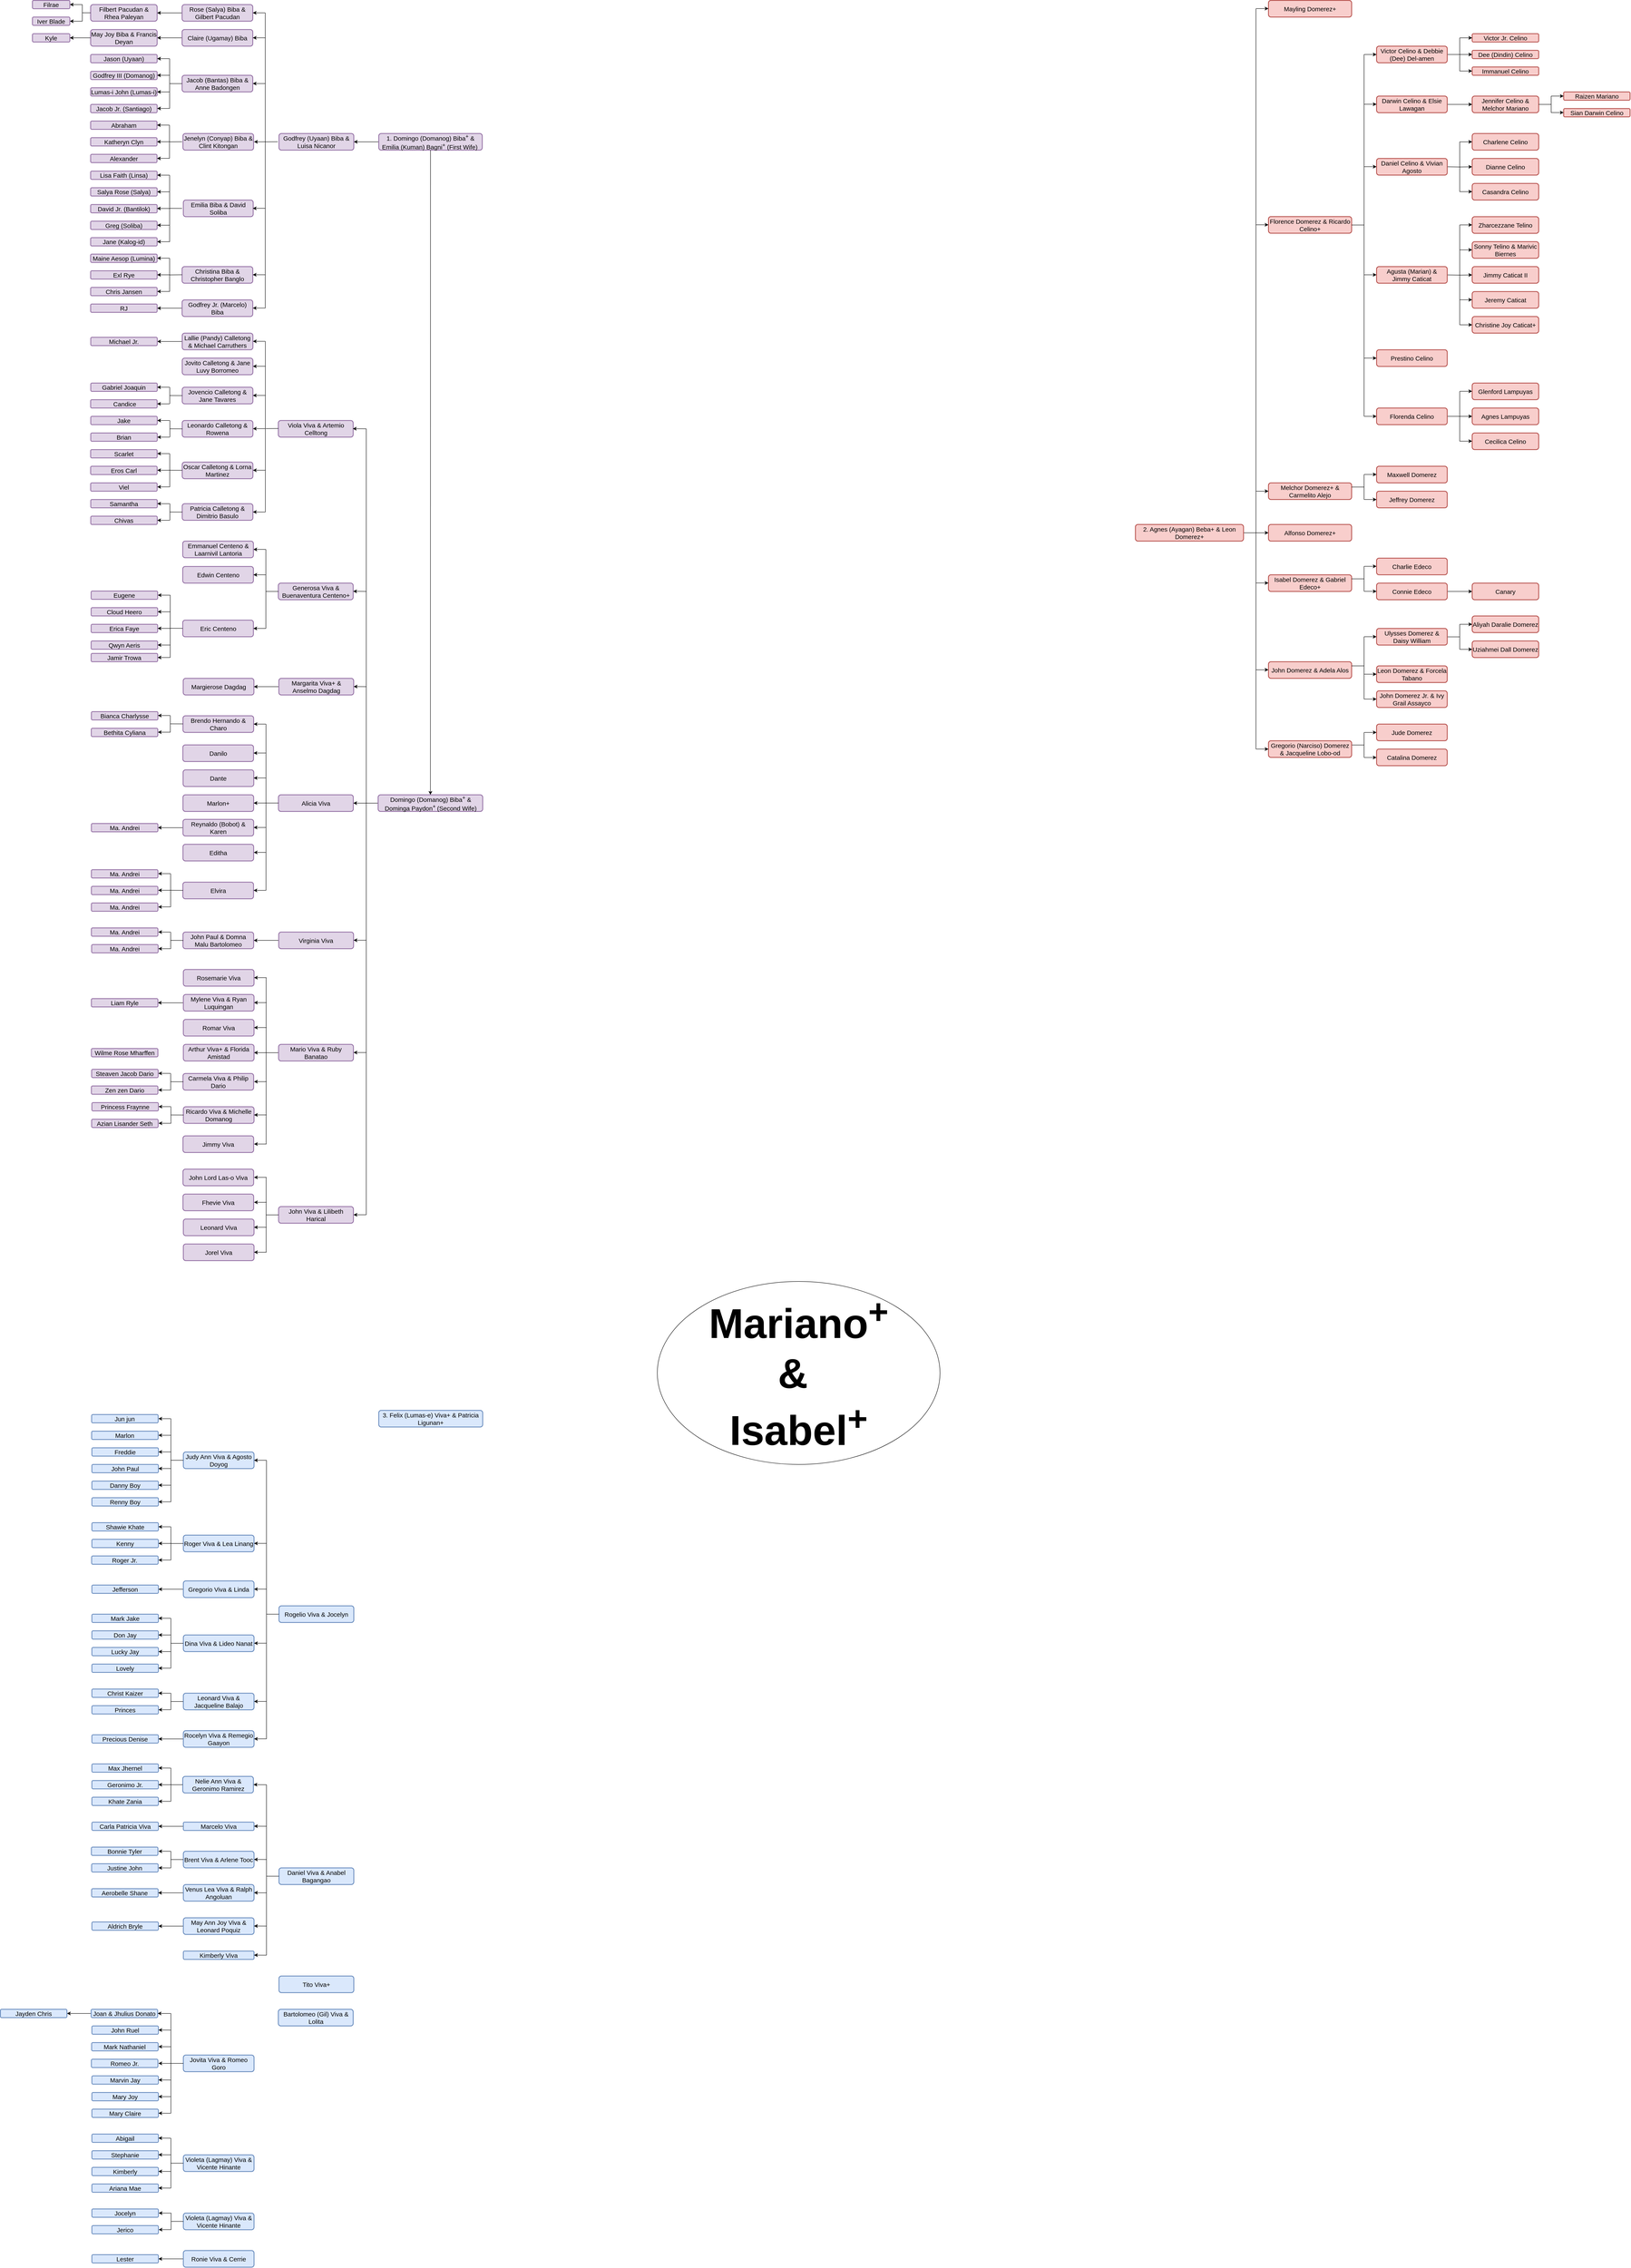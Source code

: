 <mxfile version="28.0.4">
  <diagram name="Page-1" id="LgF2EEBKUEtaE752DzGD">
    <mxGraphModel dx="1904" dy="1165" grid="1" gridSize="10" guides="1" tooltips="1" connect="1" arrows="1" fold="1" page="1" pageScale="1" pageWidth="1400" pageHeight="850" math="0" shadow="0">
      <root>
        <mxCell id="0" />
        <mxCell id="1" parent="0" />
        <mxCell id="iPQbSwLAwt5U1WuinnP0-3" value="&lt;font style=&quot;font-size: 100px;&quot;&gt;&lt;b style=&quot;&quot;&gt;Mariano&lt;sup&gt;+&lt;/sup&gt;&lt;br&gt;&lt;span style=&quot;background-color: transparent; color: light-dark(rgb(0, 0, 0), rgb(255, 255, 255));&quot;&gt;&amp;amp;&amp;nbsp;&lt;/span&gt;&lt;/b&gt;&lt;/font&gt;&lt;div&gt;&lt;span style=&quot;background-color: transparent; color: light-dark(rgb(0, 0, 0), rgb(255, 255, 255));&quot;&gt;&lt;font style=&quot;font-size: 100px;&quot;&gt;&lt;b style=&quot;&quot;&gt;Isabel&lt;sup style=&quot;&quot;&gt;+&lt;/sup&gt;&lt;/b&gt;&lt;/font&gt;&lt;/span&gt;&lt;/div&gt;" style="ellipse;whiteSpace=wrap;html=1;fontSize=15;" parent="1" vertex="1">
          <mxGeometry x="260" y="2290" width="680" height="440" as="geometry" />
        </mxCell>
        <mxCell id="geJAM1FH9w8emXUavwDb-674" value="" style="edgeStyle=orthogonalEdgeStyle;rounded=0;orthogonalLoop=1;jettySize=auto;html=1;fontFamily=Helvetica;fontSize=12;fontColor=default;" edge="1" parent="1" source="geJAM1FH9w8emXUavwDb-320" target="geJAM1FH9w8emXUavwDb-638">
          <mxGeometry relative="1" as="geometry" />
        </mxCell>
        <mxCell id="geJAM1FH9w8emXUavwDb-320" value="2. Agnes (Ayagan) Beba+ &amp;amp; Leon Domerez+" style="rounded=1;whiteSpace=wrap;html=1;strokeColor=#b85450;fillColor=#f8cecc;strokeWidth=2;fontSize=15;" vertex="1" parent="1">
          <mxGeometry x="1410" y="470" width="260" height="40" as="geometry" />
        </mxCell>
        <mxCell id="geJAM1FH9w8emXUavwDb-321" value="Mayling Domerez+" style="whiteSpace=wrap;html=1;rounded=1;strokeColor=#b85450;fillColor=#f8cecc;strokeWidth=2;fontSize=15;" vertex="1" parent="1">
          <mxGeometry x="1730" y="-790" width="200" height="40" as="geometry" />
        </mxCell>
        <mxCell id="geJAM1FH9w8emXUavwDb-322" value="Florence Domerez &amp;amp; Ricardo Celino+" style="whiteSpace=wrap;html=1;rounded=1;strokeColor=#b85450;fillColor=#f8cecc;strokeWidth=2;fontSize=15;" vertex="1" parent="1">
          <mxGeometry x="1730" y="-270.24" width="200" height="40" as="geometry" />
        </mxCell>
        <mxCell id="geJAM1FH9w8emXUavwDb-587" value="" style="edgeStyle=orthogonalEdgeStyle;rounded=0;orthogonalLoop=1;jettySize=auto;html=1;fontFamily=Helvetica;fontSize=12;fontColor=default;" edge="1" parent="1" source="geJAM1FH9w8emXUavwDb-323" target="geJAM1FH9w8emXUavwDb-329">
          <mxGeometry relative="1" as="geometry" />
        </mxCell>
        <mxCell id="geJAM1FH9w8emXUavwDb-323" value="Victor Celino &amp;amp; Debbie (Dee) Del-amen" style="rounded=1;whiteSpace=wrap;html=1;fillColor=#f8cecc;strokeColor=#b85450;strokeWidth=2;fontSize=15;" vertex="1" parent="1">
          <mxGeometry x="1990" y="-680" width="170" height="40" as="geometry" />
        </mxCell>
        <mxCell id="geJAM1FH9w8emXUavwDb-591" value="" style="edgeStyle=orthogonalEdgeStyle;rounded=0;orthogonalLoop=1;jettySize=auto;html=1;fontFamily=Helvetica;fontSize=12;fontColor=default;" edge="1" parent="1" source="geJAM1FH9w8emXUavwDb-324" target="geJAM1FH9w8emXUavwDb-331">
          <mxGeometry relative="1" as="geometry" />
        </mxCell>
        <mxCell id="geJAM1FH9w8emXUavwDb-324" value="Darwin Celino &amp;amp; Elsie Lawagan" style="rounded=1;whiteSpace=wrap;html=1;fillColor=#f8cecc;strokeColor=#b85450;strokeWidth=2;fontSize=15;" vertex="1" parent="1">
          <mxGeometry x="1990" y="-560" width="170" height="40" as="geometry" />
        </mxCell>
        <mxCell id="geJAM1FH9w8emXUavwDb-597" value="" style="edgeStyle=orthogonalEdgeStyle;rounded=0;orthogonalLoop=1;jettySize=auto;html=1;fontFamily=Helvetica;fontSize=12;fontColor=default;" edge="1" parent="1" target="geJAM1FH9w8emXUavwDb-584">
          <mxGeometry relative="1" as="geometry">
            <mxPoint x="2160" y="-390" as="sourcePoint" />
          </mxGeometry>
        </mxCell>
        <mxCell id="geJAM1FH9w8emXUavwDb-325" value="Daniel Celino &amp;amp; Vivian Agosto" style="rounded=1;whiteSpace=wrap;html=1;fillColor=#f8cecc;strokeColor=#b85450;strokeWidth=2;fontSize=15;" vertex="1" parent="1">
          <mxGeometry x="1990" y="-410" width="170" height="40" as="geometry" />
        </mxCell>
        <mxCell id="geJAM1FH9w8emXUavwDb-606" value="" style="edgeStyle=orthogonalEdgeStyle;rounded=0;orthogonalLoop=1;jettySize=auto;html=1;fontFamily=Helvetica;fontSize=12;fontColor=default;" edge="1" parent="1" target="geJAM1FH9w8emXUavwDb-603">
          <mxGeometry relative="1" as="geometry">
            <mxPoint x="2160" y="-130" as="sourcePoint" />
          </mxGeometry>
        </mxCell>
        <mxCell id="geJAM1FH9w8emXUavwDb-326" value="Agusta (Marian) &amp;amp; Jimmy Caticat" style="rounded=1;whiteSpace=wrap;html=1;fillColor=#f8cecc;strokeColor=#b85450;strokeWidth=2;fontSize=15;" vertex="1" parent="1">
          <mxGeometry x="1990" y="-150" width="170" height="40" as="geometry" />
        </mxCell>
        <mxCell id="geJAM1FH9w8emXUavwDb-328" value="Victor Jr. Celino" style="whiteSpace=wrap;html=1;rounded=1;fillColor=#f8cecc;strokeColor=#b85450;strokeWidth=2;fontSize=15;" vertex="1" parent="1">
          <mxGeometry x="2220" y="-710" width="160" height="20" as="geometry" />
        </mxCell>
        <mxCell id="geJAM1FH9w8emXUavwDb-329" value="Dee (Dindin) Celino" style="whiteSpace=wrap;html=1;rounded=1;fillColor=#f8cecc;strokeColor=#b85450;strokeWidth=2;fontSize=15;" vertex="1" parent="1">
          <mxGeometry x="2220" y="-670" width="160" height="20" as="geometry" />
        </mxCell>
        <mxCell id="geJAM1FH9w8emXUavwDb-330" value="Immanuel Celino" style="whiteSpace=wrap;html=1;rounded=1;fillColor=#f8cecc;strokeColor=#b85450;strokeWidth=2;fontSize=15;" vertex="1" parent="1">
          <mxGeometry x="2220" y="-630" width="160" height="20" as="geometry" />
        </mxCell>
        <mxCell id="geJAM1FH9w8emXUavwDb-331" value="Jennifer Celino &amp;amp; Melchor Mariano" style="whiteSpace=wrap;html=1;rounded=1;fillColor=#f8cecc;strokeColor=#b85450;strokeWidth=2;fontSize=15;" vertex="1" parent="1">
          <mxGeometry x="2220" y="-560" width="160" height="40" as="geometry" />
        </mxCell>
        <mxCell id="geJAM1FH9w8emXUavwDb-581" value="Raizen Mariano" style="rounded=1;whiteSpace=wrap;html=1;fillColor=#f8cecc;strokeColor=#b85450;strokeWidth=2;fontSize=15;" vertex="1" parent="1">
          <mxGeometry x="2440" y="-570" width="159.7" height="20" as="geometry" />
        </mxCell>
        <mxCell id="geJAM1FH9w8emXUavwDb-582" value="Sian Darwin Celino" style="rounded=1;whiteSpace=wrap;html=1;fillColor=#f8cecc;strokeColor=#b85450;strokeWidth=2;fontSize=15;" vertex="1" parent="1">
          <mxGeometry x="2440" y="-530" width="159.7" height="20" as="geometry" />
        </mxCell>
        <mxCell id="geJAM1FH9w8emXUavwDb-583" value="Charlene Celino" style="whiteSpace=wrap;html=1;rounded=1;fillColor=#f8cecc;strokeColor=#b85450;strokeWidth=2;fontSize=15;" vertex="1" parent="1">
          <mxGeometry x="2220" y="-470" width="160" height="40" as="geometry" />
        </mxCell>
        <mxCell id="geJAM1FH9w8emXUavwDb-584" value="Dianne Celino" style="whiteSpace=wrap;html=1;rounded=1;fillColor=#f8cecc;strokeColor=#b85450;strokeWidth=2;fontSize=15;" vertex="1" parent="1">
          <mxGeometry x="2220" y="-410" width="160" height="40" as="geometry" />
        </mxCell>
        <mxCell id="geJAM1FH9w8emXUavwDb-585" value="Casandra Celino" style="whiteSpace=wrap;html=1;rounded=1;fillColor=#f8cecc;strokeColor=#b85450;strokeWidth=2;fontSize=15;" vertex="1" parent="1">
          <mxGeometry x="2220" y="-350" width="160" height="40" as="geometry" />
        </mxCell>
        <mxCell id="geJAM1FH9w8emXUavwDb-588" value="" style="endArrow=none;html=1;rounded=0;fontFamily=Helvetica;fontSize=12;fontColor=default;" edge="1" parent="1">
          <mxGeometry width="50" height="50" relative="1" as="geometry">
            <mxPoint x="2190" y="-620" as="sourcePoint" />
            <mxPoint x="2190" y="-700" as="targetPoint" />
          </mxGeometry>
        </mxCell>
        <mxCell id="geJAM1FH9w8emXUavwDb-589" value="" style="endArrow=classic;html=1;rounded=0;fontFamily=Helvetica;fontSize=12;fontColor=default;" edge="1" parent="1">
          <mxGeometry width="50" height="50" relative="1" as="geometry">
            <mxPoint x="2190" y="-700" as="sourcePoint" />
            <mxPoint x="2220" y="-700" as="targetPoint" />
          </mxGeometry>
        </mxCell>
        <mxCell id="geJAM1FH9w8emXUavwDb-590" value="" style="endArrow=classic;html=1;rounded=0;fontFamily=Helvetica;fontSize=12;fontColor=default;" edge="1" parent="1">
          <mxGeometry width="50" height="50" relative="1" as="geometry">
            <mxPoint x="2190" y="-620.22" as="sourcePoint" />
            <mxPoint x="2220" y="-620.22" as="targetPoint" />
          </mxGeometry>
        </mxCell>
        <mxCell id="geJAM1FH9w8emXUavwDb-592" value="" style="endArrow=none;html=1;rounded=0;fontFamily=Helvetica;fontSize=12;fontColor=default;" edge="1" parent="1">
          <mxGeometry width="50" height="50" relative="1" as="geometry">
            <mxPoint x="2380" y="-540" as="sourcePoint" />
            <mxPoint x="2410" y="-540" as="targetPoint" />
          </mxGeometry>
        </mxCell>
        <mxCell id="geJAM1FH9w8emXUavwDb-594" value="" style="endArrow=none;html=1;rounded=0;fontFamily=Helvetica;fontSize=12;fontColor=default;" edge="1" parent="1">
          <mxGeometry width="50" height="50" relative="1" as="geometry">
            <mxPoint x="2410" y="-520" as="sourcePoint" />
            <mxPoint x="2410" y="-560" as="targetPoint" />
          </mxGeometry>
        </mxCell>
        <mxCell id="geJAM1FH9w8emXUavwDb-595" value="" style="endArrow=classic;html=1;rounded=0;fontFamily=Helvetica;fontSize=12;fontColor=default;entryX=0;entryY=0.5;entryDx=0;entryDy=0;" edge="1" parent="1" target="geJAM1FH9w8emXUavwDb-581">
          <mxGeometry width="50" height="50" relative="1" as="geometry">
            <mxPoint x="2410" y="-560" as="sourcePoint" />
            <mxPoint x="2460" y="-610" as="targetPoint" />
          </mxGeometry>
        </mxCell>
        <mxCell id="geJAM1FH9w8emXUavwDb-596" value="" style="endArrow=classic;html=1;rounded=0;fontFamily=Helvetica;fontSize=12;fontColor=default;entryX=0;entryY=0.5;entryDx=0;entryDy=0;" edge="1" parent="1">
          <mxGeometry width="50" height="50" relative="1" as="geometry">
            <mxPoint x="2410" y="-520.43" as="sourcePoint" />
            <mxPoint x="2440" y="-520.43" as="targetPoint" />
          </mxGeometry>
        </mxCell>
        <mxCell id="geJAM1FH9w8emXUavwDb-598" value="" style="endArrow=none;html=1;rounded=0;fontFamily=Helvetica;fontSize=12;fontColor=default;" edge="1" parent="1">
          <mxGeometry width="50" height="50" relative="1" as="geometry">
            <mxPoint x="2190" y="-330" as="sourcePoint" />
            <mxPoint x="2190" y="-450" as="targetPoint" />
          </mxGeometry>
        </mxCell>
        <mxCell id="geJAM1FH9w8emXUavwDb-599" value="" style="endArrow=classic;html=1;rounded=0;fontFamily=Helvetica;fontSize=12;fontColor=default;" edge="1" parent="1">
          <mxGeometry width="50" height="50" relative="1" as="geometry">
            <mxPoint x="2190" y="-450" as="sourcePoint" />
            <mxPoint x="2220" y="-450" as="targetPoint" />
          </mxGeometry>
        </mxCell>
        <mxCell id="geJAM1FH9w8emXUavwDb-600" value="" style="endArrow=classic;html=1;rounded=0;fontFamily=Helvetica;fontSize=12;fontColor=default;" edge="1" parent="1">
          <mxGeometry width="50" height="50" relative="1" as="geometry">
            <mxPoint x="2190" y="-330.23" as="sourcePoint" />
            <mxPoint x="2220" y="-330.23" as="targetPoint" />
          </mxGeometry>
        </mxCell>
        <mxCell id="geJAM1FH9w8emXUavwDb-601" value="Zharcezzane Telino" style="whiteSpace=wrap;html=1;rounded=1;fillColor=#f8cecc;strokeColor=#b85450;strokeWidth=2;fontSize=15;" vertex="1" parent="1">
          <mxGeometry x="2220" y="-270" width="160" height="40" as="geometry" />
        </mxCell>
        <mxCell id="geJAM1FH9w8emXUavwDb-602" value="Sonny Telino &amp;amp; Marivic Biernes" style="whiteSpace=wrap;html=1;rounded=1;fillColor=#f8cecc;strokeColor=#b85450;strokeWidth=2;fontSize=15;" vertex="1" parent="1">
          <mxGeometry x="2220" y="-210" width="160" height="40" as="geometry" />
        </mxCell>
        <mxCell id="geJAM1FH9w8emXUavwDb-603" value="Jimmy Caticat II" style="whiteSpace=wrap;html=1;rounded=1;fillColor=#f8cecc;strokeColor=#b85450;strokeWidth=2;fontSize=15;" vertex="1" parent="1">
          <mxGeometry x="2220" y="-150" width="160" height="40" as="geometry" />
        </mxCell>
        <mxCell id="geJAM1FH9w8emXUavwDb-604" value="Jeremy Caticat" style="whiteSpace=wrap;html=1;rounded=1;fillColor=#f8cecc;strokeColor=#b85450;strokeWidth=2;fontSize=15;" vertex="1" parent="1">
          <mxGeometry x="2220" y="-90" width="160" height="40" as="geometry" />
        </mxCell>
        <mxCell id="geJAM1FH9w8emXUavwDb-605" value="Christine Joy Caticat+" style="whiteSpace=wrap;html=1;rounded=1;fillColor=#f8cecc;strokeColor=#b85450;strokeWidth=2;fontSize=15;" vertex="1" parent="1">
          <mxGeometry x="2220" y="-30" width="160" height="40" as="geometry" />
        </mxCell>
        <mxCell id="geJAM1FH9w8emXUavwDb-607" value="" style="endArrow=none;html=1;rounded=0;fontFamily=Helvetica;fontSize=12;fontColor=default;" edge="1" parent="1">
          <mxGeometry width="50" height="50" relative="1" as="geometry">
            <mxPoint x="2190" y="-10" as="sourcePoint" />
            <mxPoint x="2190" y="-250" as="targetPoint" />
          </mxGeometry>
        </mxCell>
        <mxCell id="geJAM1FH9w8emXUavwDb-608" value="" style="endArrow=classic;html=1;rounded=0;fontFamily=Helvetica;fontSize=12;fontColor=default;" edge="1" parent="1">
          <mxGeometry width="50" height="50" relative="1" as="geometry">
            <mxPoint x="2190" y="-10" as="sourcePoint" />
            <mxPoint x="2220" y="-10" as="targetPoint" />
          </mxGeometry>
        </mxCell>
        <mxCell id="geJAM1FH9w8emXUavwDb-609" value="" style="endArrow=classic;html=1;rounded=0;fontFamily=Helvetica;fontSize=12;fontColor=default;" edge="1" parent="1">
          <mxGeometry width="50" height="50" relative="1" as="geometry">
            <mxPoint x="2190" y="-70.26" as="sourcePoint" />
            <mxPoint x="2220" y="-70.26" as="targetPoint" />
          </mxGeometry>
        </mxCell>
        <mxCell id="geJAM1FH9w8emXUavwDb-610" value="" style="endArrow=classic;html=1;rounded=0;fontFamily=Helvetica;fontSize=12;fontColor=default;" edge="1" parent="1">
          <mxGeometry width="50" height="50" relative="1" as="geometry">
            <mxPoint x="2190" y="-190.26" as="sourcePoint" />
            <mxPoint x="2220" y="-190.26" as="targetPoint" />
          </mxGeometry>
        </mxCell>
        <mxCell id="geJAM1FH9w8emXUavwDb-611" value="" style="endArrow=classic;html=1;rounded=0;fontFamily=Helvetica;fontSize=12;fontColor=default;" edge="1" parent="1">
          <mxGeometry width="50" height="50" relative="1" as="geometry">
            <mxPoint x="2190" y="-250.26" as="sourcePoint" />
            <mxPoint x="2220" y="-250.26" as="targetPoint" />
          </mxGeometry>
        </mxCell>
        <mxCell id="geJAM1FH9w8emXUavwDb-612" value="Prestino Celino" style="rounded=1;whiteSpace=wrap;html=1;fillColor=#f8cecc;strokeColor=#b85450;strokeWidth=2;fontSize=15;" vertex="1" parent="1">
          <mxGeometry x="1990" y="50" width="170" height="40" as="geometry" />
        </mxCell>
        <mxCell id="geJAM1FH9w8emXUavwDb-617" value="" style="edgeStyle=orthogonalEdgeStyle;rounded=0;orthogonalLoop=1;jettySize=auto;html=1;fontFamily=Helvetica;fontSize=12;fontColor=default;" edge="1" parent="1" source="geJAM1FH9w8emXUavwDb-613" target="geJAM1FH9w8emXUavwDb-615">
          <mxGeometry relative="1" as="geometry" />
        </mxCell>
        <mxCell id="geJAM1FH9w8emXUavwDb-613" value="Florenda Celino" style="rounded=1;whiteSpace=wrap;html=1;fillColor=#f8cecc;strokeColor=#b85450;strokeWidth=2;fontSize=15;" vertex="1" parent="1">
          <mxGeometry x="1990" y="190" width="170" height="40" as="geometry" />
        </mxCell>
        <mxCell id="geJAM1FH9w8emXUavwDb-614" value="Glenford Lampuyas" style="whiteSpace=wrap;html=1;rounded=1;fillColor=#f8cecc;strokeColor=#b85450;strokeWidth=2;fontSize=15;" vertex="1" parent="1">
          <mxGeometry x="2220" y="130" width="160" height="40" as="geometry" />
        </mxCell>
        <mxCell id="geJAM1FH9w8emXUavwDb-615" value="Agnes Lampuyas" style="whiteSpace=wrap;html=1;rounded=1;fillColor=#f8cecc;strokeColor=#b85450;strokeWidth=2;fontSize=15;" vertex="1" parent="1">
          <mxGeometry x="2220" y="190" width="160" height="40" as="geometry" />
        </mxCell>
        <mxCell id="geJAM1FH9w8emXUavwDb-616" value="Cecilica Celino" style="whiteSpace=wrap;html=1;rounded=1;fillColor=#f8cecc;strokeColor=#b85450;strokeWidth=2;fontSize=15;" vertex="1" parent="1">
          <mxGeometry x="2220" y="250" width="160" height="40" as="geometry" />
        </mxCell>
        <mxCell id="geJAM1FH9w8emXUavwDb-618" value="" style="endArrow=none;html=1;rounded=0;fontFamily=Helvetica;fontSize=12;fontColor=default;" edge="1" parent="1">
          <mxGeometry width="50" height="50" relative="1" as="geometry">
            <mxPoint x="2190" y="270" as="sourcePoint" />
            <mxPoint x="2190" y="150" as="targetPoint" />
          </mxGeometry>
        </mxCell>
        <mxCell id="geJAM1FH9w8emXUavwDb-619" value="" style="endArrow=classic;html=1;rounded=0;fontFamily=Helvetica;fontSize=12;fontColor=default;" edge="1" parent="1">
          <mxGeometry width="50" height="50" relative="1" as="geometry">
            <mxPoint x="2190" y="149.69" as="sourcePoint" />
            <mxPoint x="2220" y="149.69" as="targetPoint" />
          </mxGeometry>
        </mxCell>
        <mxCell id="geJAM1FH9w8emXUavwDb-620" value="" style="endArrow=classic;html=1;rounded=0;fontFamily=Helvetica;fontSize=12;fontColor=default;" edge="1" parent="1">
          <mxGeometry width="50" height="50" relative="1" as="geometry">
            <mxPoint x="2190" y="269.69" as="sourcePoint" />
            <mxPoint x="2220" y="269.69" as="targetPoint" />
          </mxGeometry>
        </mxCell>
        <mxCell id="geJAM1FH9w8emXUavwDb-621" value="" style="endArrow=classic;html=1;rounded=0;fontFamily=Helvetica;fontSize=12;fontColor=default;" edge="1" parent="1">
          <mxGeometry width="50" height="50" relative="1" as="geometry">
            <mxPoint x="1960" y="-390.2" as="sourcePoint" />
            <mxPoint x="1990" y="-390.2" as="targetPoint" />
          </mxGeometry>
        </mxCell>
        <mxCell id="geJAM1FH9w8emXUavwDb-622" value="" style="endArrow=classic;html=1;rounded=0;fontFamily=Helvetica;fontSize=12;fontColor=default;" edge="1" parent="1">
          <mxGeometry width="50" height="50" relative="1" as="geometry">
            <mxPoint x="1960" y="-660.0" as="sourcePoint" />
            <mxPoint x="1990" y="-660.0" as="targetPoint" />
          </mxGeometry>
        </mxCell>
        <mxCell id="geJAM1FH9w8emXUavwDb-623" value="" style="endArrow=classic;html=1;rounded=0;fontFamily=Helvetica;fontSize=12;fontColor=default;" edge="1" parent="1">
          <mxGeometry width="50" height="50" relative="1" as="geometry">
            <mxPoint x="1960" y="-540.34" as="sourcePoint" />
            <mxPoint x="1990" y="-540.34" as="targetPoint" />
          </mxGeometry>
        </mxCell>
        <mxCell id="geJAM1FH9w8emXUavwDb-624" value="" style="endArrow=classic;html=1;rounded=0;fontFamily=Helvetica;fontSize=12;fontColor=default;" edge="1" parent="1">
          <mxGeometry width="50" height="50" relative="1" as="geometry">
            <mxPoint x="1960" y="-130.31" as="sourcePoint" />
            <mxPoint x="1990" y="-130.31" as="targetPoint" />
          </mxGeometry>
        </mxCell>
        <mxCell id="geJAM1FH9w8emXUavwDb-625" value="" style="endArrow=classic;html=1;rounded=0;fontFamily=Helvetica;fontSize=12;fontColor=default;" edge="1" parent="1">
          <mxGeometry width="50" height="50" relative="1" as="geometry">
            <mxPoint x="1960" y="70" as="sourcePoint" />
            <mxPoint x="1990" y="70" as="targetPoint" />
          </mxGeometry>
        </mxCell>
        <mxCell id="geJAM1FH9w8emXUavwDb-626" value="" style="endArrow=classic;html=1;rounded=0;fontFamily=Helvetica;fontSize=12;fontColor=default;" edge="1" parent="1">
          <mxGeometry width="50" height="50" relative="1" as="geometry">
            <mxPoint x="1960" y="210.0" as="sourcePoint" />
            <mxPoint x="1990" y="210.0" as="targetPoint" />
          </mxGeometry>
        </mxCell>
        <mxCell id="geJAM1FH9w8emXUavwDb-627" value="" style="endArrow=none;html=1;rounded=0;fontFamily=Helvetica;fontSize=12;fontColor=default;" edge="1" parent="1">
          <mxGeometry width="50" height="50" relative="1" as="geometry">
            <mxPoint x="1960" y="210" as="sourcePoint" />
            <mxPoint x="1960" y="-660" as="targetPoint" />
          </mxGeometry>
        </mxCell>
        <mxCell id="geJAM1FH9w8emXUavwDb-628" value="" style="endArrow=none;html=1;rounded=0;fontFamily=Helvetica;fontSize=12;fontColor=default;" edge="1" parent="1">
          <mxGeometry width="50" height="50" relative="1" as="geometry">
            <mxPoint x="1930" y="-250" as="sourcePoint" />
            <mxPoint x="1960" y="-250" as="targetPoint" />
          </mxGeometry>
        </mxCell>
        <mxCell id="geJAM1FH9w8emXUavwDb-630" value="Melchor Domerez+ &amp;amp; Carmelito Alejo" style="whiteSpace=wrap;html=1;rounded=1;strokeColor=#b85450;fillColor=#f8cecc;strokeWidth=2;fontSize=15;" vertex="1" parent="1">
          <mxGeometry x="1730" y="370" width="200" height="40" as="geometry" />
        </mxCell>
        <mxCell id="geJAM1FH9w8emXUavwDb-631" value="Maxwell Domerez" style="rounded=1;whiteSpace=wrap;html=1;fillColor=#f8cecc;strokeColor=#b85450;strokeWidth=2;fontSize=15;" vertex="1" parent="1">
          <mxGeometry x="1990" y="330" width="170" height="40" as="geometry" />
        </mxCell>
        <mxCell id="geJAM1FH9w8emXUavwDb-632" value="Jeffrey Domerez" style="rounded=1;whiteSpace=wrap;html=1;fillColor=#f8cecc;strokeColor=#b85450;strokeWidth=2;fontSize=15;" vertex="1" parent="1">
          <mxGeometry x="1990" y="390" width="170" height="40" as="geometry" />
        </mxCell>
        <mxCell id="geJAM1FH9w8emXUavwDb-633" value="" style="endArrow=classic;html=1;rounded=0;fontFamily=Helvetica;fontSize=12;fontColor=default;" edge="1" parent="1">
          <mxGeometry width="50" height="50" relative="1" as="geometry">
            <mxPoint x="1960" y="410" as="sourcePoint" />
            <mxPoint x="1990" y="410" as="targetPoint" />
          </mxGeometry>
        </mxCell>
        <mxCell id="geJAM1FH9w8emXUavwDb-634" value="" style="endArrow=classic;html=1;rounded=0;fontFamily=Helvetica;fontSize=12;fontColor=default;" edge="1" parent="1">
          <mxGeometry width="50" height="50" relative="1" as="geometry">
            <mxPoint x="1960" y="349.8" as="sourcePoint" />
            <mxPoint x="1990" y="349.8" as="targetPoint" />
          </mxGeometry>
        </mxCell>
        <mxCell id="geJAM1FH9w8emXUavwDb-636" value="" style="endArrow=none;html=1;rounded=0;fontFamily=Helvetica;fontSize=12;fontColor=default;" edge="1" parent="1">
          <mxGeometry width="50" height="50" relative="1" as="geometry">
            <mxPoint x="1960" y="410" as="sourcePoint" />
            <mxPoint x="1960" y="350" as="targetPoint" />
          </mxGeometry>
        </mxCell>
        <mxCell id="geJAM1FH9w8emXUavwDb-637" value="" style="endArrow=none;html=1;rounded=0;fontFamily=Helvetica;fontSize=12;fontColor=default;exitX=1;exitY=0.5;exitDx=0;exitDy=0;" edge="1" parent="1">
          <mxGeometry width="50" height="50" relative="1" as="geometry">
            <mxPoint x="1930" y="380" as="sourcePoint" />
            <mxPoint x="1960" y="380" as="targetPoint" />
          </mxGeometry>
        </mxCell>
        <mxCell id="geJAM1FH9w8emXUavwDb-638" value="Alfonso Domerez+" style="whiteSpace=wrap;html=1;rounded=1;strokeColor=#b85450;fillColor=#f8cecc;strokeWidth=2;fontSize=15;" vertex="1" parent="1">
          <mxGeometry x="1730" y="470" width="200" height="40" as="geometry" />
        </mxCell>
        <mxCell id="geJAM1FH9w8emXUavwDb-639" value="Isabel Domerez &amp;amp; Gabriel Edeco+" style="whiteSpace=wrap;html=1;rounded=1;strokeColor=#b85450;fillColor=#f8cecc;strokeWidth=2;fontSize=15;" vertex="1" parent="1">
          <mxGeometry x="1730" y="591" width="200" height="40" as="geometry" />
        </mxCell>
        <mxCell id="geJAM1FH9w8emXUavwDb-640" value="Charlie Edeco" style="rounded=1;whiteSpace=wrap;html=1;fillColor=#f8cecc;strokeColor=#b85450;strokeWidth=2;fontSize=15;" vertex="1" parent="1">
          <mxGeometry x="1990" y="551" width="170" height="40" as="geometry" />
        </mxCell>
        <mxCell id="geJAM1FH9w8emXUavwDb-644" value="" style="edgeStyle=orthogonalEdgeStyle;rounded=0;orthogonalLoop=1;jettySize=auto;html=1;fontFamily=Helvetica;fontSize=12;fontColor=default;" edge="1" parent="1" source="geJAM1FH9w8emXUavwDb-641" target="geJAM1FH9w8emXUavwDb-643">
          <mxGeometry relative="1" as="geometry" />
        </mxCell>
        <mxCell id="geJAM1FH9w8emXUavwDb-641" value="Connie Edeco" style="rounded=1;whiteSpace=wrap;html=1;fillColor=#f8cecc;strokeColor=#b85450;strokeWidth=2;fontSize=15;" vertex="1" parent="1">
          <mxGeometry x="1990" y="611" width="170" height="40" as="geometry" />
        </mxCell>
        <mxCell id="geJAM1FH9w8emXUavwDb-643" value="Canary" style="whiteSpace=wrap;html=1;rounded=1;fillColor=#f8cecc;strokeColor=#b85450;strokeWidth=2;fontSize=15;" vertex="1" parent="1">
          <mxGeometry x="2220" y="611" width="160" height="40" as="geometry" />
        </mxCell>
        <mxCell id="geJAM1FH9w8emXUavwDb-645" value="" style="endArrow=classic;html=1;rounded=0;fontFamily=Helvetica;fontSize=12;fontColor=default;" edge="1" parent="1">
          <mxGeometry width="50" height="50" relative="1" as="geometry">
            <mxPoint x="1960" y="630.77" as="sourcePoint" />
            <mxPoint x="1990" y="630.77" as="targetPoint" />
          </mxGeometry>
        </mxCell>
        <mxCell id="geJAM1FH9w8emXUavwDb-646" value="" style="endArrow=classic;html=1;rounded=0;fontFamily=Helvetica;fontSize=12;fontColor=default;" edge="1" parent="1">
          <mxGeometry width="50" height="50" relative="1" as="geometry">
            <mxPoint x="1960" y="570.57" as="sourcePoint" />
            <mxPoint x="1990" y="570.57" as="targetPoint" />
          </mxGeometry>
        </mxCell>
        <mxCell id="geJAM1FH9w8emXUavwDb-647" value="" style="endArrow=none;html=1;rounded=0;fontFamily=Helvetica;fontSize=12;fontColor=default;" edge="1" parent="1">
          <mxGeometry width="50" height="50" relative="1" as="geometry">
            <mxPoint x="1960" y="630.77" as="sourcePoint" />
            <mxPoint x="1960" y="570.77" as="targetPoint" />
          </mxGeometry>
        </mxCell>
        <mxCell id="geJAM1FH9w8emXUavwDb-648" value="" style="endArrow=none;html=1;rounded=0;fontFamily=Helvetica;fontSize=12;fontColor=default;exitX=1;exitY=0.5;exitDx=0;exitDy=0;" edge="1" parent="1">
          <mxGeometry width="50" height="50" relative="1" as="geometry">
            <mxPoint x="1930" y="600.77" as="sourcePoint" />
            <mxPoint x="1960" y="600.77" as="targetPoint" />
          </mxGeometry>
        </mxCell>
        <mxCell id="geJAM1FH9w8emXUavwDb-649" value="John Domerez &amp;amp; Adela Alos" style="whiteSpace=wrap;html=1;rounded=1;strokeColor=#b85450;fillColor=#f8cecc;strokeWidth=2;fontSize=15;" vertex="1" parent="1">
          <mxGeometry x="1730" y="800" width="200" height="40" as="geometry" />
        </mxCell>
        <mxCell id="geJAM1FH9w8emXUavwDb-650" value="Aliyah Daralie Domerez" style="whiteSpace=wrap;html=1;rounded=1;fillColor=#f8cecc;strokeColor=#b85450;strokeWidth=2;fontSize=15;" vertex="1" parent="1">
          <mxGeometry x="2220" y="690" width="160" height="40" as="geometry" />
        </mxCell>
        <mxCell id="geJAM1FH9w8emXUavwDb-651" value="Uziahmei Dall Domerez" style="whiteSpace=wrap;html=1;rounded=1;fillColor=#f8cecc;strokeColor=#b85450;strokeWidth=2;fontSize=15;" vertex="1" parent="1">
          <mxGeometry x="2220" y="750" width="160" height="40" as="geometry" />
        </mxCell>
        <mxCell id="geJAM1FH9w8emXUavwDb-652" value="" style="endArrow=classic;html=1;rounded=0;fontFamily=Helvetica;fontSize=12;fontColor=default;" edge="1" parent="1">
          <mxGeometry width="50" height="50" relative="1" as="geometry">
            <mxPoint x="2190" y="770.2" as="sourcePoint" />
            <mxPoint x="2220" y="770.2" as="targetPoint" />
          </mxGeometry>
        </mxCell>
        <mxCell id="geJAM1FH9w8emXUavwDb-653" value="" style="endArrow=classic;html=1;rounded=0;fontFamily=Helvetica;fontSize=12;fontColor=default;" edge="1" parent="1">
          <mxGeometry width="50" height="50" relative="1" as="geometry">
            <mxPoint x="2190" y="710" as="sourcePoint" />
            <mxPoint x="2220" y="710" as="targetPoint" />
          </mxGeometry>
        </mxCell>
        <mxCell id="geJAM1FH9w8emXUavwDb-654" value="" style="endArrow=none;html=1;rounded=0;fontFamily=Helvetica;fontSize=12;fontColor=default;" edge="1" parent="1">
          <mxGeometry width="50" height="50" relative="1" as="geometry">
            <mxPoint x="2190" y="770.2" as="sourcePoint" />
            <mxPoint x="2190" y="710.2" as="targetPoint" />
          </mxGeometry>
        </mxCell>
        <mxCell id="geJAM1FH9w8emXUavwDb-655" value="" style="endArrow=none;html=1;rounded=0;fontFamily=Helvetica;fontSize=12;fontColor=default;exitX=1;exitY=0.5;exitDx=0;exitDy=0;" edge="1" parent="1">
          <mxGeometry width="50" height="50" relative="1" as="geometry">
            <mxPoint x="2160" y="740.2" as="sourcePoint" />
            <mxPoint x="2190" y="740.2" as="targetPoint" />
          </mxGeometry>
        </mxCell>
        <mxCell id="geJAM1FH9w8emXUavwDb-657" value="Ulysses Domerez &amp;amp; Daisy William" style="rounded=1;whiteSpace=wrap;html=1;fillColor=#f8cecc;strokeColor=#b85450;strokeWidth=2;fontSize=15;" vertex="1" parent="1">
          <mxGeometry x="1990" y="720" width="170" height="40" as="geometry" />
        </mxCell>
        <mxCell id="geJAM1FH9w8emXUavwDb-311" value="" style="edgeStyle=orthogonalEdgeStyle;rounded=0;orthogonalLoop=1;jettySize=auto;html=1;fontFamily=Helvetica;fontSize=12;fontColor=default;" edge="1" parent="1" source="iPQbSwLAwt5U1WuinnP0-55" target="iPQbSwLAwt5U1WuinnP0-58">
          <mxGeometry relative="1" as="geometry" />
        </mxCell>
        <mxCell id="iPQbSwLAwt5U1WuinnP0-55" value="1. Domingo (Domanog) Biba&lt;sup&gt;+&lt;/sup&gt; &amp;amp; Emilia (Kuman) Bagni&lt;span&gt;&lt;sup&gt;+&lt;/sup&gt;&lt;/span&gt;&amp;nbsp;(First Wife)&lt;sup&gt;&amp;nbsp;&lt;/sup&gt;" style="rounded=1;whiteSpace=wrap;html=1;strokeColor=#9673a6;fillColor=#e1d5e7;strokeWidth=2;fontSize=15;" parent="1" vertex="1">
          <mxGeometry x="-410" y="-470" width="249" height="40" as="geometry" />
        </mxCell>
        <mxCell id="iPQbSwLAwt5U1WuinnP0-58" value="Godfrey (Uyaan) Biba &amp;amp; Luisa Nicanor" style="whiteSpace=wrap;html=1;rounded=1;strokeColor=#9673a6;fillColor=#e1d5e7;strokeWidth=2;fontSize=15;" parent="1" vertex="1">
          <mxGeometry x="-650" y="-470" width="180" height="40" as="geometry" />
        </mxCell>
        <mxCell id="geJAM1FH9w8emXUavwDb-12" value="" style="endArrow=classic;html=1;rounded=0;entryX=0.5;entryY=0;entryDx=0;entryDy=0;exitX=0.5;exitY=1;exitDx=0;exitDy=0;fontSize=15;" edge="1" parent="1" source="iPQbSwLAwt5U1WuinnP0-55" target="geJAM1FH9w8emXUavwDb-3">
          <mxGeometry width="50" height="50" relative="1" as="geometry">
            <mxPoint x="-193" y="1.19" as="sourcePoint" />
            <mxPoint x="-233" y="1" as="targetPoint" />
          </mxGeometry>
        </mxCell>
        <mxCell id="geJAM1FH9w8emXUavwDb-25" value="Filbert Pacudan &amp;amp; Rhea Paleyan" style="whiteSpace=wrap;html=1;rounded=1;fillColor=#e1d5e7;strokeColor=#9673a6;strokeWidth=2;fontSize=15;" vertex="1" parent="1">
          <mxGeometry x="-1103" y="-780" width="160" height="40" as="geometry" />
        </mxCell>
        <mxCell id="geJAM1FH9w8emXUavwDb-26" value="" style="edgeStyle=orthogonalEdgeStyle;rounded=0;orthogonalLoop=1;jettySize=auto;html=1;fontSize=15;" edge="1" parent="1">
          <mxGeometry relative="1" as="geometry">
            <mxPoint x="-883" y="-760" as="sourcePoint" />
            <mxPoint x="-943" y="-760" as="targetPoint" />
          </mxGeometry>
        </mxCell>
        <mxCell id="iPQbSwLAwt5U1WuinnP0-29" value="&lt;font&gt;Rose (Salya) Biba &amp;amp; Gilbert Pacudan&lt;/font&gt;" style="rounded=1;whiteSpace=wrap;html=1;fillColor=#e1d5e7;strokeColor=#9673a6;strokeWidth=2;fontSize=15;" parent="1" vertex="1">
          <mxGeometry x="-883" y="-780" width="170" height="40" as="geometry" />
        </mxCell>
        <mxCell id="geJAM1FH9w8emXUavwDb-49" value="" style="edgeStyle=orthogonalEdgeStyle;rounded=0;orthogonalLoop=1;jettySize=auto;html=1;fontFamily=Helvetica;fontSize=15;fontColor=default;" edge="1" parent="1">
          <mxGeometry relative="1" as="geometry">
            <mxPoint x="-883" y="-700" as="sourcePoint" />
            <mxPoint x="-943" y="-700" as="targetPoint" />
          </mxGeometry>
        </mxCell>
        <mxCell id="iPQbSwLAwt5U1WuinnP0-30" value="&lt;font&gt;Claire (Ugamay) Biba&lt;/font&gt;" style="rounded=1;whiteSpace=wrap;html=1;fillColor=#e1d5e7;strokeColor=#9673a6;strokeWidth=2;fontSize=15;" parent="1" vertex="1">
          <mxGeometry x="-883" y="-720" width="170" height="40" as="geometry" />
        </mxCell>
        <mxCell id="iPQbSwLAwt5U1WuinnP0-31" value="&lt;span&gt;Jacob (Bantas) Biba &amp;amp; Anne Badongen&lt;/span&gt;" style="rounded=1;whiteSpace=wrap;html=1;fillColor=#e1d5e7;strokeColor=#9673a6;strokeWidth=2;fontSize=15;" parent="1" vertex="1">
          <mxGeometry x="-883" y="-610" width="170" height="40" as="geometry" />
        </mxCell>
        <mxCell id="geJAM1FH9w8emXUavwDb-48" value="May Joy Biba &amp;amp; Francis Deyan" style="rounded=1;whiteSpace=wrap;html=1;fillColor=#e1d5e7;strokeColor=#9673a6;strokeWidth=2;fontSize=15;" vertex="1" parent="1">
          <mxGeometry x="-1103" y="-720" width="160" height="40" as="geometry" />
        </mxCell>
        <mxCell id="geJAM1FH9w8emXUavwDb-116" value="" style="edgeStyle=orthogonalEdgeStyle;rounded=0;orthogonalLoop=1;jettySize=auto;html=1;fontFamily=Helvetica;fontSize=12;fontColor=default;" edge="1" parent="1" source="geJAM1FH9w8emXUavwDb-5" target="geJAM1FH9w8emXUavwDb-68">
          <mxGeometry relative="1" as="geometry" />
        </mxCell>
        <mxCell id="geJAM1FH9w8emXUavwDb-5" value="&lt;span&gt;Godfrey Jr. (Marcelo) Biba&lt;/span&gt;" style="rounded=1;whiteSpace=wrap;html=1;fillColor=#e1d5e7;strokeColor=#9673a6;strokeWidth=2;fontSize=15;" vertex="1" parent="1">
          <mxGeometry x="-883" y="-70" width="170" height="40" as="geometry" />
        </mxCell>
        <mxCell id="iPQbSwLAwt5U1WuinnP0-33" value="&lt;font&gt;Emilia Biba &amp;amp; David Soliba&lt;/font&gt;" style="rounded=1;whiteSpace=wrap;html=1;fillColor=#e1d5e7;strokeColor=#9673a6;strokeWidth=2;fontSize=15;" parent="1" vertex="1">
          <mxGeometry x="-880" y="-310" width="168" height="40" as="geometry" />
        </mxCell>
        <mxCell id="geJAM1FH9w8emXUavwDb-4" value="&lt;font&gt;Christina Biba &amp;amp; Christopher Banglo&lt;/font&gt;" style="rounded=1;whiteSpace=wrap;html=1;fillColor=#e1d5e7;strokeColor=#9673a6;strokeWidth=2;fontSize=15;" vertex="1" parent="1">
          <mxGeometry x="-883" y="-150" width="170" height="40" as="geometry" />
        </mxCell>
        <mxCell id="geJAM1FH9w8emXUavwDb-60" value="&lt;span&gt;Lisa Faith (Linsa)&lt;/span&gt;" style="rounded=1;whiteSpace=wrap;html=1;fillColor=#e1d5e7;strokeColor=#9673a6;strokeWidth=2;fontSize=15;" vertex="1" parent="1">
          <mxGeometry x="-1103" y="-379.62" width="160" height="20" as="geometry" />
        </mxCell>
        <mxCell id="geJAM1FH9w8emXUavwDb-61" value="&lt;span&gt;Salya Rose (Salya)&lt;/span&gt;" style="rounded=1;whiteSpace=wrap;html=1;fillColor=#e1d5e7;strokeColor=#9673a6;strokeWidth=2;fontSize=15;" vertex="1" parent="1">
          <mxGeometry x="-1103" y="-339.62" width="160" height="20" as="geometry" />
        </mxCell>
        <mxCell id="geJAM1FH9w8emXUavwDb-62" value="&lt;span&gt;David Jr. (Bantilok)&lt;/span&gt;" style="rounded=1;whiteSpace=wrap;html=1;fillColor=#e1d5e7;strokeColor=#9673a6;strokeWidth=2;fontSize=15;" vertex="1" parent="1">
          <mxGeometry x="-1103" y="-299.24" width="160" height="20" as="geometry" />
        </mxCell>
        <mxCell id="geJAM1FH9w8emXUavwDb-63" value="&lt;span&gt;Greg (Soliba)&lt;/span&gt;" style="rounded=1;whiteSpace=wrap;html=1;fillColor=#e1d5e7;strokeColor=#9673a6;strokeWidth=2;fontSize=15;" vertex="1" parent="1">
          <mxGeometry x="-1103" y="-259.24" width="160" height="20" as="geometry" />
        </mxCell>
        <mxCell id="geJAM1FH9w8emXUavwDb-64" value="&lt;span&gt;Jane (Kalog-id)&lt;/span&gt;" style="rounded=1;whiteSpace=wrap;html=1;fillColor=#e1d5e7;strokeColor=#9673a6;strokeWidth=2;fontSize=15;" vertex="1" parent="1">
          <mxGeometry x="-1103" y="-219.62" width="160" height="20" as="geometry" />
        </mxCell>
        <mxCell id="geJAM1FH9w8emXUavwDb-65" value="&lt;span&gt;Maine Aesop (Lumina)&lt;/span&gt;" style="rounded=1;whiteSpace=wrap;html=1;fillColor=#e1d5e7;strokeColor=#9673a6;strokeWidth=2;fontSize=15;" vertex="1" parent="1">
          <mxGeometry x="-1103" y="-180" width="160" height="20" as="geometry" />
        </mxCell>
        <mxCell id="geJAM1FH9w8emXUavwDb-66" value="&lt;span&gt;Exl Rye&lt;/span&gt;" style="rounded=1;whiteSpace=wrap;html=1;fillColor=#e1d5e7;strokeColor=#9673a6;strokeWidth=2;fontSize=15;" vertex="1" parent="1">
          <mxGeometry x="-1103" y="-140" width="160" height="20" as="geometry" />
        </mxCell>
        <mxCell id="geJAM1FH9w8emXUavwDb-67" value="&lt;span&gt;Chris Jansen&lt;/span&gt;" style="rounded=1;whiteSpace=wrap;html=1;fillColor=#e1d5e7;strokeColor=#9673a6;strokeWidth=2;fontSize=15;" vertex="1" parent="1">
          <mxGeometry x="-1103" y="-100" width="160" height="20" as="geometry" />
        </mxCell>
        <mxCell id="geJAM1FH9w8emXUavwDb-68" value="&lt;span&gt;RJ&lt;/span&gt;" style="rounded=1;whiteSpace=wrap;html=1;fillColor=#e1d5e7;strokeColor=#9673a6;strokeWidth=2;fontSize=15;" vertex="1" parent="1">
          <mxGeometry x="-1103" y="-60" width="160" height="20" as="geometry" />
        </mxCell>
        <mxCell id="geJAM1FH9w8emXUavwDb-71" value="" style="endArrow=none;html=1;rounded=0;fontFamily=Helvetica;fontSize=15;fontColor=default;" edge="1" parent="1">
          <mxGeometry width="50" height="50" relative="1" as="geometry">
            <mxPoint x="-913" y="-590" as="sourcePoint" />
            <mxPoint x="-883" y="-590" as="targetPoint" />
          </mxGeometry>
        </mxCell>
        <mxCell id="geJAM1FH9w8emXUavwDb-87" value="" style="endArrow=none;html=1;rounded=0;fontFamily=Helvetica;fontSize=15;fontColor=default;entryX=0;entryY=0.5;entryDx=0;entryDy=0;" edge="1" parent="1">
          <mxGeometry width="50" height="50" relative="1" as="geometry">
            <mxPoint x="-913" y="-130" as="sourcePoint" />
            <mxPoint x="-883.0" y="-130.32" as="targetPoint" />
          </mxGeometry>
        </mxCell>
        <mxCell id="geJAM1FH9w8emXUavwDb-88" value="" style="endArrow=classic;html=1;rounded=0;fontFamily=Helvetica;fontSize=15;fontColor=default;entryX=1;entryY=0.5;entryDx=0;entryDy=0;" edge="1" parent="1">
          <mxGeometry width="50" height="50" relative="1" as="geometry">
            <mxPoint x="-913" y="-369.92" as="sourcePoint" />
            <mxPoint x="-943" y="-369.92" as="targetPoint" />
          </mxGeometry>
        </mxCell>
        <mxCell id="geJAM1FH9w8emXUavwDb-89" value="" style="endArrow=classic;html=1;rounded=0;fontFamily=Helvetica;fontSize=15;fontColor=default;entryX=1;entryY=0.5;entryDx=0;entryDy=0;" edge="1" parent="1">
          <mxGeometry width="50" height="50" relative="1" as="geometry">
            <mxPoint x="-913" y="-329.92" as="sourcePoint" />
            <mxPoint x="-943" y="-329.92" as="targetPoint" />
          </mxGeometry>
        </mxCell>
        <mxCell id="geJAM1FH9w8emXUavwDb-90" value="" style="endArrow=classic;html=1;rounded=0;fontFamily=Helvetica;fontSize=15;fontColor=default;entryX=1;entryY=0.5;entryDx=0;entryDy=0;" edge="1" parent="1">
          <mxGeometry width="50" height="50" relative="1" as="geometry">
            <mxPoint x="-913.3" y="-289.8" as="sourcePoint" />
            <mxPoint x="-943.3" y="-289.8" as="targetPoint" />
          </mxGeometry>
        </mxCell>
        <mxCell id="geJAM1FH9w8emXUavwDb-91" value="" style="endArrow=classic;html=1;rounded=0;fontFamily=Helvetica;fontSize=15;fontColor=default;entryX=1;entryY=0.5;entryDx=0;entryDy=0;" edge="1" parent="1">
          <mxGeometry width="50" height="50" relative="1" as="geometry">
            <mxPoint x="-913" y="-249.54" as="sourcePoint" />
            <mxPoint x="-943" y="-249.54" as="targetPoint" />
          </mxGeometry>
        </mxCell>
        <mxCell id="geJAM1FH9w8emXUavwDb-92" value="" style="endArrow=classic;html=1;rounded=0;fontFamily=Helvetica;fontSize=15;fontColor=default;entryX=1;entryY=0.5;entryDx=0;entryDy=0;" edge="1" parent="1">
          <mxGeometry width="50" height="50" relative="1" as="geometry">
            <mxPoint x="-913" y="-209.92" as="sourcePoint" />
            <mxPoint x="-943" y="-209.92" as="targetPoint" />
          </mxGeometry>
        </mxCell>
        <mxCell id="geJAM1FH9w8emXUavwDb-93" value="" style="endArrow=none;html=1;rounded=0;fontFamily=Helvetica;fontSize=15;fontColor=default;" edge="1" parent="1">
          <mxGeometry width="50" height="50" relative="1" as="geometry">
            <mxPoint x="-913" y="-290" as="sourcePoint" />
            <mxPoint x="-883" y="-289.82" as="targetPoint" />
          </mxGeometry>
        </mxCell>
        <mxCell id="geJAM1FH9w8emXUavwDb-94" value="" style="endArrow=none;html=1;rounded=0;fontFamily=Helvetica;fontSize=15;fontColor=default;" edge="1" parent="1">
          <mxGeometry width="50" height="50" relative="1" as="geometry">
            <mxPoint x="-913" y="-209.24" as="sourcePoint" />
            <mxPoint x="-913" y="-269.24" as="targetPoint" />
            <Array as="points">
              <mxPoint x="-913" y="-269.24" />
              <mxPoint x="-913" y="-369.62" />
            </Array>
          </mxGeometry>
        </mxCell>
        <mxCell id="geJAM1FH9w8emXUavwDb-95" value="" style="endArrow=none;html=1;rounded=0;fontFamily=Helvetica;fontSize=15;fontColor=default;" edge="1" parent="1">
          <mxGeometry width="50" height="50" relative="1" as="geometry">
            <mxPoint x="-913" y="-89.81" as="sourcePoint" />
            <mxPoint x="-913" y="-149.81" as="targetPoint" />
            <Array as="points">
              <mxPoint x="-913" y="-149.81" />
              <mxPoint x="-913" y="-170" />
            </Array>
          </mxGeometry>
        </mxCell>
        <mxCell id="geJAM1FH9w8emXUavwDb-96" value="" style="endArrow=classic;html=1;rounded=0;fontFamily=Helvetica;fontSize=15;fontColor=default;entryX=1;entryY=0.5;entryDx=0;entryDy=0;" edge="1" parent="1">
          <mxGeometry width="50" height="50" relative="1" as="geometry">
            <mxPoint x="-913" y="-170.24" as="sourcePoint" />
            <mxPoint x="-943" y="-170.24" as="targetPoint" />
          </mxGeometry>
        </mxCell>
        <mxCell id="geJAM1FH9w8emXUavwDb-97" value="" style="endArrow=classic;html=1;rounded=0;fontFamily=Helvetica;fontSize=15;fontColor=default;entryX=1;entryY=0.5;entryDx=0;entryDy=0;" edge="1" parent="1">
          <mxGeometry width="50" height="50" relative="1" as="geometry">
            <mxPoint x="-913" y="-130.24" as="sourcePoint" />
            <mxPoint x="-943" y="-130.24" as="targetPoint" />
          </mxGeometry>
        </mxCell>
        <mxCell id="geJAM1FH9w8emXUavwDb-98" value="" style="endArrow=classic;html=1;rounded=0;fontFamily=Helvetica;fontSize=15;fontColor=default;entryX=1;entryY=0.5;entryDx=0;entryDy=0;" edge="1" parent="1">
          <mxGeometry width="50" height="50" relative="1" as="geometry">
            <mxPoint x="-913" y="-90.24" as="sourcePoint" />
            <mxPoint x="-943" y="-90.24" as="targetPoint" />
          </mxGeometry>
        </mxCell>
        <mxCell id="geJAM1FH9w8emXUavwDb-52" value="&lt;span&gt;Jason (Uyaan)&lt;/span&gt;" style="rounded=1;whiteSpace=wrap;html=1;fillColor=#e1d5e7;strokeColor=#9673a6;strokeWidth=2;fontSize=15;" vertex="1" parent="1">
          <mxGeometry x="-1103" y="-660" width="160" height="20" as="geometry" />
        </mxCell>
        <mxCell id="geJAM1FH9w8emXUavwDb-53" value="&lt;span&gt;Godfrey III (Domanog)&lt;/span&gt;" style="rounded=1;whiteSpace=wrap;html=1;fillColor=#e1d5e7;strokeColor=#9673a6;strokeWidth=2;fontSize=15;" vertex="1" parent="1">
          <mxGeometry x="-1103" y="-619.62" width="160" height="20" as="geometry" />
        </mxCell>
        <mxCell id="geJAM1FH9w8emXUavwDb-54" value="&lt;span&gt;Lumas-i John (Lumas-i)&lt;/span&gt;" style="rounded=1;whiteSpace=wrap;html=1;fillColor=#e1d5e7;strokeColor=#9673a6;strokeWidth=2;fontSize=15;" vertex="1" parent="1">
          <mxGeometry x="-1103" y="-580" width="160" height="20" as="geometry" />
        </mxCell>
        <mxCell id="geJAM1FH9w8emXUavwDb-55" value="&lt;span&gt;Jacob Jr. (Santiago)&lt;/span&gt;" style="rounded=1;whiteSpace=wrap;html=1;fillColor=#e1d5e7;strokeColor=#9673a6;strokeWidth=2;fontSize=15;" vertex="1" parent="1">
          <mxGeometry x="-1103" y="-540" width="160" height="20" as="geometry" />
        </mxCell>
        <mxCell id="geJAM1FH9w8emXUavwDb-74" value="" style="endArrow=none;html=1;rounded=0;fontFamily=Helvetica;fontSize=15;fontColor=default;" edge="1" parent="1">
          <mxGeometry width="50" height="50" relative="1" as="geometry">
            <mxPoint x="-913" y="-590" as="sourcePoint" />
            <mxPoint x="-913" y="-650" as="targetPoint" />
          </mxGeometry>
        </mxCell>
        <mxCell id="geJAM1FH9w8emXUavwDb-75" value="" style="endArrow=none;html=1;rounded=0;fontFamily=Helvetica;fontSize=15;fontColor=default;" edge="1" parent="1">
          <mxGeometry width="50" height="50" relative="1" as="geometry">
            <mxPoint x="-913" y="-530" as="sourcePoint" />
            <mxPoint x="-913" y="-590" as="targetPoint" />
            <Array as="points">
              <mxPoint x="-913" y="-590" />
            </Array>
          </mxGeometry>
        </mxCell>
        <mxCell id="geJAM1FH9w8emXUavwDb-77" value="" style="endArrow=classic;html=1;rounded=0;fontFamily=Helvetica;fontSize=15;fontColor=default;entryX=1;entryY=0.5;entryDx=0;entryDy=0;" edge="1" parent="1" target="geJAM1FH9w8emXUavwDb-52">
          <mxGeometry width="50" height="50" relative="1" as="geometry">
            <mxPoint x="-913" y="-650" as="sourcePoint" />
            <mxPoint x="-833" y="-590" as="targetPoint" />
          </mxGeometry>
        </mxCell>
        <mxCell id="geJAM1FH9w8emXUavwDb-78" value="" style="endArrow=classic;html=1;rounded=0;fontFamily=Helvetica;fontSize=15;fontColor=default;entryX=1;entryY=0.5;entryDx=0;entryDy=0;" edge="1" parent="1">
          <mxGeometry width="50" height="50" relative="1" as="geometry">
            <mxPoint x="-913" y="-610" as="sourcePoint" />
            <mxPoint x="-943" y="-610" as="targetPoint" />
          </mxGeometry>
        </mxCell>
        <mxCell id="geJAM1FH9w8emXUavwDb-79" value="" style="endArrow=classic;html=1;rounded=0;fontFamily=Helvetica;fontSize=15;fontColor=default;entryX=1;entryY=0.5;entryDx=0;entryDy=0;" edge="1" parent="1">
          <mxGeometry width="50" height="50" relative="1" as="geometry">
            <mxPoint x="-913" y="-570" as="sourcePoint" />
            <mxPoint x="-943" y="-570" as="targetPoint" />
          </mxGeometry>
        </mxCell>
        <mxCell id="geJAM1FH9w8emXUavwDb-80" value="" style="endArrow=classic;html=1;rounded=0;fontFamily=Helvetica;fontSize=15;fontColor=default;entryX=1;entryY=0.5;entryDx=0;entryDy=0;" edge="1" parent="1">
          <mxGeometry width="50" height="50" relative="1" as="geometry">
            <mxPoint x="-913" y="-530.27" as="sourcePoint" />
            <mxPoint x="-943" y="-530.27" as="targetPoint" />
          </mxGeometry>
        </mxCell>
        <mxCell id="geJAM1FH9w8emXUavwDb-57" value="&lt;span&gt;Abraham&lt;/span&gt;" style="rounded=1;whiteSpace=wrap;html=1;fillColor=#e1d5e7;strokeColor=#9673a6;strokeWidth=2;fontSize=15;" vertex="1" parent="1">
          <mxGeometry x="-1103" y="-500" width="159.7" height="20" as="geometry" />
        </mxCell>
        <mxCell id="geJAM1FH9w8emXUavwDb-58" value="&lt;span&gt;Katheryn Clyn&lt;/span&gt;" style="rounded=1;whiteSpace=wrap;html=1;fillColor=#e1d5e7;strokeColor=#9673a6;strokeWidth=2;fontSize=15;" vertex="1" parent="1">
          <mxGeometry x="-1103" y="-460" width="159.7" height="20" as="geometry" />
        </mxCell>
        <mxCell id="geJAM1FH9w8emXUavwDb-59" value="&lt;span&gt;Alexander&lt;/span&gt;" style="rounded=1;whiteSpace=wrap;html=1;fillColor=#e1d5e7;strokeColor=#9673a6;strokeWidth=2;fontSize=15;" vertex="1" parent="1">
          <mxGeometry x="-1103" y="-420" width="159.7" height="20" as="geometry" />
        </mxCell>
        <mxCell id="iPQbSwLAwt5U1WuinnP0-32" value="&lt;font&gt;Jenelyn (Conyap) Biba &amp;amp; Clint Kitongan&lt;/font&gt;" style="rounded=1;whiteSpace=wrap;html=1;fillColor=#e1d5e7;strokeColor=#9673a6;strokeWidth=2;fontSize=15;" parent="1" vertex="1">
          <mxGeometry x="-881" y="-470" width="170" height="40" as="geometry" />
        </mxCell>
        <mxCell id="geJAM1FH9w8emXUavwDb-81" value="" style="endArrow=classic;html=1;rounded=0;fontFamily=Helvetica;fontSize=15;fontColor=default;entryX=1;entryY=0.5;entryDx=0;entryDy=0;" edge="1" parent="1">
          <mxGeometry width="50" height="50" relative="1" as="geometry">
            <mxPoint x="-913.3" y="-490.19" as="sourcePoint" />
            <mxPoint x="-943.3" y="-490.19" as="targetPoint" />
          </mxGeometry>
        </mxCell>
        <mxCell id="geJAM1FH9w8emXUavwDb-82" value="" style="endArrow=classic;html=1;rounded=0;fontFamily=Helvetica;fontSize=15;fontColor=default;entryX=1;entryY=0.5;entryDx=0;entryDy=0;" edge="1" parent="1">
          <mxGeometry width="50" height="50" relative="1" as="geometry">
            <mxPoint x="-913.3" y="-450.19" as="sourcePoint" />
            <mxPoint x="-943.3" y="-450.19" as="targetPoint" />
          </mxGeometry>
        </mxCell>
        <mxCell id="geJAM1FH9w8emXUavwDb-83" value="" style="endArrow=classic;html=1;rounded=0;fontFamily=Helvetica;fontSize=15;fontColor=default;entryX=1;entryY=0.5;entryDx=0;entryDy=0;" edge="1" parent="1">
          <mxGeometry width="50" height="50" relative="1" as="geometry">
            <mxPoint x="-913.3" y="-410.19" as="sourcePoint" />
            <mxPoint x="-943.3" y="-410.19" as="targetPoint" />
          </mxGeometry>
        </mxCell>
        <mxCell id="geJAM1FH9w8emXUavwDb-84" value="" style="endArrow=none;html=1;rounded=0;fontFamily=Helvetica;fontSize=15;fontColor=default;" edge="1" parent="1">
          <mxGeometry width="50" height="50" relative="1" as="geometry">
            <mxPoint x="-913.3" y="-410" as="sourcePoint" />
            <mxPoint x="-913.3" y="-470" as="targetPoint" />
            <Array as="points">
              <mxPoint x="-913.3" y="-470" />
              <mxPoint x="-913.3" y="-490" />
            </Array>
          </mxGeometry>
        </mxCell>
        <mxCell id="geJAM1FH9w8emXUavwDb-85" value="" style="endArrow=none;html=1;rounded=0;fontFamily=Helvetica;fontSize=15;fontColor=default;" edge="1" parent="1">
          <mxGeometry width="50" height="50" relative="1" as="geometry">
            <mxPoint x="-913" y="-450" as="sourcePoint" />
            <mxPoint x="-883" y="-450.3" as="targetPoint" />
          </mxGeometry>
        </mxCell>
        <mxCell id="geJAM1FH9w8emXUavwDb-105" value="" style="endArrow=classic;html=1;rounded=0;fontFamily=Helvetica;fontSize=15;fontColor=default;" edge="1" parent="1">
          <mxGeometry width="50" height="50" relative="1" as="geometry">
            <mxPoint x="-683" y="-450.12" as="sourcePoint" />
            <mxPoint x="-710" y="-450" as="targetPoint" />
          </mxGeometry>
        </mxCell>
        <mxCell id="geJAM1FH9w8emXUavwDb-107" value="" style="endArrow=classic;html=1;rounded=0;fontFamily=Helvetica;fontSize=15;fontColor=default;entryX=1;entryY=0.5;entryDx=0;entryDy=0;" edge="1" parent="1">
          <mxGeometry width="50" height="50" relative="1" as="geometry">
            <mxPoint x="-683" y="-590.18" as="sourcePoint" />
            <mxPoint x="-713" y="-590.18" as="targetPoint" />
          </mxGeometry>
        </mxCell>
        <mxCell id="geJAM1FH9w8emXUavwDb-108" value="" style="endArrow=classic;html=1;rounded=0;fontFamily=Helvetica;fontSize=15;fontColor=default;entryX=1;entryY=0.5;entryDx=0;entryDy=0;" edge="1" parent="1">
          <mxGeometry width="50" height="50" relative="1" as="geometry">
            <mxPoint x="-683" y="-700.18" as="sourcePoint" />
            <mxPoint x="-713" y="-700.18" as="targetPoint" />
          </mxGeometry>
        </mxCell>
        <mxCell id="geJAM1FH9w8emXUavwDb-109" value="" style="endArrow=classic;html=1;rounded=0;fontFamily=Helvetica;fontSize=15;fontColor=default;entryX=1;entryY=0.5;entryDx=0;entryDy=0;" edge="1" parent="1">
          <mxGeometry width="50" height="50" relative="1" as="geometry">
            <mxPoint x="-683" y="-760.18" as="sourcePoint" />
            <mxPoint x="-713" y="-760.18" as="targetPoint" />
          </mxGeometry>
        </mxCell>
        <mxCell id="geJAM1FH9w8emXUavwDb-110" value="" style="endArrow=classic;html=1;rounded=0;fontFamily=Helvetica;fontSize=15;fontColor=default;entryX=1;entryY=0.5;entryDx=0;entryDy=0;" edge="1" parent="1">
          <mxGeometry width="50" height="50" relative="1" as="geometry">
            <mxPoint x="-683" y="-290.1" as="sourcePoint" />
            <mxPoint x="-713" y="-290.1" as="targetPoint" />
          </mxGeometry>
        </mxCell>
        <mxCell id="geJAM1FH9w8emXUavwDb-111" value="" style="endArrow=none;html=1;rounded=0;fontFamily=Helvetica;fontSize=15;fontColor=default;" edge="1" parent="1">
          <mxGeometry width="50" height="50" relative="1" as="geometry">
            <mxPoint x="-683" y="-450" as="sourcePoint" />
            <mxPoint x="-653" y="-450.26" as="targetPoint" />
          </mxGeometry>
        </mxCell>
        <mxCell id="geJAM1FH9w8emXUavwDb-112" value="" style="endArrow=none;html=1;rounded=0;fontFamily=Helvetica;fontSize=15;fontColor=default;" edge="1" parent="1">
          <mxGeometry width="50" height="50" relative="1" as="geometry">
            <mxPoint x="-683" y="-50" as="sourcePoint" />
            <mxPoint x="-683" y="-510" as="targetPoint" />
            <Array as="points">
              <mxPoint x="-683" y="-760" />
            </Array>
          </mxGeometry>
        </mxCell>
        <mxCell id="geJAM1FH9w8emXUavwDb-114" value="" style="endArrow=classic;html=1;rounded=0;fontFamily=Helvetica;fontSize=15;fontColor=default;entryX=1;entryY=0.5;entryDx=0;entryDy=0;" edge="1" parent="1">
          <mxGeometry width="50" height="50" relative="1" as="geometry">
            <mxPoint x="-683" y="-130.43" as="sourcePoint" />
            <mxPoint x="-713" y="-130.43" as="targetPoint" />
          </mxGeometry>
        </mxCell>
        <mxCell id="geJAM1FH9w8emXUavwDb-115" value="" style="endArrow=classic;html=1;rounded=0;fontFamily=Helvetica;fontSize=15;fontColor=default;entryX=1;entryY=0.5;entryDx=0;entryDy=0;" edge="1" parent="1">
          <mxGeometry width="50" height="50" relative="1" as="geometry">
            <mxPoint x="-683" y="-50.34" as="sourcePoint" />
            <mxPoint x="-713" y="-50.34" as="targetPoint" />
          </mxGeometry>
        </mxCell>
        <mxCell id="geJAM1FH9w8emXUavwDb-145" value="" style="edgeStyle=orthogonalEdgeStyle;rounded=0;orthogonalLoop=1;jettySize=auto;html=1;fontFamily=Helvetica;fontSize=12;fontColor=default;" edge="1" parent="1" source="geJAM1FH9w8emXUavwDb-126" target="geJAM1FH9w8emXUavwDb-144">
          <mxGeometry relative="1" as="geometry" />
        </mxCell>
        <mxCell id="geJAM1FH9w8emXUavwDb-126" value="Lallie (Pandy) Calletong &amp;amp; Michael Carruthers" style="rounded=1;whiteSpace=wrap;html=1;fillColor=#e1d5e7;strokeColor=#9673a6;strokeWidth=2;fontSize=15;" vertex="1" parent="1">
          <mxGeometry x="-882.7" y="10" width="170" height="40" as="geometry" />
        </mxCell>
        <mxCell id="geJAM1FH9w8emXUavwDb-135" value="" style="endArrow=none;html=1;rounded=0;fontFamily=Helvetica;fontSize=15;fontColor=default;" edge="1" parent="1">
          <mxGeometry width="50" height="50" relative="1" as="geometry">
            <mxPoint x="-682.7" y="440" as="sourcePoint" />
            <mxPoint x="-682.7" y="280" as="targetPoint" />
            <Array as="points">
              <mxPoint x="-682.7" y="30" />
            </Array>
          </mxGeometry>
        </mxCell>
        <mxCell id="geJAM1FH9w8emXUavwDb-136" value="" style="endArrow=classic;html=1;rounded=0;fontFamily=Helvetica;fontSize=15;fontColor=default;entryX=1;entryY=0.5;entryDx=0;entryDy=0;" edge="1" parent="1">
          <mxGeometry width="50" height="50" relative="1" as="geometry">
            <mxPoint x="-682.7" y="29.64" as="sourcePoint" />
            <mxPoint x="-712.7" y="29.64" as="targetPoint" />
          </mxGeometry>
        </mxCell>
        <mxCell id="geJAM1FH9w8emXUavwDb-144" value="Michael Jr." style="rounded=1;whiteSpace=wrap;html=1;fillColor=#e1d5e7;strokeColor=#9673a6;strokeWidth=2;fontSize=15;" vertex="1" parent="1">
          <mxGeometry x="-1102.7" y="20" width="160" height="20" as="geometry" />
        </mxCell>
        <mxCell id="geJAM1FH9w8emXUavwDb-128" value="Jovito Calletong &amp;amp; Jane Luvy Borromeo" style="rounded=1;whiteSpace=wrap;html=1;fillColor=#e1d5e7;strokeColor=#9673a6;strokeWidth=2;fontSize=15;" vertex="1" parent="1">
          <mxGeometry x="-882.7" y="70" width="170" height="40" as="geometry" />
        </mxCell>
        <mxCell id="geJAM1FH9w8emXUavwDb-137" value="" style="endArrow=classic;html=1;rounded=0;fontFamily=Helvetica;fontSize=15;fontColor=default;entryX=1;entryY=0.5;entryDx=0;entryDy=0;" edge="1" parent="1">
          <mxGeometry width="50" height="50" relative="1" as="geometry">
            <mxPoint x="-682.7" y="89.64" as="sourcePoint" />
            <mxPoint x="-712.7" y="89.64" as="targetPoint" />
          </mxGeometry>
        </mxCell>
        <mxCell id="geJAM1FH9w8emXUavwDb-147" value="Gabriel Joaquin" style="rounded=1;whiteSpace=wrap;html=1;fillColor=#e1d5e7;strokeColor=#9673a6;strokeWidth=2;fontSize=15;" vertex="1" parent="1">
          <mxGeometry x="-1102.7" y="130" width="160" height="20" as="geometry" />
        </mxCell>
        <mxCell id="geJAM1FH9w8emXUavwDb-148" value="&amp;nbsp;Candice" style="rounded=1;whiteSpace=wrap;html=1;fillColor=#e1d5e7;strokeColor=#9673a6;strokeWidth=2;fontSize=15;" vertex="1" parent="1">
          <mxGeometry x="-1103" y="170" width="160" height="20" as="geometry" />
        </mxCell>
        <mxCell id="geJAM1FH9w8emXUavwDb-129" value="Jovencio Calletong &amp;amp; Jane Tavares" style="rounded=1;whiteSpace=wrap;html=1;fillColor=#e1d5e7;strokeColor=#9673a6;strokeWidth=2;fontSize=15;" vertex="1" parent="1">
          <mxGeometry x="-882.7" y="140" width="170" height="40" as="geometry" />
        </mxCell>
        <mxCell id="geJAM1FH9w8emXUavwDb-138" value="" style="endArrow=classic;html=1;rounded=0;fontFamily=Helvetica;fontSize=15;fontColor=default;entryX=1;entryY=0.5;entryDx=0;entryDy=0;" edge="1" parent="1">
          <mxGeometry width="50" height="50" relative="1" as="geometry">
            <mxPoint x="-682.7" y="159.71" as="sourcePoint" />
            <mxPoint x="-712.7" y="159.71" as="targetPoint" />
          </mxGeometry>
        </mxCell>
        <mxCell id="geJAM1FH9w8emXUavwDb-150" value="" style="endArrow=none;html=1;rounded=0;fontFamily=Helvetica;fontSize=15;fontColor=default;" edge="1" parent="1">
          <mxGeometry width="50" height="50" relative="1" as="geometry">
            <mxPoint x="-912.7" y="160" as="sourcePoint" />
            <mxPoint x="-882.7" y="160.18" as="targetPoint" />
          </mxGeometry>
        </mxCell>
        <mxCell id="geJAM1FH9w8emXUavwDb-151" value="" style="endArrow=none;html=1;rounded=0;fontFamily=Helvetica;fontSize=15;fontColor=default;" edge="1" parent="1">
          <mxGeometry width="50" height="50" relative="1" as="geometry">
            <mxPoint x="-912.7" y="179.9" as="sourcePoint" />
            <mxPoint x="-912.7" y="159.9" as="targetPoint" />
            <Array as="points">
              <mxPoint x="-912.7" y="140" />
              <mxPoint x="-912.7" y="159.9" />
            </Array>
          </mxGeometry>
        </mxCell>
        <mxCell id="geJAM1FH9w8emXUavwDb-152" value="" style="endArrow=classic;html=1;rounded=0;fontFamily=Helvetica;fontSize=15;fontColor=default;entryX=1;entryY=0.5;entryDx=0;entryDy=0;" edge="1" parent="1">
          <mxGeometry width="50" height="50" relative="1" as="geometry">
            <mxPoint x="-913" y="140" as="sourcePoint" />
            <mxPoint x="-943" y="140" as="targetPoint" />
          </mxGeometry>
        </mxCell>
        <mxCell id="geJAM1FH9w8emXUavwDb-153" value="" style="endArrow=classic;html=1;rounded=0;fontFamily=Helvetica;fontSize=15;fontColor=default;entryX=1;entryY=0.5;entryDx=0;entryDy=0;" edge="1" parent="1">
          <mxGeometry width="50" height="50" relative="1" as="geometry">
            <mxPoint x="-913" y="180" as="sourcePoint" />
            <mxPoint x="-943" y="180" as="targetPoint" />
          </mxGeometry>
        </mxCell>
        <mxCell id="geJAM1FH9w8emXUavwDb-155" value="" style="group" vertex="1" connectable="0" parent="1">
          <mxGeometry x="-882.7" y="220" width="200" height="40" as="geometry" />
        </mxCell>
        <mxCell id="geJAM1FH9w8emXUavwDb-130" value="Leonardo Calletong &amp;amp; Rowena" style="rounded=1;whiteSpace=wrap;html=1;fillColor=#e1d5e7;strokeColor=#9673a6;strokeWidth=2;fontSize=15;" vertex="1" parent="geJAM1FH9w8emXUavwDb-155">
          <mxGeometry width="170" height="40" as="geometry" />
        </mxCell>
        <mxCell id="geJAM1FH9w8emXUavwDb-139" value="" style="endArrow=classic;html=1;rounded=0;fontFamily=Helvetica;fontSize=15;fontColor=default;entryX=1;entryY=0.5;entryDx=0;entryDy=0;" edge="1" parent="geJAM1FH9w8emXUavwDb-155">
          <mxGeometry width="50" height="50" relative="1" as="geometry">
            <mxPoint x="200" y="19.64" as="sourcePoint" />
            <mxPoint x="170" y="19.64" as="targetPoint" />
          </mxGeometry>
        </mxCell>
        <mxCell id="geJAM1FH9w8emXUavwDb-156" value="Jake" style="rounded=1;whiteSpace=wrap;html=1;fillColor=#e1d5e7;strokeColor=#9673a6;strokeWidth=2;fontSize=15;" vertex="1" parent="1">
          <mxGeometry x="-1102.7" y="210" width="160" height="20" as="geometry" />
        </mxCell>
        <mxCell id="geJAM1FH9w8emXUavwDb-157" value="Brian" style="rounded=1;whiteSpace=wrap;html=1;fillColor=#e1d5e7;strokeColor=#9673a6;strokeWidth=2;fontSize=15;" vertex="1" parent="1">
          <mxGeometry x="-1102.7" y="250" width="160" height="20" as="geometry" />
        </mxCell>
        <mxCell id="geJAM1FH9w8emXUavwDb-162" value="" style="group" vertex="1" connectable="0" parent="1">
          <mxGeometry x="-882.7" y="420" width="200" height="40" as="geometry" />
        </mxCell>
        <mxCell id="geJAM1FH9w8emXUavwDb-132" value="Patricia Calletong &amp;amp; Dimitrio Basulo" style="rounded=1;whiteSpace=wrap;html=1;fillColor=#e1d5e7;strokeColor=#9673a6;strokeWidth=2;fontSize=15;" vertex="1" parent="geJAM1FH9w8emXUavwDb-162">
          <mxGeometry width="170" height="40" as="geometry" />
        </mxCell>
        <mxCell id="geJAM1FH9w8emXUavwDb-141" value="" style="endArrow=classic;html=1;rounded=0;fontFamily=Helvetica;fontSize=15;fontColor=default;entryX=1;entryY=0.5;entryDx=0;entryDy=0;" edge="1" parent="geJAM1FH9w8emXUavwDb-162">
          <mxGeometry width="50" height="50" relative="1" as="geometry">
            <mxPoint x="200" y="20" as="sourcePoint" />
            <mxPoint x="170" y="20" as="targetPoint" />
          </mxGeometry>
        </mxCell>
        <mxCell id="geJAM1FH9w8emXUavwDb-163" value="" style="group" vertex="1" connectable="0" parent="1">
          <mxGeometry x="-882.7" y="320" width="200" height="40" as="geometry" />
        </mxCell>
        <mxCell id="geJAM1FH9w8emXUavwDb-131" value="Oscar Calletong &amp;amp; Lorna Martinez" style="rounded=1;whiteSpace=wrap;html=1;fillColor=#e1d5e7;strokeColor=#9673a6;strokeWidth=2;fontSize=15;" vertex="1" parent="geJAM1FH9w8emXUavwDb-163">
          <mxGeometry width="170" height="40" as="geometry" />
        </mxCell>
        <mxCell id="geJAM1FH9w8emXUavwDb-140" value="" style="endArrow=classic;html=1;rounded=0;fontFamily=Helvetica;fontSize=15;fontColor=default;entryX=1;entryY=0.5;entryDx=0;entryDy=0;" edge="1" parent="geJAM1FH9w8emXUavwDb-163">
          <mxGeometry width="50" height="50" relative="1" as="geometry">
            <mxPoint x="200" y="19.64" as="sourcePoint" />
            <mxPoint x="170" y="19.64" as="targetPoint" />
          </mxGeometry>
        </mxCell>
        <mxCell id="geJAM1FH9w8emXUavwDb-164" value="" style="group" vertex="1" connectable="0" parent="1">
          <mxGeometry x="-1243" y="-790" width="140" height="60" as="geometry" />
        </mxCell>
        <mxCell id="geJAM1FH9w8emXUavwDb-27" value="" style="endArrow=none;html=1;rounded=0;fontFamily=Helvetica;fontSize=15;fontColor=default;" edge="1" parent="geJAM1FH9w8emXUavwDb-164">
          <mxGeometry width="50" height="50" relative="1" as="geometry">
            <mxPoint x="120" y="29.7" as="sourcePoint" />
            <mxPoint x="140" y="29.7" as="targetPoint" />
          </mxGeometry>
        </mxCell>
        <mxCell id="geJAM1FH9w8emXUavwDb-32" value="" style="endArrow=classic;html=1;rounded=0;fontFamily=Helvetica;fontSize=15;fontColor=default;" edge="1" parent="geJAM1FH9w8emXUavwDb-164">
          <mxGeometry width="50" height="50" relative="1" as="geometry">
            <mxPoint x="120" y="10" as="sourcePoint" />
            <mxPoint x="90" y="10" as="targetPoint" />
          </mxGeometry>
        </mxCell>
        <mxCell id="geJAM1FH9w8emXUavwDb-34" value="" style="endArrow=classic;html=1;rounded=0;fontFamily=Helvetica;fontSize=15;fontColor=default;" edge="1" parent="geJAM1FH9w8emXUavwDb-164">
          <mxGeometry width="50" height="50" relative="1" as="geometry">
            <mxPoint x="120" y="50" as="sourcePoint" />
            <mxPoint x="90" y="50" as="targetPoint" />
          </mxGeometry>
        </mxCell>
        <mxCell id="geJAM1FH9w8emXUavwDb-42" value="Filrae" style="rounded=1;whiteSpace=wrap;html=1;pointerEvents=0;align=center;verticalAlign=middle;fontFamily=Helvetica;fontSize=15;fillColor=#e1d5e7;strokeColor=#9673a6;strokeWidth=2;" vertex="1" parent="geJAM1FH9w8emXUavwDb-164">
          <mxGeometry width="90" height="20" as="geometry" />
        </mxCell>
        <mxCell id="geJAM1FH9w8emXUavwDb-47" value="Iver Blade" style="rounded=1;whiteSpace=wrap;html=1;pointerEvents=0;align=center;verticalAlign=middle;fontFamily=Helvetica;fontSize=15;fillColor=#e1d5e7;strokeColor=#9673a6;strokeWidth=2;" vertex="1" parent="geJAM1FH9w8emXUavwDb-164">
          <mxGeometry y="40" width="90" height="20" as="geometry" />
        </mxCell>
        <mxCell id="geJAM1FH9w8emXUavwDb-72" value="" style="group;fontSize=15;" vertex="1" connectable="0" parent="geJAM1FH9w8emXUavwDb-164">
          <mxGeometry x="120" y="10" height="40" as="geometry" />
        </mxCell>
        <mxCell id="geJAM1FH9w8emXUavwDb-31" value="" style="endArrow=none;html=1;rounded=0;fontFamily=Helvetica;fontSize=15;fontColor=default;" edge="1" parent="geJAM1FH9w8emXUavwDb-72">
          <mxGeometry width="50" height="50" relative="1" as="geometry">
            <mxPoint y="20" as="sourcePoint" />
            <mxPoint as="targetPoint" />
          </mxGeometry>
        </mxCell>
        <mxCell id="geJAM1FH9w8emXUavwDb-33" value="" style="endArrow=none;html=1;rounded=0;fontFamily=Helvetica;fontSize=15;fontColor=default;" edge="1" parent="geJAM1FH9w8emXUavwDb-72">
          <mxGeometry width="50" height="50" relative="1" as="geometry">
            <mxPoint y="40" as="sourcePoint" />
            <mxPoint y="20" as="targetPoint" />
            <Array as="points">
              <mxPoint y="20" />
            </Array>
          </mxGeometry>
        </mxCell>
        <mxCell id="geJAM1FH9w8emXUavwDb-165" value="" style="group" vertex="1" connectable="0" parent="1">
          <mxGeometry x="-1243" y="-710" width="90" height="20" as="geometry" />
        </mxCell>
        <mxCell id="geJAM1FH9w8emXUavwDb-50" value="Kyle" style="whiteSpace=wrap;html=1;rounded=1;fillColor=#e1d5e7;strokeColor=#9673a6;strokeWidth=2;fontSize=15;" vertex="1" parent="geJAM1FH9w8emXUavwDb-165">
          <mxGeometry width="90" height="20" as="geometry" />
        </mxCell>
        <mxCell id="geJAM1FH9w8emXUavwDb-166" value="Scarlet" style="rounded=1;whiteSpace=wrap;html=1;fillColor=#e1d5e7;strokeColor=#9673a6;strokeWidth=2;fontSize=15;" vertex="1" parent="1">
          <mxGeometry x="-1103" y="290" width="160" height="20" as="geometry" />
        </mxCell>
        <mxCell id="geJAM1FH9w8emXUavwDb-167" value="Eros Carl" style="rounded=1;whiteSpace=wrap;html=1;fillColor=#e1d5e7;strokeColor=#9673a6;strokeWidth=2;fontSize=15;" vertex="1" parent="1">
          <mxGeometry x="-1103" y="330" width="160" height="20" as="geometry" />
        </mxCell>
        <mxCell id="geJAM1FH9w8emXUavwDb-168" value="Viel" style="rounded=1;whiteSpace=wrap;html=1;fillColor=#e1d5e7;strokeColor=#9673a6;strokeWidth=2;fontSize=15;" vertex="1" parent="1">
          <mxGeometry x="-1103" y="370" width="160" height="20" as="geometry" />
        </mxCell>
        <mxCell id="geJAM1FH9w8emXUavwDb-169" value="" style="endArrow=none;html=1;rounded=0;fontFamily=Helvetica;fontSize=15;fontColor=default;" edge="1" parent="1">
          <mxGeometry width="50" height="50" relative="1" as="geometry">
            <mxPoint x="-912.7" y="339.62" as="sourcePoint" />
            <mxPoint x="-882.7" y="339.8" as="targetPoint" />
          </mxGeometry>
        </mxCell>
        <mxCell id="geJAM1FH9w8emXUavwDb-170" value="" style="endArrow=none;html=1;rounded=0;fontFamily=Helvetica;fontSize=15;fontColor=default;" edge="1" parent="1">
          <mxGeometry width="50" height="50" relative="1" as="geometry">
            <mxPoint x="-912.7" y="380" as="sourcePoint" />
            <mxPoint x="-912.7" y="339.9" as="targetPoint" />
            <Array as="points">
              <mxPoint x="-912.7" y="300" />
              <mxPoint x="-912.7" y="339.9" />
            </Array>
          </mxGeometry>
        </mxCell>
        <mxCell id="geJAM1FH9w8emXUavwDb-171" value="" style="endArrow=classic;html=1;rounded=0;fontFamily=Helvetica;fontSize=15;fontColor=default;entryX=1;entryY=0.5;entryDx=0;entryDy=0;" edge="1" parent="1">
          <mxGeometry width="50" height="50" relative="1" as="geometry">
            <mxPoint x="-912.7" y="299.62" as="sourcePoint" />
            <mxPoint x="-942.7" y="299.62" as="targetPoint" />
          </mxGeometry>
        </mxCell>
        <mxCell id="geJAM1FH9w8emXUavwDb-172" value="" style="endArrow=classic;html=1;rounded=0;fontFamily=Helvetica;fontSize=15;fontColor=default;entryX=1;entryY=0.5;entryDx=0;entryDy=0;" edge="1" parent="1">
          <mxGeometry width="50" height="50" relative="1" as="geometry">
            <mxPoint x="-912.7" y="339.62" as="sourcePoint" />
            <mxPoint x="-942.7" y="339.62" as="targetPoint" />
          </mxGeometry>
        </mxCell>
        <mxCell id="geJAM1FH9w8emXUavwDb-173" value="" style="endArrow=classic;html=1;rounded=0;fontFamily=Helvetica;fontSize=15;fontColor=default;entryX=1;entryY=0.5;entryDx=0;entryDy=0;" edge="1" parent="1">
          <mxGeometry width="50" height="50" relative="1" as="geometry">
            <mxPoint x="-912.7" y="379.62" as="sourcePoint" />
            <mxPoint x="-942.7" y="379.62" as="targetPoint" />
          </mxGeometry>
        </mxCell>
        <mxCell id="geJAM1FH9w8emXUavwDb-174" value="Samantha" style="rounded=1;whiteSpace=wrap;html=1;fillColor=#e1d5e7;strokeColor=#9673a6;strokeWidth=2;fontSize=15;" vertex="1" parent="1">
          <mxGeometry x="-1102.7" y="410" width="160" height="20" as="geometry" />
        </mxCell>
        <mxCell id="geJAM1FH9w8emXUavwDb-175" value="Chivas" style="rounded=1;whiteSpace=wrap;html=1;fillColor=#e1d5e7;strokeColor=#9673a6;strokeWidth=2;fontSize=15;" vertex="1" parent="1">
          <mxGeometry x="-1102.7" y="450" width="160" height="20" as="geometry" />
        </mxCell>
        <mxCell id="geJAM1FH9w8emXUavwDb-176" value="" style="group" vertex="1" connectable="0" parent="1">
          <mxGeometry x="-942.7" y="220" width="60.3" height="40" as="geometry" />
        </mxCell>
        <mxCell id="geJAM1FH9w8emXUavwDb-158" value="" style="endArrow=none;html=1;rounded=0;fontFamily=Helvetica;fontSize=15;fontColor=default;" edge="1" parent="geJAM1FH9w8emXUavwDb-176">
          <mxGeometry width="50" height="50" relative="1" as="geometry">
            <mxPoint x="30.3" y="20" as="sourcePoint" />
            <mxPoint x="60.3" y="20.18" as="targetPoint" />
          </mxGeometry>
        </mxCell>
        <mxCell id="geJAM1FH9w8emXUavwDb-159" value="" style="endArrow=none;html=1;rounded=0;fontFamily=Helvetica;fontSize=15;fontColor=default;" edge="1" parent="geJAM1FH9w8emXUavwDb-176">
          <mxGeometry width="50" height="50" relative="1" as="geometry">
            <mxPoint x="30.3" y="39.9" as="sourcePoint" />
            <mxPoint x="30.3" y="19.9" as="targetPoint" />
            <Array as="points">
              <mxPoint x="30.3" />
              <mxPoint x="30.3" y="19.9" />
            </Array>
          </mxGeometry>
        </mxCell>
        <mxCell id="geJAM1FH9w8emXUavwDb-160" value="" style="endArrow=classic;html=1;rounded=0;fontFamily=Helvetica;fontSize=15;fontColor=default;entryX=1;entryY=0.5;entryDx=0;entryDy=0;" edge="1" parent="geJAM1FH9w8emXUavwDb-176">
          <mxGeometry width="50" height="50" relative="1" as="geometry">
            <mxPoint x="30" as="sourcePoint" />
            <mxPoint as="targetPoint" />
          </mxGeometry>
        </mxCell>
        <mxCell id="geJAM1FH9w8emXUavwDb-161" value="" style="endArrow=classic;html=1;rounded=0;fontFamily=Helvetica;fontSize=15;fontColor=default;entryX=1;entryY=0.5;entryDx=0;entryDy=0;" edge="1" parent="geJAM1FH9w8emXUavwDb-176">
          <mxGeometry width="50" height="50" relative="1" as="geometry">
            <mxPoint x="30" y="40" as="sourcePoint" />
            <mxPoint y="40" as="targetPoint" />
          </mxGeometry>
        </mxCell>
        <mxCell id="geJAM1FH9w8emXUavwDb-177" value="" style="group" vertex="1" connectable="0" parent="1">
          <mxGeometry x="-942.7" y="420" width="60.3" height="40" as="geometry" />
        </mxCell>
        <mxCell id="geJAM1FH9w8emXUavwDb-178" value="" style="endArrow=none;html=1;rounded=0;fontFamily=Helvetica;fontSize=15;fontColor=default;" edge="1" parent="geJAM1FH9w8emXUavwDb-177">
          <mxGeometry width="50" height="50" relative="1" as="geometry">
            <mxPoint x="30.3" y="20" as="sourcePoint" />
            <mxPoint x="60.3" y="20.18" as="targetPoint" />
          </mxGeometry>
        </mxCell>
        <mxCell id="geJAM1FH9w8emXUavwDb-179" value="" style="endArrow=none;html=1;rounded=0;fontFamily=Helvetica;fontSize=15;fontColor=default;" edge="1" parent="geJAM1FH9w8emXUavwDb-177">
          <mxGeometry width="50" height="50" relative="1" as="geometry">
            <mxPoint x="30.3" y="39.9" as="sourcePoint" />
            <mxPoint x="30.3" y="19.9" as="targetPoint" />
            <Array as="points">
              <mxPoint x="30.3" />
              <mxPoint x="30.3" y="19.9" />
            </Array>
          </mxGeometry>
        </mxCell>
        <mxCell id="geJAM1FH9w8emXUavwDb-180" value="" style="endArrow=classic;html=1;rounded=0;fontFamily=Helvetica;fontSize=15;fontColor=default;entryX=1;entryY=0.5;entryDx=0;entryDy=0;" edge="1" parent="geJAM1FH9w8emXUavwDb-177">
          <mxGeometry width="50" height="50" relative="1" as="geometry">
            <mxPoint x="30" as="sourcePoint" />
            <mxPoint as="targetPoint" />
          </mxGeometry>
        </mxCell>
        <mxCell id="geJAM1FH9w8emXUavwDb-181" value="" style="endArrow=classic;html=1;rounded=0;fontFamily=Helvetica;fontSize=15;fontColor=default;entryX=1;entryY=0.5;entryDx=0;entryDy=0;" edge="1" parent="geJAM1FH9w8emXUavwDb-177">
          <mxGeometry width="50" height="50" relative="1" as="geometry">
            <mxPoint x="30" y="40" as="sourcePoint" />
            <mxPoint y="40" as="targetPoint" />
          </mxGeometry>
        </mxCell>
        <mxCell id="geJAM1FH9w8emXUavwDb-182" value="" style="group" vertex="1" connectable="0" parent="1">
          <mxGeometry x="-681.5" y="220" width="210" height="40" as="geometry" />
        </mxCell>
        <mxCell id="geJAM1FH9w8emXUavwDb-117" value="Viola Viva &amp;amp; Artemio Celltong" style="whiteSpace=wrap;html=1;rounded=1;strokeColor=#9673a6;fillColor=#e1d5e7;strokeWidth=2;fontSize=15;" vertex="1" parent="geJAM1FH9w8emXUavwDb-182">
          <mxGeometry x="30" width="180" height="40" as="geometry" />
        </mxCell>
        <mxCell id="geJAM1FH9w8emXUavwDb-134" value="" style="endArrow=none;html=1;rounded=0;fontFamily=Helvetica;fontSize=15;fontColor=default;" edge="1" parent="geJAM1FH9w8emXUavwDb-182">
          <mxGeometry width="50" height="50" relative="1" as="geometry">
            <mxPoint y="19.55" as="sourcePoint" />
            <mxPoint x="30" y="19.29" as="targetPoint" />
          </mxGeometry>
        </mxCell>
        <mxCell id="geJAM1FH9w8emXUavwDb-316" value="" style="endArrow=classic;html=1;rounded=0;fontFamily=Helvetica;fontSize=12;fontColor=default;entryX=1;entryY=0.5;entryDx=0;entryDy=0;" edge="1" parent="1">
          <mxGeometry width="50" height="50" relative="1" as="geometry">
            <mxPoint x="-440" y="240" as="sourcePoint" />
            <mxPoint x="-472.4" y="239.72" as="targetPoint" />
          </mxGeometry>
        </mxCell>
        <mxCell id="geJAM1FH9w8emXUavwDb-318" value="" style="endArrow=none;html=1;rounded=0;fontFamily=Helvetica;fontSize=12;fontColor=default;" edge="1" parent="1">
          <mxGeometry width="50" height="50" relative="1" as="geometry">
            <mxPoint x="-440" y="2130" as="sourcePoint" />
            <mxPoint x="-440" y="240" as="targetPoint" />
          </mxGeometry>
        </mxCell>
        <mxCell id="geJAM1FH9w8emXUavwDb-51" value="" style="edgeStyle=orthogonalEdgeStyle;rounded=0;orthogonalLoop=1;jettySize=auto;html=1;fontFamily=Helvetica;fontSize=15;fontColor=default;" edge="1" parent="1" source="geJAM1FH9w8emXUavwDb-48" target="geJAM1FH9w8emXUavwDb-50">
          <mxGeometry relative="1" as="geometry" />
        </mxCell>
        <mxCell id="geJAM1FH9w8emXUavwDb-659" value="Leon Domerez &amp;amp; Forcela Tabano" style="rounded=1;whiteSpace=wrap;html=1;fillColor=#f8cecc;strokeColor=#b85450;strokeWidth=2;fontSize=15;" vertex="1" parent="1">
          <mxGeometry x="1990" y="810" width="170" height="40" as="geometry" />
        </mxCell>
        <mxCell id="geJAM1FH9w8emXUavwDb-660" value="John Domerez Jr. &amp;amp; Ivy Grail Assayco" style="rounded=1;whiteSpace=wrap;html=1;fillColor=#f8cecc;strokeColor=#b85450;strokeWidth=2;fontSize=15;" vertex="1" parent="1">
          <mxGeometry x="1990" y="870" width="170" height="40" as="geometry" />
        </mxCell>
        <mxCell id="geJAM1FH9w8emXUavwDb-661" value="" style="endArrow=classic;html=1;rounded=0;fontFamily=Helvetica;fontSize=12;fontColor=default;" edge="1" parent="1">
          <mxGeometry width="50" height="50" relative="1" as="geometry">
            <mxPoint x="1960" y="739.83" as="sourcePoint" />
            <mxPoint x="1990" y="739.83" as="targetPoint" />
          </mxGeometry>
        </mxCell>
        <mxCell id="geJAM1FH9w8emXUavwDb-662" value="" style="endArrow=classic;html=1;rounded=0;fontFamily=Helvetica;fontSize=12;fontColor=default;" edge="1" parent="1">
          <mxGeometry width="50" height="50" relative="1" as="geometry">
            <mxPoint x="1960" y="830" as="sourcePoint" />
            <mxPoint x="1990" y="830" as="targetPoint" />
          </mxGeometry>
        </mxCell>
        <mxCell id="geJAM1FH9w8emXUavwDb-663" value="" style="endArrow=classic;html=1;rounded=0;fontFamily=Helvetica;fontSize=12;fontColor=default;" edge="1" parent="1">
          <mxGeometry width="50" height="50" relative="1" as="geometry">
            <mxPoint x="1960" y="889.83" as="sourcePoint" />
            <mxPoint x="1990" y="889.83" as="targetPoint" />
          </mxGeometry>
        </mxCell>
        <mxCell id="geJAM1FH9w8emXUavwDb-664" value="" style="endArrow=none;html=1;rounded=0;fontFamily=Helvetica;fontSize=12;fontColor=default;" edge="1" parent="1">
          <mxGeometry width="50" height="50" relative="1" as="geometry">
            <mxPoint x="1960" y="890" as="sourcePoint" />
            <mxPoint x="1960" y="740" as="targetPoint" />
          </mxGeometry>
        </mxCell>
        <mxCell id="geJAM1FH9w8emXUavwDb-665" value="" style="endArrow=none;html=1;rounded=0;fontFamily=Helvetica;fontSize=12;fontColor=default;" edge="1" parent="1">
          <mxGeometry width="50" height="50" relative="1" as="geometry">
            <mxPoint x="1930" y="810" as="sourcePoint" />
            <mxPoint x="1960" y="810" as="targetPoint" />
          </mxGeometry>
        </mxCell>
        <mxCell id="geJAM1FH9w8emXUavwDb-189" value="" style="endArrow=classic;html=1;rounded=0;fontFamily=Helvetica;fontSize=15;fontColor=default;entryX=1;entryY=0.5;entryDx=0;entryDy=0;" edge="1" parent="1">
          <mxGeometry width="50" height="50" relative="1" as="geometry">
            <mxPoint x="-681.5" y="530" as="sourcePoint" />
            <mxPoint x="-711.5" y="530" as="targetPoint" />
          </mxGeometry>
        </mxCell>
        <mxCell id="geJAM1FH9w8emXUavwDb-190" value="" style="group" vertex="1" connectable="0" parent="1">
          <mxGeometry x="-881.5" y="571" width="200" height="40" as="geometry" />
        </mxCell>
        <mxCell id="geJAM1FH9w8emXUavwDb-191" value="Edwin Centeno" style="rounded=1;whiteSpace=wrap;html=1;fillColor=#e1d5e7;strokeColor=#9673a6;strokeWidth=2;fontSize=15;" vertex="1" parent="geJAM1FH9w8emXUavwDb-190">
          <mxGeometry width="170" height="40" as="geometry" />
        </mxCell>
        <mxCell id="geJAM1FH9w8emXUavwDb-192" value="" style="endArrow=classic;html=1;rounded=0;fontFamily=Helvetica;fontSize=15;fontColor=default;entryX=1;entryY=0.5;entryDx=0;entryDy=0;" edge="1" parent="geJAM1FH9w8emXUavwDb-190">
          <mxGeometry width="50" height="50" relative="1" as="geometry">
            <mxPoint x="200" y="20" as="sourcePoint" />
            <mxPoint x="170" y="20" as="targetPoint" />
          </mxGeometry>
        </mxCell>
        <mxCell id="geJAM1FH9w8emXUavwDb-193" value="" style="group" vertex="1" connectable="0" parent="1">
          <mxGeometry x="-881.5" y="700" width="200" height="40" as="geometry" />
        </mxCell>
        <mxCell id="geJAM1FH9w8emXUavwDb-194" value="Eric Centeno" style="rounded=1;whiteSpace=wrap;html=1;fillColor=#e1d5e7;strokeColor=#9673a6;strokeWidth=2;fontSize=15;" vertex="1" parent="geJAM1FH9w8emXUavwDb-193">
          <mxGeometry width="170" height="40" as="geometry" />
        </mxCell>
        <mxCell id="geJAM1FH9w8emXUavwDb-195" value="" style="endArrow=classic;html=1;rounded=0;fontFamily=Helvetica;fontSize=15;fontColor=default;entryX=1;entryY=0.5;entryDx=0;entryDy=0;" edge="1" parent="geJAM1FH9w8emXUavwDb-193">
          <mxGeometry width="50" height="50" relative="1" as="geometry">
            <mxPoint x="200" y="20" as="sourcePoint" />
            <mxPoint x="170" y="20" as="targetPoint" />
          </mxGeometry>
        </mxCell>
        <mxCell id="geJAM1FH9w8emXUavwDb-185" value="Generosa Viva &amp;amp; Buenaventura Centeno+" style="whiteSpace=wrap;html=1;rounded=1;strokeColor=#9673a6;fillColor=#e1d5e7;strokeWidth=2;fontSize=15;" vertex="1" parent="1">
          <mxGeometry x="-651.5" y="611" width="180" height="40" as="geometry" />
        </mxCell>
        <mxCell id="geJAM1FH9w8emXUavwDb-186" value="" style="endArrow=none;html=1;rounded=0;fontFamily=Helvetica;fontSize=15;fontColor=default;entryX=0;entryY=0.5;entryDx=0;entryDy=0;" edge="1" parent="1" target="geJAM1FH9w8emXUavwDb-185">
          <mxGeometry width="50" height="50" relative="1" as="geometry">
            <mxPoint x="-681.5" y="631" as="sourcePoint" />
            <mxPoint x="-651.5" y="630.29" as="targetPoint" />
          </mxGeometry>
        </mxCell>
        <mxCell id="geJAM1FH9w8emXUavwDb-197" value="" style="endArrow=none;html=1;rounded=0;fontFamily=Helvetica;fontSize=12;fontColor=default;" edge="1" parent="1">
          <mxGeometry width="50" height="50" relative="1" as="geometry">
            <mxPoint x="-681.5" y="720" as="sourcePoint" />
            <mxPoint x="-681.5" y="530" as="targetPoint" />
          </mxGeometry>
        </mxCell>
        <mxCell id="geJAM1FH9w8emXUavwDb-198" value="Eugene" style="rounded=1;whiteSpace=wrap;html=1;fillColor=#e1d5e7;strokeColor=#9673a6;strokeWidth=2;fontSize=15;" vertex="1" parent="1">
          <mxGeometry x="-1101.8" y="630" width="160" height="20" as="geometry" />
        </mxCell>
        <mxCell id="geJAM1FH9w8emXUavwDb-199" value="Cloud Heero" style="rounded=1;whiteSpace=wrap;html=1;fillColor=#e1d5e7;strokeColor=#9673a6;strokeWidth=2;fontSize=15;" vertex="1" parent="1">
          <mxGeometry x="-1101.8" y="670" width="160" height="20" as="geometry" />
        </mxCell>
        <mxCell id="geJAM1FH9w8emXUavwDb-200" value="Erica Faye" style="rounded=1;whiteSpace=wrap;html=1;fillColor=#e1d5e7;strokeColor=#9673a6;strokeWidth=2;fontSize=15;" vertex="1" parent="1">
          <mxGeometry x="-1101.8" y="710" width="160" height="20" as="geometry" />
        </mxCell>
        <mxCell id="geJAM1FH9w8emXUavwDb-201" value="Qwyn Aeris" style="rounded=1;whiteSpace=wrap;html=1;fillColor=#e1d5e7;strokeColor=#9673a6;strokeWidth=2;fontSize=15;" vertex="1" parent="1">
          <mxGeometry x="-1101.8" y="750" width="160" height="20" as="geometry" />
        </mxCell>
        <mxCell id="geJAM1FH9w8emXUavwDb-202" value="Jamir Trowa" style="rounded=1;whiteSpace=wrap;html=1;fillColor=#e1d5e7;strokeColor=#9673a6;strokeWidth=2;fontSize=15;" vertex="1" parent="1">
          <mxGeometry x="-1101.8" y="780" width="160" height="20" as="geometry" />
        </mxCell>
        <mxCell id="geJAM1FH9w8emXUavwDb-205" value="" style="endArrow=none;html=1;rounded=0;fontFamily=Helvetica;fontSize=15;fontColor=default;" edge="1" parent="1">
          <mxGeometry width="50" height="50" relative="1" as="geometry">
            <mxPoint x="-911.5" y="719.57" as="sourcePoint" />
            <mxPoint x="-881.5" y="719.75" as="targetPoint" />
          </mxGeometry>
        </mxCell>
        <mxCell id="geJAM1FH9w8emXUavwDb-206" value="" style="endArrow=none;html=1;rounded=0;fontFamily=Helvetica;fontSize=12;fontColor=default;" edge="1" parent="1">
          <mxGeometry width="50" height="50" relative="1" as="geometry">
            <mxPoint x="-911.5" y="790" as="sourcePoint" />
            <mxPoint x="-911.5" y="640" as="targetPoint" />
          </mxGeometry>
        </mxCell>
        <mxCell id="geJAM1FH9w8emXUavwDb-207" value="" style="endArrow=classic;html=1;rounded=0;fontFamily=Helvetica;fontSize=12;fontColor=default;" edge="1" parent="1">
          <mxGeometry width="50" height="50" relative="1" as="geometry">
            <mxPoint x="-911.5" y="640" as="sourcePoint" />
            <mxPoint x="-941.5" y="640" as="targetPoint" />
          </mxGeometry>
        </mxCell>
        <mxCell id="geJAM1FH9w8emXUavwDb-208" value="" style="endArrow=classic;html=1;rounded=0;fontFamily=Helvetica;fontSize=12;fontColor=default;" edge="1" parent="1">
          <mxGeometry width="50" height="50" relative="1" as="geometry">
            <mxPoint x="-911.8" y="679.83" as="sourcePoint" />
            <mxPoint x="-941.8" y="679.83" as="targetPoint" />
          </mxGeometry>
        </mxCell>
        <mxCell id="geJAM1FH9w8emXUavwDb-209" value="" style="endArrow=classic;html=1;rounded=0;fontFamily=Helvetica;fontSize=12;fontColor=default;" edge="1" parent="1">
          <mxGeometry width="50" height="50" relative="1" as="geometry">
            <mxPoint x="-911.8" y="719.83" as="sourcePoint" />
            <mxPoint x="-941.8" y="719.83" as="targetPoint" />
          </mxGeometry>
        </mxCell>
        <mxCell id="geJAM1FH9w8emXUavwDb-210" value="" style="endArrow=classic;html=1;rounded=0;fontFamily=Helvetica;fontSize=12;fontColor=default;" edge="1" parent="1">
          <mxGeometry width="50" height="50" relative="1" as="geometry">
            <mxPoint x="-911.8" y="759.83" as="sourcePoint" />
            <mxPoint x="-941.8" y="759.83" as="targetPoint" />
          </mxGeometry>
        </mxCell>
        <mxCell id="geJAM1FH9w8emXUavwDb-211" value="" style="endArrow=classic;html=1;rounded=0;fontFamily=Helvetica;fontSize=12;fontColor=default;" edge="1" parent="1">
          <mxGeometry width="50" height="50" relative="1" as="geometry">
            <mxPoint x="-911.8" y="789.83" as="sourcePoint" />
            <mxPoint x="-941.8" y="789.83" as="targetPoint" />
          </mxGeometry>
        </mxCell>
        <mxCell id="geJAM1FH9w8emXUavwDb-213" value="Margierose Dagdag" style="rounded=1;whiteSpace=wrap;html=1;fillColor=#e1d5e7;strokeColor=#9673a6;strokeWidth=2;fontSize=15;" vertex="1" parent="1">
          <mxGeometry x="-880.3" y="840" width="170" height="40" as="geometry" />
        </mxCell>
        <mxCell id="geJAM1FH9w8emXUavwDb-215" value="" style="edgeStyle=orthogonalEdgeStyle;rounded=0;orthogonalLoop=1;jettySize=auto;html=1;fontFamily=Helvetica;fontSize=12;fontColor=default;" edge="1" parent="1" source="geJAM1FH9w8emXUavwDb-214" target="geJAM1FH9w8emXUavwDb-213">
          <mxGeometry relative="1" as="geometry" />
        </mxCell>
        <mxCell id="geJAM1FH9w8emXUavwDb-214" value="Margarita Viva+ &amp;amp; Anselmo Dagdag" style="whiteSpace=wrap;html=1;rounded=1;strokeColor=#9673a6;fillColor=#e1d5e7;strokeWidth=2;fontSize=15;" vertex="1" parent="1">
          <mxGeometry x="-650.3" y="840" width="180" height="40" as="geometry" />
        </mxCell>
        <mxCell id="geJAM1FH9w8emXUavwDb-217" value="" style="endArrow=classic;html=1;rounded=0;fontFamily=Helvetica;fontSize=12;fontColor=default;" edge="1" parent="1">
          <mxGeometry width="50" height="50" relative="1" as="geometry">
            <mxPoint x="-440" y="860" as="sourcePoint" />
            <mxPoint x="-470.3" y="859.64" as="targetPoint" />
          </mxGeometry>
        </mxCell>
        <mxCell id="geJAM1FH9w8emXUavwDb-218" value="" style="endArrow=classic;html=1;rounded=0;fontFamily=Helvetica;fontSize=12;fontColor=default;" edge="1" parent="1">
          <mxGeometry width="50" height="50" relative="1" as="geometry">
            <mxPoint x="-440" y="631" as="sourcePoint" />
            <mxPoint x="-471.5" y="630.57" as="targetPoint" />
          </mxGeometry>
        </mxCell>
        <mxCell id="geJAM1FH9w8emXUavwDb-219" value="Alicia Viva" style="whiteSpace=wrap;html=1;rounded=1;strokeColor=#9673a6;fillColor=#e1d5e7;strokeWidth=2;fontSize=15;" vertex="1" parent="1">
          <mxGeometry x="-651.2" y="1120" width="180" height="40" as="geometry" />
        </mxCell>
        <mxCell id="geJAM1FH9w8emXUavwDb-220" value="Brendo Hernando &amp;amp; Charo" style="rounded=1;whiteSpace=wrap;html=1;fillColor=#e1d5e7;strokeColor=#9673a6;strokeWidth=2;fontSize=15;" vertex="1" parent="1">
          <mxGeometry x="-880.9" y="930" width="170" height="40" as="geometry" />
        </mxCell>
        <mxCell id="geJAM1FH9w8emXUavwDb-228" value="" style="endArrow=none;html=1;rounded=0;fontFamily=Helvetica;fontSize=12;fontColor=default;" edge="1" parent="1">
          <mxGeometry width="50" height="50" relative="1" as="geometry">
            <mxPoint x="-681.2" y="1139.78" as="sourcePoint" />
            <mxPoint x="-651.2" y="1139.78" as="targetPoint" />
          </mxGeometry>
        </mxCell>
        <mxCell id="geJAM1FH9w8emXUavwDb-229" value="" style="endArrow=none;html=1;rounded=0;fontFamily=Helvetica;fontSize=12;fontColor=default;" edge="1" parent="1">
          <mxGeometry width="50" height="50" relative="1" as="geometry">
            <mxPoint x="-681.2" y="1350" as="sourcePoint" />
            <mxPoint x="-681.2" y="950" as="targetPoint" />
          </mxGeometry>
        </mxCell>
        <mxCell id="geJAM1FH9w8emXUavwDb-230" value="" style="endArrow=classic;html=1;rounded=0;fontFamily=Helvetica;fontSize=12;fontColor=default;" edge="1" parent="1">
          <mxGeometry width="50" height="50" relative="1" as="geometry">
            <mxPoint x="-681.2" y="950" as="sourcePoint" />
            <mxPoint x="-710.9" y="950" as="targetPoint" />
          </mxGeometry>
        </mxCell>
        <mxCell id="geJAM1FH9w8emXUavwDb-237" value="Bianca Charlysse" style="rounded=1;whiteSpace=wrap;html=1;fillColor=#e1d5e7;strokeColor=#9673a6;strokeWidth=2;fontSize=15;" vertex="1" parent="1">
          <mxGeometry x="-1101.2" y="920" width="160" height="20" as="geometry" />
        </mxCell>
        <mxCell id="geJAM1FH9w8emXUavwDb-238" value="Bethita Cyliana" style="rounded=1;whiteSpace=wrap;html=1;fillColor=#e1d5e7;strokeColor=#9673a6;strokeWidth=2;fontSize=15;" vertex="1" parent="1">
          <mxGeometry x="-1101.5" y="960" width="160" height="20" as="geometry" />
        </mxCell>
        <mxCell id="geJAM1FH9w8emXUavwDb-240" value="" style="group" vertex="1" connectable="0" parent="1">
          <mxGeometry x="-881.2" y="1000" width="199.7" height="40" as="geometry" />
        </mxCell>
        <mxCell id="geJAM1FH9w8emXUavwDb-221" value="Danilo" style="rounded=1;whiteSpace=wrap;html=1;fillColor=#e1d5e7;strokeColor=#9673a6;strokeWidth=2;fontSize=15;" vertex="1" parent="geJAM1FH9w8emXUavwDb-240">
          <mxGeometry width="170" height="40" as="geometry" />
        </mxCell>
        <mxCell id="geJAM1FH9w8emXUavwDb-231" value="" style="endArrow=classic;html=1;rounded=0;fontFamily=Helvetica;fontSize=12;fontColor=default;" edge="1" parent="geJAM1FH9w8emXUavwDb-240">
          <mxGeometry width="50" height="50" relative="1" as="geometry">
            <mxPoint x="199.7" y="19.55" as="sourcePoint" />
            <mxPoint x="170" y="19.55" as="targetPoint" />
          </mxGeometry>
        </mxCell>
        <mxCell id="geJAM1FH9w8emXUavwDb-242" value="" style="endArrow=none;html=1;rounded=0;fontFamily=Helvetica;fontSize=15;fontColor=default;" edge="1" parent="1">
          <mxGeometry width="50" height="50" relative="1" as="geometry">
            <mxPoint x="-910.9" y="949.35" as="sourcePoint" />
            <mxPoint x="-880.9" y="949.53" as="targetPoint" />
          </mxGeometry>
        </mxCell>
        <mxCell id="geJAM1FH9w8emXUavwDb-243" value="" style="endArrow=none;html=1;rounded=0;fontFamily=Helvetica;fontSize=15;fontColor=default;" edge="1" parent="1">
          <mxGeometry width="50" height="50" relative="1" as="geometry">
            <mxPoint x="-911.37" y="969.9" as="sourcePoint" />
            <mxPoint x="-911.37" y="949.9" as="targetPoint" />
            <Array as="points">
              <mxPoint x="-911.37" y="930" />
              <mxPoint x="-911.37" y="949.9" />
            </Array>
          </mxGeometry>
        </mxCell>
        <mxCell id="geJAM1FH9w8emXUavwDb-244" value="" style="endArrow=classic;html=1;rounded=0;fontFamily=Helvetica;fontSize=15;fontColor=default;entryX=1;entryY=0.5;entryDx=0;entryDy=0;" edge="1" parent="1">
          <mxGeometry width="50" height="50" relative="1" as="geometry">
            <mxPoint x="-911.2" y="929.35" as="sourcePoint" />
            <mxPoint x="-941.2" y="929.35" as="targetPoint" />
          </mxGeometry>
        </mxCell>
        <mxCell id="geJAM1FH9w8emXUavwDb-245" value="" style="endArrow=classic;html=1;rounded=0;fontFamily=Helvetica;fontSize=15;fontColor=default;entryX=1;entryY=0.5;entryDx=0;entryDy=0;" edge="1" parent="1">
          <mxGeometry width="50" height="50" relative="1" as="geometry">
            <mxPoint x="-911.2" y="969.35" as="sourcePoint" />
            <mxPoint x="-941.2" y="969.35" as="targetPoint" />
          </mxGeometry>
        </mxCell>
        <mxCell id="geJAM1FH9w8emXUavwDb-222" value="Dante" style="rounded=1;whiteSpace=wrap;html=1;fillColor=#e1d5e7;strokeColor=#9673a6;strokeWidth=2;fontSize=15;" vertex="1" parent="1">
          <mxGeometry x="-880.6" y="1060" width="170" height="40" as="geometry" />
        </mxCell>
        <mxCell id="geJAM1FH9w8emXUavwDb-223" value="Marlon+" style="rounded=1;whiteSpace=wrap;html=1;fillColor=#e1d5e7;strokeColor=#9673a6;strokeWidth=2;fontSize=15;" vertex="1" parent="1">
          <mxGeometry x="-880.9" y="1120" width="170" height="40" as="geometry" />
        </mxCell>
        <mxCell id="geJAM1FH9w8emXUavwDb-247" value="" style="edgeStyle=orthogonalEdgeStyle;rounded=0;orthogonalLoop=1;jettySize=auto;html=1;fontFamily=Helvetica;fontSize=12;fontColor=default;" edge="1" parent="1" source="geJAM1FH9w8emXUavwDb-224" target="geJAM1FH9w8emXUavwDb-246">
          <mxGeometry relative="1" as="geometry" />
        </mxCell>
        <mxCell id="geJAM1FH9w8emXUavwDb-224" value="Reynaldo (Bobot) &amp;amp; Karen" style="rounded=1;whiteSpace=wrap;html=1;fillColor=#e1d5e7;strokeColor=#9673a6;strokeWidth=2;fontSize=15;" vertex="1" parent="1">
          <mxGeometry x="-880.9" y="1179" width="170" height="40" as="geometry" />
        </mxCell>
        <mxCell id="geJAM1FH9w8emXUavwDb-225" value="Editha" style="rounded=1;whiteSpace=wrap;html=1;fillColor=#e1d5e7;strokeColor=#9673a6;strokeWidth=2;fontSize=15;" vertex="1" parent="1">
          <mxGeometry x="-880.9" y="1239" width="170" height="40" as="geometry" />
        </mxCell>
        <mxCell id="geJAM1FH9w8emXUavwDb-226" value="Elvira" style="rounded=1;whiteSpace=wrap;html=1;fillColor=#e1d5e7;strokeColor=#9673a6;strokeWidth=2;fontSize=15;" vertex="1" parent="1">
          <mxGeometry x="-881.2" y="1330" width="170" height="40" as="geometry" />
        </mxCell>
        <mxCell id="geJAM1FH9w8emXUavwDb-232" value="" style="endArrow=classic;html=1;rounded=0;fontFamily=Helvetica;fontSize=12;fontColor=default;" edge="1" parent="1">
          <mxGeometry width="50" height="50" relative="1" as="geometry">
            <mxPoint x="-681.2" y="1079.55" as="sourcePoint" />
            <mxPoint x="-710.9" y="1079.55" as="targetPoint" />
          </mxGeometry>
        </mxCell>
        <mxCell id="geJAM1FH9w8emXUavwDb-233" value="" style="endArrow=classic;html=1;rounded=0;fontFamily=Helvetica;fontSize=12;fontColor=default;" edge="1" parent="1">
          <mxGeometry width="50" height="50" relative="1" as="geometry">
            <mxPoint x="-681.2" y="1139.75" as="sourcePoint" />
            <mxPoint x="-710.9" y="1139.75" as="targetPoint" />
          </mxGeometry>
        </mxCell>
        <mxCell id="geJAM1FH9w8emXUavwDb-234" value="" style="endArrow=classic;html=1;rounded=0;fontFamily=Helvetica;fontSize=12;fontColor=default;" edge="1" parent="1">
          <mxGeometry width="50" height="50" relative="1" as="geometry">
            <mxPoint x="-681.2" y="1198.55" as="sourcePoint" />
            <mxPoint x="-710.9" y="1198.55" as="targetPoint" />
          </mxGeometry>
        </mxCell>
        <mxCell id="geJAM1FH9w8emXUavwDb-235" value="" style="endArrow=classic;html=1;rounded=0;fontFamily=Helvetica;fontSize=12;fontColor=default;" edge="1" parent="1">
          <mxGeometry width="50" height="50" relative="1" as="geometry">
            <mxPoint x="-680.9" y="1258.55" as="sourcePoint" />
            <mxPoint x="-710.6" y="1258.55" as="targetPoint" />
          </mxGeometry>
        </mxCell>
        <mxCell id="geJAM1FH9w8emXUavwDb-236" value="" style="endArrow=classic;html=1;rounded=0;fontFamily=Helvetica;fontSize=12;fontColor=default;" edge="1" parent="1">
          <mxGeometry width="50" height="50" relative="1" as="geometry">
            <mxPoint x="-681.5" y="1349.81" as="sourcePoint" />
            <mxPoint x="-711.2" y="1349.81" as="targetPoint" />
          </mxGeometry>
        </mxCell>
        <mxCell id="geJAM1FH9w8emXUavwDb-246" value="Ma. Andrei" style="rounded=1;whiteSpace=wrap;html=1;fillColor=#e1d5e7;strokeColor=#9673a6;strokeWidth=2;fontSize=15;" vertex="1" parent="1">
          <mxGeometry x="-1101.2" y="1189" width="160" height="20" as="geometry" />
        </mxCell>
        <mxCell id="geJAM1FH9w8emXUavwDb-248" value="Ma. Andrei" style="rounded=1;whiteSpace=wrap;html=1;fillColor=#e1d5e7;strokeColor=#9673a6;strokeWidth=2;fontSize=15;" vertex="1" parent="1">
          <mxGeometry x="-1101.2" y="1300" width="160" height="20" as="geometry" />
        </mxCell>
        <mxCell id="geJAM1FH9w8emXUavwDb-249" value="Ma. Andrei" style="rounded=1;whiteSpace=wrap;html=1;fillColor=#e1d5e7;strokeColor=#9673a6;strokeWidth=2;fontSize=15;" vertex="1" parent="1">
          <mxGeometry x="-1101.2" y="1340" width="160" height="20" as="geometry" />
        </mxCell>
        <mxCell id="geJAM1FH9w8emXUavwDb-250" value="Ma. Andrei" style="rounded=1;whiteSpace=wrap;html=1;fillColor=#e1d5e7;strokeColor=#9673a6;strokeWidth=2;fontSize=15;" vertex="1" parent="1">
          <mxGeometry x="-1101.2" y="1380" width="160" height="20" as="geometry" />
        </mxCell>
        <mxCell id="geJAM1FH9w8emXUavwDb-251" value="" style="endArrow=none;html=1;rounded=0;fontFamily=Helvetica;fontSize=15;fontColor=default;" edge="1" parent="1">
          <mxGeometry width="50" height="50" relative="1" as="geometry">
            <mxPoint x="-910.6" y="1349.55" as="sourcePoint" />
            <mxPoint x="-880.6" y="1349.73" as="targetPoint" />
          </mxGeometry>
        </mxCell>
        <mxCell id="geJAM1FH9w8emXUavwDb-252" value="" style="endArrow=none;html=1;rounded=0;fontFamily=Helvetica;fontSize=15;fontColor=default;" edge="1" parent="1">
          <mxGeometry width="50" height="50" relative="1" as="geometry">
            <mxPoint x="-910.6" y="1389.93" as="sourcePoint" />
            <mxPoint x="-910.6" y="1349.83" as="targetPoint" />
            <Array as="points">
              <mxPoint x="-910.6" y="1309.93" />
              <mxPoint x="-910.6" y="1349.83" />
            </Array>
          </mxGeometry>
        </mxCell>
        <mxCell id="geJAM1FH9w8emXUavwDb-253" value="" style="endArrow=classic;html=1;rounded=0;fontFamily=Helvetica;fontSize=15;fontColor=default;entryX=1;entryY=0.5;entryDx=0;entryDy=0;" edge="1" parent="1">
          <mxGeometry width="50" height="50" relative="1" as="geometry">
            <mxPoint x="-910.6" y="1309.55" as="sourcePoint" />
            <mxPoint x="-940.6" y="1309.55" as="targetPoint" />
          </mxGeometry>
        </mxCell>
        <mxCell id="geJAM1FH9w8emXUavwDb-254" value="" style="endArrow=classic;html=1;rounded=0;fontFamily=Helvetica;fontSize=15;fontColor=default;entryX=1;entryY=0.5;entryDx=0;entryDy=0;" edge="1" parent="1">
          <mxGeometry width="50" height="50" relative="1" as="geometry">
            <mxPoint x="-910.6" y="1349.55" as="sourcePoint" />
            <mxPoint x="-940.6" y="1349.55" as="targetPoint" />
          </mxGeometry>
        </mxCell>
        <mxCell id="geJAM1FH9w8emXUavwDb-255" value="" style="endArrow=classic;html=1;rounded=0;fontFamily=Helvetica;fontSize=15;fontColor=default;entryX=1;entryY=0.5;entryDx=0;entryDy=0;" edge="1" parent="1">
          <mxGeometry width="50" height="50" relative="1" as="geometry">
            <mxPoint x="-910.6" y="1389.55" as="sourcePoint" />
            <mxPoint x="-940.6" y="1389.55" as="targetPoint" />
          </mxGeometry>
        </mxCell>
        <mxCell id="geJAM1FH9w8emXUavwDb-264" value="" style="edgeStyle=orthogonalEdgeStyle;rounded=0;orthogonalLoop=1;jettySize=auto;html=1;fontFamily=Helvetica;fontSize=12;fontColor=default;" edge="1" parent="1" source="geJAM1FH9w8emXUavwDb-256" target="geJAM1FH9w8emXUavwDb-257">
          <mxGeometry relative="1" as="geometry" />
        </mxCell>
        <mxCell id="geJAM1FH9w8emXUavwDb-256" value="Virginia Viva" style="whiteSpace=wrap;html=1;rounded=1;strokeColor=#9673a6;fillColor=#e1d5e7;strokeWidth=2;fontSize=15;" vertex="1" parent="1">
          <mxGeometry x="-650.6" y="1450" width="180" height="40" as="geometry" />
        </mxCell>
        <mxCell id="geJAM1FH9w8emXUavwDb-257" value="John Paul &amp;amp; Domna Malu Bartolomeo" style="rounded=1;whiteSpace=wrap;html=1;fillColor=#e1d5e7;strokeColor=#9673a6;strokeWidth=2;fontSize=15;" vertex="1" parent="1">
          <mxGeometry x="-880.9" y="1450" width="170" height="40" as="geometry" />
        </mxCell>
        <mxCell id="geJAM1FH9w8emXUavwDb-258" value="Ma. Andrei" style="rounded=1;whiteSpace=wrap;html=1;fillColor=#e1d5e7;strokeColor=#9673a6;strokeWidth=2;fontSize=15;" vertex="1" parent="1">
          <mxGeometry x="-1101.2" y="1440" width="160" height="20" as="geometry" />
        </mxCell>
        <mxCell id="geJAM1FH9w8emXUavwDb-259" value="Ma. Andrei" style="rounded=1;whiteSpace=wrap;html=1;fillColor=#e1d5e7;strokeColor=#9673a6;strokeWidth=2;fontSize=15;" vertex="1" parent="1">
          <mxGeometry x="-1100.6" y="1480" width="160" height="20" as="geometry" />
        </mxCell>
        <mxCell id="geJAM1FH9w8emXUavwDb-260" value="" style="endArrow=none;html=1;rounded=0;fontFamily=Helvetica;fontSize=15;fontColor=default;" edge="1" parent="1">
          <mxGeometry width="50" height="50" relative="1" as="geometry">
            <mxPoint x="-910" y="1470" as="sourcePoint" />
            <mxPoint x="-880" y="1470.18" as="targetPoint" />
          </mxGeometry>
        </mxCell>
        <mxCell id="geJAM1FH9w8emXUavwDb-261" value="" style="endArrow=none;html=1;rounded=0;fontFamily=Helvetica;fontSize=15;fontColor=default;" edge="1" parent="1">
          <mxGeometry width="50" height="50" relative="1" as="geometry">
            <mxPoint x="-910.47" y="1490.55" as="sourcePoint" />
            <mxPoint x="-910.47" y="1470.55" as="targetPoint" />
            <Array as="points">
              <mxPoint x="-910.47" y="1450.65" />
              <mxPoint x="-910.47" y="1470.55" />
            </Array>
          </mxGeometry>
        </mxCell>
        <mxCell id="geJAM1FH9w8emXUavwDb-262" value="" style="endArrow=classic;html=1;rounded=0;fontFamily=Helvetica;fontSize=15;fontColor=default;entryX=1;entryY=0.5;entryDx=0;entryDy=0;" edge="1" parent="1">
          <mxGeometry width="50" height="50" relative="1" as="geometry">
            <mxPoint x="-910.3" y="1450" as="sourcePoint" />
            <mxPoint x="-940.3" y="1450" as="targetPoint" />
          </mxGeometry>
        </mxCell>
        <mxCell id="geJAM1FH9w8emXUavwDb-263" value="" style="endArrow=classic;html=1;rounded=0;fontFamily=Helvetica;fontSize=15;fontColor=default;entryX=1;entryY=0.5;entryDx=0;entryDy=0;" edge="1" parent="1">
          <mxGeometry width="50" height="50" relative="1" as="geometry">
            <mxPoint x="-910.3" y="1490" as="sourcePoint" />
            <mxPoint x="-940.3" y="1490" as="targetPoint" />
          </mxGeometry>
        </mxCell>
        <mxCell id="geJAM1FH9w8emXUavwDb-298" value="" style="edgeStyle=orthogonalEdgeStyle;rounded=0;orthogonalLoop=1;jettySize=auto;html=1;fontFamily=Helvetica;fontSize=12;fontColor=default;" edge="1" parent="1" source="geJAM1FH9w8emXUavwDb-265" target="geJAM1FH9w8emXUavwDb-269">
          <mxGeometry relative="1" as="geometry" />
        </mxCell>
        <mxCell id="geJAM1FH9w8emXUavwDb-265" value="Mario Viva &amp;amp; Ruby Banatao" style="whiteSpace=wrap;html=1;rounded=1;strokeColor=#9673a6;fillColor=#e1d5e7;strokeWidth=2;fontSize=15;" vertex="1" parent="1">
          <mxGeometry x="-650.9" y="1720" width="180" height="40" as="geometry" />
        </mxCell>
        <mxCell id="geJAM1FH9w8emXUavwDb-266" value="Rosemarie Viva" style="rounded=1;whiteSpace=wrap;html=1;fillColor=#e1d5e7;strokeColor=#9673a6;strokeWidth=2;fontSize=15;" vertex="1" parent="1">
          <mxGeometry x="-880" y="1540" width="170" height="40" as="geometry" />
        </mxCell>
        <mxCell id="geJAM1FH9w8emXUavwDb-275" value="" style="edgeStyle=orthogonalEdgeStyle;rounded=0;orthogonalLoop=1;jettySize=auto;html=1;fontFamily=Helvetica;fontSize=12;fontColor=default;" edge="1" parent="1" source="geJAM1FH9w8emXUavwDb-267" target="geJAM1FH9w8emXUavwDb-274">
          <mxGeometry relative="1" as="geometry" />
        </mxCell>
        <mxCell id="geJAM1FH9w8emXUavwDb-267" value="Mylene Viva &amp;amp; Ryan Luquingan" style="rounded=1;whiteSpace=wrap;html=1;fillColor=#e1d5e7;strokeColor=#9673a6;strokeWidth=2;fontSize=15;" vertex="1" parent="1">
          <mxGeometry x="-880" y="1600" width="170" height="40" as="geometry" />
        </mxCell>
        <mxCell id="geJAM1FH9w8emXUavwDb-268" value="Romar Viva" style="rounded=1;whiteSpace=wrap;html=1;fillColor=#e1d5e7;strokeColor=#9673a6;strokeWidth=2;fontSize=15;" vertex="1" parent="1">
          <mxGeometry x="-880" y="1660" width="170" height="40" as="geometry" />
        </mxCell>
        <mxCell id="geJAM1FH9w8emXUavwDb-269" value="Arthur Viva+ &amp;amp; Florida Amistad" style="rounded=1;whiteSpace=wrap;html=1;fillColor=#e1d5e7;strokeColor=#9673a6;strokeWidth=2;fontSize=15;" vertex="1" parent="1">
          <mxGeometry x="-880" y="1720" width="170" height="40" as="geometry" />
        </mxCell>
        <mxCell id="geJAM1FH9w8emXUavwDb-270" value="Carmela Viva &amp;amp; Philip Dario" style="rounded=1;whiteSpace=wrap;html=1;fillColor=#e1d5e7;strokeColor=#9673a6;strokeWidth=2;fontSize=15;" vertex="1" parent="1">
          <mxGeometry x="-880.9" y="1790" width="170" height="40" as="geometry" />
        </mxCell>
        <mxCell id="geJAM1FH9w8emXUavwDb-271" value="Ricardo Viva &amp;amp; Michelle Domanog" style="rounded=1;whiteSpace=wrap;html=1;fillColor=#e1d5e7;strokeColor=#9673a6;strokeWidth=2;fontSize=15;" vertex="1" parent="1">
          <mxGeometry x="-880" y="1870" width="170" height="40" as="geometry" />
        </mxCell>
        <mxCell id="geJAM1FH9w8emXUavwDb-272" value="Jimmy Viva" style="rounded=1;whiteSpace=wrap;html=1;fillColor=#e1d5e7;strokeColor=#9673a6;strokeWidth=2;fontSize=15;" vertex="1" parent="1">
          <mxGeometry x="-880.9" y="1940" width="170" height="40" as="geometry" />
        </mxCell>
        <mxCell id="geJAM1FH9w8emXUavwDb-274" value="Liam Ryle" style="rounded=1;whiteSpace=wrap;html=1;fillColor=#e1d5e7;strokeColor=#9673a6;strokeWidth=2;fontSize=15;" vertex="1" parent="1">
          <mxGeometry x="-1101.2" y="1610" width="160" height="20" as="geometry" />
        </mxCell>
        <mxCell id="geJAM1FH9w8emXUavwDb-276" value="Wilme Rose Mharffen" style="rounded=1;whiteSpace=wrap;html=1;fillColor=#e1d5e7;strokeColor=#9673a6;strokeWidth=2;fontSize=15;" vertex="1" parent="1">
          <mxGeometry x="-1101.2" y="1730" width="160" height="20" as="geometry" />
        </mxCell>
        <mxCell id="geJAM1FH9w8emXUavwDb-277" value="Steaven Jacob Dario" style="rounded=1;whiteSpace=wrap;html=1;fillColor=#e1d5e7;strokeColor=#9673a6;strokeWidth=2;fontSize=15;" vertex="1" parent="1">
          <mxGeometry x="-1100.6" y="1780" width="160" height="20" as="geometry" />
        </mxCell>
        <mxCell id="geJAM1FH9w8emXUavwDb-278" value="Zen zen Dario" style="rounded=1;whiteSpace=wrap;html=1;fillColor=#e1d5e7;strokeColor=#9673a6;strokeWidth=2;fontSize=15;" vertex="1" parent="1">
          <mxGeometry x="-1101.2" y="1820" width="160" height="20" as="geometry" />
        </mxCell>
        <mxCell id="geJAM1FH9w8emXUavwDb-279" value="" style="endArrow=none;html=1;rounded=0;fontFamily=Helvetica;fontSize=15;fontColor=default;" edge="1" parent="1">
          <mxGeometry width="50" height="50" relative="1" as="geometry">
            <mxPoint x="-910" y="1809.69" as="sourcePoint" />
            <mxPoint x="-880" y="1809.87" as="targetPoint" />
          </mxGeometry>
        </mxCell>
        <mxCell id="geJAM1FH9w8emXUavwDb-280" value="" style="endArrow=none;html=1;rounded=0;fontFamily=Helvetica;fontSize=15;fontColor=default;" edge="1" parent="1">
          <mxGeometry width="50" height="50" relative="1" as="geometry">
            <mxPoint x="-910.47" y="1830.24" as="sourcePoint" />
            <mxPoint x="-910.47" y="1810.24" as="targetPoint" />
            <Array as="points">
              <mxPoint x="-910.47" y="1790.34" />
              <mxPoint x="-910.47" y="1810.24" />
            </Array>
          </mxGeometry>
        </mxCell>
        <mxCell id="geJAM1FH9w8emXUavwDb-281" value="" style="endArrow=classic;html=1;rounded=0;fontFamily=Helvetica;fontSize=15;fontColor=default;entryX=1;entryY=0.5;entryDx=0;entryDy=0;" edge="1" parent="1">
          <mxGeometry width="50" height="50" relative="1" as="geometry">
            <mxPoint x="-910.3" y="1789.69" as="sourcePoint" />
            <mxPoint x="-940.3" y="1789.69" as="targetPoint" />
          </mxGeometry>
        </mxCell>
        <mxCell id="geJAM1FH9w8emXUavwDb-282" value="" style="endArrow=classic;html=1;rounded=0;fontFamily=Helvetica;fontSize=15;fontColor=default;entryX=1;entryY=0.5;entryDx=0;entryDy=0;" edge="1" parent="1">
          <mxGeometry width="50" height="50" relative="1" as="geometry">
            <mxPoint x="-910.3" y="1829.69" as="sourcePoint" />
            <mxPoint x="-940.3" y="1829.69" as="targetPoint" />
          </mxGeometry>
        </mxCell>
        <mxCell id="geJAM1FH9w8emXUavwDb-283" value="Princess Fraynne" style="rounded=1;whiteSpace=wrap;html=1;fillColor=#e1d5e7;strokeColor=#9673a6;strokeWidth=2;fontSize=15;" vertex="1" parent="1">
          <mxGeometry x="-1100" y="1860" width="160" height="20" as="geometry" />
        </mxCell>
        <mxCell id="geJAM1FH9w8emXUavwDb-284" value="Azian Lisander Seth" style="rounded=1;whiteSpace=wrap;html=1;fillColor=#e1d5e7;strokeColor=#9673a6;strokeWidth=2;fontSize=15;" vertex="1" parent="1">
          <mxGeometry x="-1100.6" y="1900" width="160" height="20" as="geometry" />
        </mxCell>
        <mxCell id="geJAM1FH9w8emXUavwDb-285" value="" style="endArrow=none;html=1;rounded=0;fontFamily=Helvetica;fontSize=15;fontColor=default;" edge="1" parent="1">
          <mxGeometry width="50" height="50" relative="1" as="geometry">
            <mxPoint x="-909.4" y="1889.69" as="sourcePoint" />
            <mxPoint x="-879.4" y="1889.87" as="targetPoint" />
          </mxGeometry>
        </mxCell>
        <mxCell id="geJAM1FH9w8emXUavwDb-286" value="" style="endArrow=none;html=1;rounded=0;fontFamily=Helvetica;fontSize=15;fontColor=default;" edge="1" parent="1">
          <mxGeometry width="50" height="50" relative="1" as="geometry">
            <mxPoint x="-909.87" y="1910.24" as="sourcePoint" />
            <mxPoint x="-909.87" y="1890.24" as="targetPoint" />
            <Array as="points">
              <mxPoint x="-909.87" y="1870.34" />
              <mxPoint x="-909.87" y="1890.24" />
            </Array>
          </mxGeometry>
        </mxCell>
        <mxCell id="geJAM1FH9w8emXUavwDb-287" value="" style="endArrow=classic;html=1;rounded=0;fontFamily=Helvetica;fontSize=15;fontColor=default;entryX=1;entryY=0.5;entryDx=0;entryDy=0;" edge="1" parent="1">
          <mxGeometry width="50" height="50" relative="1" as="geometry">
            <mxPoint x="-909.7" y="1869.69" as="sourcePoint" />
            <mxPoint x="-939.7" y="1869.69" as="targetPoint" />
          </mxGeometry>
        </mxCell>
        <mxCell id="geJAM1FH9w8emXUavwDb-288" value="" style="endArrow=classic;html=1;rounded=0;fontFamily=Helvetica;fontSize=15;fontColor=default;entryX=1;entryY=0.5;entryDx=0;entryDy=0;" edge="1" parent="1">
          <mxGeometry width="50" height="50" relative="1" as="geometry">
            <mxPoint x="-909.7" y="1909.69" as="sourcePoint" />
            <mxPoint x="-939.7" y="1909.69" as="targetPoint" />
          </mxGeometry>
        </mxCell>
        <mxCell id="geJAM1FH9w8emXUavwDb-289" value="" style="endArrow=classic;html=1;rounded=0;fontFamily=Helvetica;fontSize=15;fontColor=default;entryX=1;entryY=0.5;entryDx=0;entryDy=0;" edge="1" parent="1">
          <mxGeometry width="50" height="50" relative="1" as="geometry">
            <mxPoint x="-680" y="1559.67" as="sourcePoint" />
            <mxPoint x="-710" y="1559.67" as="targetPoint" />
          </mxGeometry>
        </mxCell>
        <mxCell id="geJAM1FH9w8emXUavwDb-290" value="" style="endArrow=classic;html=1;rounded=0;fontFamily=Helvetica;fontSize=15;fontColor=default;entryX=1;entryY=0.5;entryDx=0;entryDy=0;" edge="1" parent="1">
          <mxGeometry width="50" height="50" relative="1" as="geometry">
            <mxPoint x="-680" y="1619.67" as="sourcePoint" />
            <mxPoint x="-710" y="1619.67" as="targetPoint" />
          </mxGeometry>
        </mxCell>
        <mxCell id="geJAM1FH9w8emXUavwDb-291" value="" style="endArrow=classic;html=1;rounded=0;fontFamily=Helvetica;fontSize=15;fontColor=default;entryX=1;entryY=0.5;entryDx=0;entryDy=0;" edge="1" parent="1">
          <mxGeometry width="50" height="50" relative="1" as="geometry">
            <mxPoint x="-680" y="1679.67" as="sourcePoint" />
            <mxPoint x="-710" y="1679.67" as="targetPoint" />
          </mxGeometry>
        </mxCell>
        <mxCell id="geJAM1FH9w8emXUavwDb-293" value="" style="endArrow=classic;html=1;rounded=0;fontFamily=Helvetica;fontSize=15;fontColor=default;entryX=1;entryY=0.5;entryDx=0;entryDy=0;" edge="1" parent="1">
          <mxGeometry width="50" height="50" relative="1" as="geometry">
            <mxPoint x="-680" y="1809.67" as="sourcePoint" />
            <mxPoint x="-710" y="1809.67" as="targetPoint" />
          </mxGeometry>
        </mxCell>
        <mxCell id="geJAM1FH9w8emXUavwDb-294" value="" style="endArrow=classic;html=1;rounded=0;fontFamily=Helvetica;fontSize=15;fontColor=default;entryX=1;entryY=0.5;entryDx=0;entryDy=0;" edge="1" parent="1">
          <mxGeometry width="50" height="50" relative="1" as="geometry">
            <mxPoint x="-680" y="1889.67" as="sourcePoint" />
            <mxPoint x="-710" y="1889.67" as="targetPoint" />
          </mxGeometry>
        </mxCell>
        <mxCell id="geJAM1FH9w8emXUavwDb-295" value="" style="endArrow=classic;html=1;rounded=0;fontFamily=Helvetica;fontSize=15;fontColor=default;entryX=1;entryY=0.5;entryDx=0;entryDy=0;" edge="1" parent="1">
          <mxGeometry width="50" height="50" relative="1" as="geometry">
            <mxPoint x="-680" y="1959.67" as="sourcePoint" />
            <mxPoint x="-710" y="1959.67" as="targetPoint" />
          </mxGeometry>
        </mxCell>
        <mxCell id="geJAM1FH9w8emXUavwDb-296" value="" style="endArrow=none;html=1;rounded=0;fontFamily=Helvetica;fontSize=12;fontColor=default;" edge="1" parent="1">
          <mxGeometry width="50" height="50" relative="1" as="geometry">
            <mxPoint x="-680.9" y="1960" as="sourcePoint" />
            <mxPoint x="-680.9" y="1560" as="targetPoint" />
          </mxGeometry>
        </mxCell>
        <mxCell id="geJAM1FH9w8emXUavwDb-299" value="John Viva &amp;amp; Lilibeth Harical" style="whiteSpace=wrap;html=1;rounded=1;strokeColor=#9673a6;fillColor=#e1d5e7;strokeWidth=2;fontSize=15;" vertex="1" parent="1">
          <mxGeometry x="-650.9" y="2110" width="180" height="40" as="geometry" />
        </mxCell>
        <mxCell id="geJAM1FH9w8emXUavwDb-300" value="John Lord Las-o Viva" style="rounded=1;whiteSpace=wrap;html=1;fillColor=#e1d5e7;strokeColor=#9673a6;strokeWidth=2;fontSize=15;" vertex="1" parent="1">
          <mxGeometry x="-880.9" y="2020" width="170" height="40" as="geometry" />
        </mxCell>
        <mxCell id="geJAM1FH9w8emXUavwDb-301" value="Fhevie Viva" style="rounded=1;whiteSpace=wrap;html=1;fillColor=#e1d5e7;strokeColor=#9673a6;strokeWidth=2;fontSize=15;" vertex="1" parent="1">
          <mxGeometry x="-880.9" y="2080" width="170" height="40" as="geometry" />
        </mxCell>
        <mxCell id="geJAM1FH9w8emXUavwDb-302" value="Leonard Viva" style="rounded=1;whiteSpace=wrap;html=1;fillColor=#e1d5e7;strokeColor=#9673a6;strokeWidth=2;fontSize=15;" vertex="1" parent="1">
          <mxGeometry x="-880" y="2140" width="170" height="40" as="geometry" />
        </mxCell>
        <mxCell id="geJAM1FH9w8emXUavwDb-303" value="Jorel Viva" style="rounded=1;whiteSpace=wrap;html=1;fillColor=#e1d5e7;strokeColor=#9673a6;strokeWidth=2;fontSize=15;" vertex="1" parent="1">
          <mxGeometry x="-880" y="2200" width="170" height="40" as="geometry" />
        </mxCell>
        <mxCell id="geJAM1FH9w8emXUavwDb-304" value="" style="endArrow=classic;html=1;rounded=0;fontFamily=Helvetica;fontSize=15;fontColor=default;entryX=1;entryY=0.5;entryDx=0;entryDy=0;" edge="1" parent="1">
          <mxGeometry width="50" height="50" relative="1" as="geometry">
            <mxPoint x="-680" y="2039.71" as="sourcePoint" />
            <mxPoint x="-710" y="2039.71" as="targetPoint" />
          </mxGeometry>
        </mxCell>
        <mxCell id="geJAM1FH9w8emXUavwDb-305" value="" style="endArrow=classic;html=1;rounded=0;fontFamily=Helvetica;fontSize=15;fontColor=default;entryX=1;entryY=0.5;entryDx=0;entryDy=0;" edge="1" parent="1">
          <mxGeometry width="50" height="50" relative="1" as="geometry">
            <mxPoint x="-680" y="2099.71" as="sourcePoint" />
            <mxPoint x="-710" y="2099.71" as="targetPoint" />
          </mxGeometry>
        </mxCell>
        <mxCell id="geJAM1FH9w8emXUavwDb-306" value="" style="endArrow=classic;html=1;rounded=0;fontFamily=Helvetica;fontSize=15;fontColor=default;entryX=1;entryY=0.5;entryDx=0;entryDy=0;" edge="1" parent="1">
          <mxGeometry width="50" height="50" relative="1" as="geometry">
            <mxPoint x="-680" y="2159.71" as="sourcePoint" />
            <mxPoint x="-710" y="2159.71" as="targetPoint" />
          </mxGeometry>
        </mxCell>
        <mxCell id="geJAM1FH9w8emXUavwDb-307" value="" style="endArrow=classic;html=1;rounded=0;fontFamily=Helvetica;fontSize=15;fontColor=default;entryX=1;entryY=0.5;entryDx=0;entryDy=0;" edge="1" parent="1">
          <mxGeometry width="50" height="50" relative="1" as="geometry">
            <mxPoint x="-680" y="2219.71" as="sourcePoint" />
            <mxPoint x="-710" y="2219.71" as="targetPoint" />
          </mxGeometry>
        </mxCell>
        <mxCell id="geJAM1FH9w8emXUavwDb-308" value="" style="endArrow=none;html=1;rounded=0;fontFamily=Helvetica;fontSize=12;fontColor=default;" edge="1" parent="1">
          <mxGeometry width="50" height="50" relative="1" as="geometry">
            <mxPoint x="-680.9" y="2220" as="sourcePoint" />
            <mxPoint x="-680.9" y="2040" as="targetPoint" />
          </mxGeometry>
        </mxCell>
        <mxCell id="geJAM1FH9w8emXUavwDb-309" value="" style="endArrow=none;html=1;rounded=0;fontFamily=Helvetica;fontSize=12;fontColor=default;" edge="1" parent="1">
          <mxGeometry width="50" height="50" relative="1" as="geometry">
            <mxPoint x="-680.9" y="2130" as="sourcePoint" />
            <mxPoint x="-650.9" y="2130" as="targetPoint" />
          </mxGeometry>
        </mxCell>
        <mxCell id="geJAM1FH9w8emXUavwDb-317" value="" style="edgeStyle=orthogonalEdgeStyle;rounded=0;orthogonalLoop=1;jettySize=auto;html=1;fontFamily=Helvetica;fontSize=12;fontColor=default;" edge="1" parent="1" source="geJAM1FH9w8emXUavwDb-3" target="geJAM1FH9w8emXUavwDb-219">
          <mxGeometry relative="1" as="geometry" />
        </mxCell>
        <mxCell id="geJAM1FH9w8emXUavwDb-3" value="&lt;font&gt;Domingo (Domanog) Biba&lt;sup&gt;+&lt;/sup&gt; &amp;amp; Dominga Paydon&lt;sup&gt;+&lt;/sup&gt;&lt;sup&gt;&amp;nbsp;&lt;/sup&gt;(Second Wife)&lt;/font&gt;" style="rounded=1;whiteSpace=wrap;html=1;fontSize=15;strokeWidth=2;fillColor=#e1d5e7;strokeColor=#9673a6;" vertex="1" parent="1">
          <mxGeometry x="-411.5" y="1120" width="251.5" height="40" as="geometry" />
        </mxCell>
        <mxCell id="geJAM1FH9w8emXUavwDb-313" value="" style="endArrow=classic;html=1;rounded=0;fontFamily=Helvetica;fontSize=12;fontColor=default;entryX=1;entryY=0.5;entryDx=0;entryDy=0;" edge="1" parent="1">
          <mxGeometry width="50" height="50" relative="1" as="geometry">
            <mxPoint x="-440.6" y="1469.57" as="sourcePoint" />
            <mxPoint x="-470.6" y="1469.57" as="targetPoint" />
          </mxGeometry>
        </mxCell>
        <mxCell id="geJAM1FH9w8emXUavwDb-314" value="" style="endArrow=classic;html=1;rounded=0;fontFamily=Helvetica;fontSize=12;fontColor=default;entryX=1;entryY=0.5;entryDx=0;entryDy=0;" edge="1" parent="1">
          <mxGeometry width="50" height="50" relative="1" as="geometry">
            <mxPoint x="-440.6" y="1739.57" as="sourcePoint" />
            <mxPoint x="-470.6" y="1739.57" as="targetPoint" />
          </mxGeometry>
        </mxCell>
        <mxCell id="geJAM1FH9w8emXUavwDb-315" value="" style="endArrow=classic;html=1;rounded=0;fontFamily=Helvetica;fontSize=12;fontColor=default;entryX=1;entryY=0.5;entryDx=0;entryDy=0;" edge="1" parent="1">
          <mxGeometry width="50" height="50" relative="1" as="geometry">
            <mxPoint x="-440.6" y="2129.74" as="sourcePoint" />
            <mxPoint x="-470.6" y="2129.74" as="targetPoint" />
          </mxGeometry>
        </mxCell>
        <mxCell id="geJAM1FH9w8emXUavwDb-188" value="Emmanuel Centeno &amp;amp; Laarnivil Lantoria" style="rounded=1;whiteSpace=wrap;html=1;fillColor=#e1d5e7;strokeColor=#9673a6;strokeWidth=2;fontSize=15;" vertex="1" parent="1">
          <mxGeometry x="-881.5" y="510" width="170" height="40" as="geometry" />
        </mxCell>
        <mxCell id="geJAM1FH9w8emXUavwDb-666" value="Jude Domerez" style="rounded=1;whiteSpace=wrap;html=1;fillColor=#f8cecc;strokeColor=#b85450;strokeWidth=2;fontSize=15;" vertex="1" parent="1">
          <mxGeometry x="1990" y="950" width="170" height="40" as="geometry" />
        </mxCell>
        <mxCell id="geJAM1FH9w8emXUavwDb-667" value="Catalina Domerez" style="rounded=1;whiteSpace=wrap;html=1;fillColor=#f8cecc;strokeColor=#b85450;strokeWidth=2;fontSize=15;" vertex="1" parent="1">
          <mxGeometry x="1990" y="1010" width="170" height="40" as="geometry" />
        </mxCell>
        <mxCell id="geJAM1FH9w8emXUavwDb-669" value="" style="endArrow=classic;html=1;rounded=0;fontFamily=Helvetica;fontSize=12;fontColor=default;" edge="1" parent="1">
          <mxGeometry width="50" height="50" relative="1" as="geometry">
            <mxPoint x="1960" y="1030.2" as="sourcePoint" />
            <mxPoint x="1990" y="1030.2" as="targetPoint" />
          </mxGeometry>
        </mxCell>
        <mxCell id="geJAM1FH9w8emXUavwDb-670" value="" style="endArrow=classic;html=1;rounded=0;fontFamily=Helvetica;fontSize=12;fontColor=default;" edge="1" parent="1">
          <mxGeometry width="50" height="50" relative="1" as="geometry">
            <mxPoint x="1960" y="970" as="sourcePoint" />
            <mxPoint x="1990" y="970" as="targetPoint" />
          </mxGeometry>
        </mxCell>
        <mxCell id="geJAM1FH9w8emXUavwDb-671" value="" style="endArrow=none;html=1;rounded=0;fontFamily=Helvetica;fontSize=12;fontColor=default;" edge="1" parent="1">
          <mxGeometry width="50" height="50" relative="1" as="geometry">
            <mxPoint x="1960" y="1030.2" as="sourcePoint" />
            <mxPoint x="1960" y="970.2" as="targetPoint" />
          </mxGeometry>
        </mxCell>
        <mxCell id="geJAM1FH9w8emXUavwDb-672" value="" style="endArrow=none;html=1;rounded=0;fontFamily=Helvetica;fontSize=12;fontColor=default;exitX=1;exitY=0.5;exitDx=0;exitDy=0;" edge="1" parent="1">
          <mxGeometry width="50" height="50" relative="1" as="geometry">
            <mxPoint x="1930" y="1000.2" as="sourcePoint" />
            <mxPoint x="1960" y="1000.2" as="targetPoint" />
          </mxGeometry>
        </mxCell>
        <mxCell id="geJAM1FH9w8emXUavwDb-673" value="Gregorio (Narciso) Domerez &amp;amp; Jacqueline Lobo-od" style="whiteSpace=wrap;html=1;rounded=1;strokeColor=#b85450;fillColor=#f8cecc;strokeWidth=2;fontSize=15;" vertex="1" parent="1">
          <mxGeometry x="1730" y="990" width="200" height="40" as="geometry" />
        </mxCell>
        <mxCell id="geJAM1FH9w8emXUavwDb-675" value="" style="endArrow=none;html=1;rounded=0;fontFamily=Helvetica;fontSize=12;fontColor=default;" edge="1" parent="1">
          <mxGeometry width="50" height="50" relative="1" as="geometry">
            <mxPoint x="1700" y="1010" as="sourcePoint" />
            <mxPoint x="1700" y="-770" as="targetPoint" />
          </mxGeometry>
        </mxCell>
        <mxCell id="geJAM1FH9w8emXUavwDb-676" value="" style="endArrow=classic;html=1;rounded=0;fontFamily=Helvetica;fontSize=12;fontColor=default;" edge="1" parent="1">
          <mxGeometry width="50" height="50" relative="1" as="geometry">
            <mxPoint x="1700" y="1010" as="sourcePoint" />
            <mxPoint x="1730" y="1010" as="targetPoint" />
          </mxGeometry>
        </mxCell>
        <mxCell id="geJAM1FH9w8emXUavwDb-677" value="" style="endArrow=classic;html=1;rounded=0;fontFamily=Helvetica;fontSize=12;fontColor=default;" edge="1" parent="1">
          <mxGeometry width="50" height="50" relative="1" as="geometry">
            <mxPoint x="1700" y="819.33" as="sourcePoint" />
            <mxPoint x="1730" y="819.33" as="targetPoint" />
          </mxGeometry>
        </mxCell>
        <mxCell id="geJAM1FH9w8emXUavwDb-678" value="" style="endArrow=classic;html=1;rounded=0;fontFamily=Helvetica;fontSize=12;fontColor=default;" edge="1" parent="1">
          <mxGeometry width="50" height="50" relative="1" as="geometry">
            <mxPoint x="1700" y="610.67" as="sourcePoint" />
            <mxPoint x="1730" y="610.67" as="targetPoint" />
          </mxGeometry>
        </mxCell>
        <mxCell id="geJAM1FH9w8emXUavwDb-679" value="" style="endArrow=classic;html=1;rounded=0;fontFamily=Helvetica;fontSize=12;fontColor=default;" edge="1" parent="1">
          <mxGeometry width="50" height="50" relative="1" as="geometry">
            <mxPoint x="1700" y="390.0" as="sourcePoint" />
            <mxPoint x="1730" y="390.0" as="targetPoint" />
          </mxGeometry>
        </mxCell>
        <mxCell id="geJAM1FH9w8emXUavwDb-680" value="" style="endArrow=classic;html=1;rounded=0;fontFamily=Helvetica;fontSize=12;fontColor=default;" edge="1" parent="1">
          <mxGeometry width="50" height="50" relative="1" as="geometry">
            <mxPoint x="1700" y="-250.56" as="sourcePoint" />
            <mxPoint x="1730" y="-250.56" as="targetPoint" />
          </mxGeometry>
        </mxCell>
        <mxCell id="geJAM1FH9w8emXUavwDb-681" value="" style="endArrow=classic;html=1;rounded=0;fontFamily=Helvetica;fontSize=12;fontColor=default;" edge="1" parent="1">
          <mxGeometry width="50" height="50" relative="1" as="geometry">
            <mxPoint x="1700" y="-770.33" as="sourcePoint" />
            <mxPoint x="1730" y="-770.33" as="targetPoint" />
          </mxGeometry>
        </mxCell>
        <mxCell id="geJAM1FH9w8emXUavwDb-682" value="3. Felix (Lumas-e) Viva+ &amp;amp; Patricia Ligunan+" style="rounded=1;whiteSpace=wrap;html=1;strokeColor=#6c8ebf;fillColor=#dae8fc;strokeWidth=2;fontSize=15;" vertex="1" parent="1">
          <mxGeometry x="-410" y="2600" width="250" height="40" as="geometry" />
        </mxCell>
        <mxCell id="geJAM1FH9w8emXUavwDb-683" value="Rogelio Viva &amp;amp; Jocelyn" style="whiteSpace=wrap;html=1;rounded=1;strokeColor=#6c8ebf;fillColor=#dae8fc;strokeWidth=2;fontSize=15;" vertex="1" parent="1">
          <mxGeometry x="-650" y="3070" width="180" height="40" as="geometry" />
        </mxCell>
        <mxCell id="geJAM1FH9w8emXUavwDb-684" value="Judy Ann Viva &amp;amp; Agosto Doyog" style="rounded=1;whiteSpace=wrap;html=1;fillColor=#dae8fc;strokeColor=#6c8ebf;strokeWidth=2;fontSize=15;" vertex="1" parent="1">
          <mxGeometry x="-880" y="2700" width="170" height="40" as="geometry" />
        </mxCell>
        <mxCell id="geJAM1FH9w8emXUavwDb-685" value="Jun jun" style="rounded=1;whiteSpace=wrap;html=1;fillColor=#dae8fc;strokeColor=#6c8ebf;strokeWidth=2;fontSize=15;" vertex="1" parent="1">
          <mxGeometry x="-1100.6" y="2610" width="160" height="20" as="geometry" />
        </mxCell>
        <mxCell id="geJAM1FH9w8emXUavwDb-686" value="Marlon" style="rounded=1;whiteSpace=wrap;html=1;fillColor=#dae8fc;strokeColor=#6c8ebf;strokeWidth=2;fontSize=15;" vertex="1" parent="1">
          <mxGeometry x="-1100.6" y="2650" width="160" height="20" as="geometry" />
        </mxCell>
        <mxCell id="geJAM1FH9w8emXUavwDb-688" value="Freddie" style="rounded=1;whiteSpace=wrap;html=1;fillColor=#dae8fc;strokeColor=#6c8ebf;strokeWidth=2;fontSize=15;" vertex="1" parent="1">
          <mxGeometry x="-1100" y="2690" width="160" height="20" as="geometry" />
        </mxCell>
        <mxCell id="geJAM1FH9w8emXUavwDb-689" value="John Paul" style="rounded=1;whiteSpace=wrap;html=1;fillColor=#dae8fc;strokeColor=#6c8ebf;strokeWidth=2;fontSize=15;" vertex="1" parent="1">
          <mxGeometry x="-1100" y="2730" width="160" height="20" as="geometry" />
        </mxCell>
        <mxCell id="geJAM1FH9w8emXUavwDb-690" value="Danny Boy" style="rounded=1;whiteSpace=wrap;html=1;fillColor=#dae8fc;strokeColor=#6c8ebf;strokeWidth=2;fontSize=15;" vertex="1" parent="1">
          <mxGeometry x="-1100" y="2770" width="160" height="20" as="geometry" />
        </mxCell>
        <mxCell id="geJAM1FH9w8emXUavwDb-691" value="Renny Boy" style="rounded=1;whiteSpace=wrap;html=1;fillColor=#dae8fc;strokeColor=#6c8ebf;strokeWidth=2;fontSize=15;" vertex="1" parent="1">
          <mxGeometry x="-1100" y="2810" width="160" height="20" as="geometry" />
        </mxCell>
        <mxCell id="geJAM1FH9w8emXUavwDb-692" value="" style="endArrow=classic;html=1;rounded=0;fontFamily=Helvetica;fontSize=12;fontColor=default;" edge="1" parent="1">
          <mxGeometry width="50" height="50" relative="1" as="geometry">
            <mxPoint x="-910" y="2620" as="sourcePoint" />
            <mxPoint x="-940" y="2620" as="targetPoint" />
          </mxGeometry>
        </mxCell>
        <mxCell id="geJAM1FH9w8emXUavwDb-693" value="" style="endArrow=classic;html=1;rounded=0;fontFamily=Helvetica;fontSize=12;fontColor=default;" edge="1" parent="1">
          <mxGeometry width="50" height="50" relative="1" as="geometry">
            <mxPoint x="-910" y="2659.84" as="sourcePoint" />
            <mxPoint x="-940" y="2659.84" as="targetPoint" />
          </mxGeometry>
        </mxCell>
        <mxCell id="geJAM1FH9w8emXUavwDb-694" value="" style="endArrow=classic;html=1;rounded=0;fontFamily=Helvetica;fontSize=12;fontColor=default;" edge="1" parent="1">
          <mxGeometry width="50" height="50" relative="1" as="geometry">
            <mxPoint x="-910" y="2699.84" as="sourcePoint" />
            <mxPoint x="-940" y="2699.84" as="targetPoint" />
          </mxGeometry>
        </mxCell>
        <mxCell id="geJAM1FH9w8emXUavwDb-695" value="" style="endArrow=classic;html=1;rounded=0;fontFamily=Helvetica;fontSize=12;fontColor=default;" edge="1" parent="1">
          <mxGeometry width="50" height="50" relative="1" as="geometry">
            <mxPoint x="-910" y="2739.84" as="sourcePoint" />
            <mxPoint x="-940" y="2739.84" as="targetPoint" />
          </mxGeometry>
        </mxCell>
        <mxCell id="geJAM1FH9w8emXUavwDb-696" value="" style="endArrow=classic;html=1;rounded=0;fontFamily=Helvetica;fontSize=12;fontColor=default;" edge="1" parent="1">
          <mxGeometry width="50" height="50" relative="1" as="geometry">
            <mxPoint x="-910" y="2779.84" as="sourcePoint" />
            <mxPoint x="-940" y="2779.84" as="targetPoint" />
          </mxGeometry>
        </mxCell>
        <mxCell id="geJAM1FH9w8emXUavwDb-697" value="" style="endArrow=classic;html=1;rounded=0;fontFamily=Helvetica;fontSize=12;fontColor=default;" edge="1" parent="1">
          <mxGeometry width="50" height="50" relative="1" as="geometry">
            <mxPoint x="-910" y="2819.84" as="sourcePoint" />
            <mxPoint x="-940" y="2819.84" as="targetPoint" />
          </mxGeometry>
        </mxCell>
        <mxCell id="geJAM1FH9w8emXUavwDb-698" value="" style="endArrow=none;html=1;rounded=0;fontFamily=Helvetica;fontSize=12;fontColor=default;" edge="1" parent="1">
          <mxGeometry width="50" height="50" relative="1" as="geometry">
            <mxPoint x="-910" y="2820" as="sourcePoint" />
            <mxPoint x="-910" y="2620" as="targetPoint" />
          </mxGeometry>
        </mxCell>
        <mxCell id="geJAM1FH9w8emXUavwDb-699" value="" style="endArrow=none;html=1;rounded=0;fontFamily=Helvetica;fontSize=12;fontColor=default;" edge="1" parent="1">
          <mxGeometry width="50" height="50" relative="1" as="geometry">
            <mxPoint x="-910" y="2720" as="sourcePoint" />
            <mxPoint x="-880" y="2720" as="targetPoint" />
          </mxGeometry>
        </mxCell>
        <mxCell id="geJAM1FH9w8emXUavwDb-700" value="Shawie Khate" style="rounded=1;whiteSpace=wrap;html=1;fillColor=#dae8fc;strokeColor=#6c8ebf;strokeWidth=2;fontSize=15;" vertex="1" parent="1">
          <mxGeometry x="-1100" y="2870" width="160" height="20" as="geometry" />
        </mxCell>
        <mxCell id="geJAM1FH9w8emXUavwDb-701" value="Kenny" style="rounded=1;whiteSpace=wrap;html=1;fillColor=#dae8fc;strokeColor=#6c8ebf;strokeWidth=2;fontSize=15;" vertex="1" parent="1">
          <mxGeometry x="-1100" y="2910" width="160" height="20" as="geometry" />
        </mxCell>
        <mxCell id="geJAM1FH9w8emXUavwDb-702" value="Roger Jr." style="rounded=1;whiteSpace=wrap;html=1;fillColor=#dae8fc;strokeColor=#6c8ebf;strokeWidth=2;fontSize=15;" vertex="1" parent="1">
          <mxGeometry x="-1100.6" y="2950" width="160" height="20" as="geometry" />
        </mxCell>
        <mxCell id="geJAM1FH9w8emXUavwDb-703" value="Roger Viva &amp;amp; Lea Linang" style="rounded=1;whiteSpace=wrap;html=1;fillColor=#dae8fc;strokeColor=#6c8ebf;strokeWidth=2;fontSize=15;" vertex="1" parent="1">
          <mxGeometry x="-880" y="2900" width="170" height="40" as="geometry" />
        </mxCell>
        <mxCell id="geJAM1FH9w8emXUavwDb-705" value="" style="endArrow=none;html=1;rounded=0;fontFamily=Helvetica;fontSize=12;fontColor=default;entryX=0;entryY=0.5;entryDx=0;entryDy=0;" edge="1" parent="1" target="geJAM1FH9w8emXUavwDb-703">
          <mxGeometry width="50" height="50" relative="1" as="geometry">
            <mxPoint x="-910" y="2920" as="sourcePoint" />
            <mxPoint x="-890" y="2940" as="targetPoint" />
          </mxGeometry>
        </mxCell>
        <mxCell id="geJAM1FH9w8emXUavwDb-706" value="" style="endArrow=none;html=1;rounded=0;fontFamily=Helvetica;fontSize=12;fontColor=default;" edge="1" parent="1">
          <mxGeometry width="50" height="50" relative="1" as="geometry">
            <mxPoint x="-910" y="2960" as="sourcePoint" />
            <mxPoint x="-910" y="2880" as="targetPoint" />
          </mxGeometry>
        </mxCell>
        <mxCell id="geJAM1FH9w8emXUavwDb-707" value="" style="endArrow=classic;html=1;rounded=0;fontFamily=Helvetica;fontSize=12;fontColor=default;" edge="1" parent="1">
          <mxGeometry width="50" height="50" relative="1" as="geometry">
            <mxPoint x="-910" y="2879.82" as="sourcePoint" />
            <mxPoint x="-940" y="2879.82" as="targetPoint" />
          </mxGeometry>
        </mxCell>
        <mxCell id="geJAM1FH9w8emXUavwDb-708" value="" style="endArrow=classic;html=1;rounded=0;fontFamily=Helvetica;fontSize=12;fontColor=default;" edge="1" parent="1">
          <mxGeometry width="50" height="50" relative="1" as="geometry">
            <mxPoint x="-910" y="2919.82" as="sourcePoint" />
            <mxPoint x="-940" y="2919.82" as="targetPoint" />
          </mxGeometry>
        </mxCell>
        <mxCell id="geJAM1FH9w8emXUavwDb-709" value="" style="endArrow=classic;html=1;rounded=0;fontFamily=Helvetica;fontSize=12;fontColor=default;" edge="1" parent="1">
          <mxGeometry width="50" height="50" relative="1" as="geometry">
            <mxPoint x="-910" y="2959.82" as="sourcePoint" />
            <mxPoint x="-940" y="2959.82" as="targetPoint" />
          </mxGeometry>
        </mxCell>
        <mxCell id="geJAM1FH9w8emXUavwDb-710" value="Jefferson" style="rounded=1;whiteSpace=wrap;html=1;fillColor=#dae8fc;strokeColor=#6c8ebf;strokeWidth=2;fontSize=15;" vertex="1" parent="1">
          <mxGeometry x="-1100" y="3020" width="160" height="20" as="geometry" />
        </mxCell>
        <mxCell id="geJAM1FH9w8emXUavwDb-712" value="" style="edgeStyle=orthogonalEdgeStyle;rounded=0;orthogonalLoop=1;jettySize=auto;html=1;fontFamily=Helvetica;fontSize=12;fontColor=default;" edge="1" parent="1" source="geJAM1FH9w8emXUavwDb-711" target="geJAM1FH9w8emXUavwDb-710">
          <mxGeometry relative="1" as="geometry" />
        </mxCell>
        <mxCell id="geJAM1FH9w8emXUavwDb-711" value="Gregorio Viva &amp;amp; Linda" style="rounded=1;whiteSpace=wrap;html=1;fillColor=#dae8fc;strokeColor=#6c8ebf;strokeWidth=2;fontSize=15;" vertex="1" parent="1">
          <mxGeometry x="-880" y="3010" width="170" height="40" as="geometry" />
        </mxCell>
        <mxCell id="geJAM1FH9w8emXUavwDb-713" value="Mark Jake" style="rounded=1;whiteSpace=wrap;html=1;fillColor=#dae8fc;strokeColor=#6c8ebf;strokeWidth=2;fontSize=15;" vertex="1" parent="1">
          <mxGeometry x="-1100" y="3090" width="160" height="20" as="geometry" />
        </mxCell>
        <mxCell id="geJAM1FH9w8emXUavwDb-714" value="Don Jay" style="rounded=1;whiteSpace=wrap;html=1;fillColor=#dae8fc;strokeColor=#6c8ebf;strokeWidth=2;fontSize=15;" vertex="1" parent="1">
          <mxGeometry x="-1100" y="3130" width="160" height="20" as="geometry" />
        </mxCell>
        <mxCell id="geJAM1FH9w8emXUavwDb-715" value="Lucky Jay" style="rounded=1;whiteSpace=wrap;html=1;fillColor=#dae8fc;strokeColor=#6c8ebf;strokeWidth=2;fontSize=15;" vertex="1" parent="1">
          <mxGeometry x="-1100" y="3170" width="160" height="20" as="geometry" />
        </mxCell>
        <mxCell id="geJAM1FH9w8emXUavwDb-716" value="Lovely" style="rounded=1;whiteSpace=wrap;html=1;fillColor=#dae8fc;strokeColor=#6c8ebf;strokeWidth=2;fontSize=15;" vertex="1" parent="1">
          <mxGeometry x="-1100" y="3210" width="160" height="20" as="geometry" />
        </mxCell>
        <mxCell id="geJAM1FH9w8emXUavwDb-717" value="Dina Viva &amp;amp; Lideo Nanat" style="rounded=1;whiteSpace=wrap;html=1;fillColor=#dae8fc;strokeColor=#6c8ebf;strokeWidth=2;fontSize=15;" vertex="1" parent="1">
          <mxGeometry x="-880" y="3140" width="170" height="40" as="geometry" />
        </mxCell>
        <mxCell id="geJAM1FH9w8emXUavwDb-718" value="" style="endArrow=none;html=1;rounded=0;fontFamily=Helvetica;fontSize=12;fontColor=default;entryX=0;entryY=0.5;entryDx=0;entryDy=0;" edge="1" parent="1" target="geJAM1FH9w8emXUavwDb-717">
          <mxGeometry width="50" height="50" relative="1" as="geometry">
            <mxPoint x="-910" y="3160" as="sourcePoint" />
            <mxPoint x="-883" y="3159.85" as="targetPoint" />
          </mxGeometry>
        </mxCell>
        <mxCell id="geJAM1FH9w8emXUavwDb-719" value="" style="endArrow=none;html=1;rounded=0;fontFamily=Helvetica;fontSize=12;fontColor=default;" edge="1" parent="1">
          <mxGeometry width="50" height="50" relative="1" as="geometry">
            <mxPoint x="-910" y="3220" as="sourcePoint" />
            <mxPoint x="-910" y="3100" as="targetPoint" />
          </mxGeometry>
        </mxCell>
        <mxCell id="geJAM1FH9w8emXUavwDb-720" value="" style="endArrow=classic;html=1;rounded=0;fontFamily=Helvetica;fontSize=12;fontColor=default;" edge="1" parent="1">
          <mxGeometry width="50" height="50" relative="1" as="geometry">
            <mxPoint x="-910" y="3099.88" as="sourcePoint" />
            <mxPoint x="-940" y="3099.88" as="targetPoint" />
          </mxGeometry>
        </mxCell>
        <mxCell id="geJAM1FH9w8emXUavwDb-721" value="" style="endArrow=classic;html=1;rounded=0;fontFamily=Helvetica;fontSize=12;fontColor=default;" edge="1" parent="1">
          <mxGeometry width="50" height="50" relative="1" as="geometry">
            <mxPoint x="-910" y="3219.88" as="sourcePoint" />
            <mxPoint x="-940" y="3219.88" as="targetPoint" />
          </mxGeometry>
        </mxCell>
        <mxCell id="geJAM1FH9w8emXUavwDb-722" value="" style="endArrow=classic;html=1;rounded=0;fontFamily=Helvetica;fontSize=12;fontColor=default;" edge="1" parent="1">
          <mxGeometry width="50" height="50" relative="1" as="geometry">
            <mxPoint x="-910" y="3180" as="sourcePoint" />
            <mxPoint x="-940" y="3180" as="targetPoint" />
          </mxGeometry>
        </mxCell>
        <mxCell id="geJAM1FH9w8emXUavwDb-723" value="" style="endArrow=classic;html=1;rounded=0;fontFamily=Helvetica;fontSize=12;fontColor=default;" edge="1" parent="1">
          <mxGeometry width="50" height="50" relative="1" as="geometry">
            <mxPoint x="-910" y="3140" as="sourcePoint" />
            <mxPoint x="-940" y="3140" as="targetPoint" />
          </mxGeometry>
        </mxCell>
        <mxCell id="geJAM1FH9w8emXUavwDb-724" value="Christ Kaizer" style="rounded=1;whiteSpace=wrap;html=1;fillColor=#dae8fc;strokeColor=#6c8ebf;strokeWidth=2;fontSize=15;" vertex="1" parent="1">
          <mxGeometry x="-1100" y="3270" width="160" height="20" as="geometry" />
        </mxCell>
        <mxCell id="geJAM1FH9w8emXUavwDb-725" value="Princes" style="rounded=1;whiteSpace=wrap;html=1;fillColor=#dae8fc;strokeColor=#6c8ebf;strokeWidth=2;fontSize=15;" vertex="1" parent="1">
          <mxGeometry x="-1100" y="3310" width="160" height="20" as="geometry" />
        </mxCell>
        <mxCell id="geJAM1FH9w8emXUavwDb-726" value="Leonard Viva &amp;amp; Jacqueline Balajo" style="rounded=1;whiteSpace=wrap;html=1;fillColor=#dae8fc;strokeColor=#6c8ebf;strokeWidth=2;fontSize=15;" vertex="1" parent="1">
          <mxGeometry x="-880" y="3280" width="170" height="40" as="geometry" />
        </mxCell>
        <mxCell id="geJAM1FH9w8emXUavwDb-727" value="" style="endArrow=none;html=1;rounded=0;fontFamily=Helvetica;fontSize=12;fontColor=default;" edge="1" parent="1">
          <mxGeometry width="50" height="50" relative="1" as="geometry">
            <mxPoint x="-910" y="3300" as="sourcePoint" />
            <mxPoint x="-880.6" y="3300" as="targetPoint" />
          </mxGeometry>
        </mxCell>
        <mxCell id="geJAM1FH9w8emXUavwDb-728" value="" style="endArrow=none;html=1;rounded=0;fontFamily=Helvetica;fontSize=12;fontColor=default;" edge="1" parent="1">
          <mxGeometry width="50" height="50" relative="1" as="geometry">
            <mxPoint x="-910" y="3320" as="sourcePoint" />
            <mxPoint x="-910" y="3280" as="targetPoint" />
          </mxGeometry>
        </mxCell>
        <mxCell id="geJAM1FH9w8emXUavwDb-729" value="" style="endArrow=classic;html=1;rounded=0;fontFamily=Helvetica;fontSize=12;fontColor=default;" edge="1" parent="1">
          <mxGeometry width="50" height="50" relative="1" as="geometry">
            <mxPoint x="-910" y="3280" as="sourcePoint" />
            <mxPoint x="-940" y="3280" as="targetPoint" />
          </mxGeometry>
        </mxCell>
        <mxCell id="geJAM1FH9w8emXUavwDb-730" value="" style="endArrow=classic;html=1;rounded=0;fontFamily=Helvetica;fontSize=12;fontColor=default;" edge="1" parent="1">
          <mxGeometry width="50" height="50" relative="1" as="geometry">
            <mxPoint x="-910" y="3319.78" as="sourcePoint" />
            <mxPoint x="-940" y="3319.78" as="targetPoint" />
          </mxGeometry>
        </mxCell>
        <mxCell id="geJAM1FH9w8emXUavwDb-732" value="Precious Denise" style="rounded=1;whiteSpace=wrap;html=1;fillColor=#dae8fc;strokeColor=#6c8ebf;strokeWidth=2;fontSize=15;" vertex="1" parent="1">
          <mxGeometry x="-1100" y="3380" width="160" height="20" as="geometry" />
        </mxCell>
        <mxCell id="geJAM1FH9w8emXUavwDb-734" value="" style="edgeStyle=orthogonalEdgeStyle;rounded=0;orthogonalLoop=1;jettySize=auto;html=1;fontFamily=Helvetica;fontSize=12;fontColor=default;" edge="1" parent="1" source="geJAM1FH9w8emXUavwDb-733" target="geJAM1FH9w8emXUavwDb-732">
          <mxGeometry relative="1" as="geometry" />
        </mxCell>
        <mxCell id="geJAM1FH9w8emXUavwDb-733" value="Rocelyn Viva &amp;amp; Remegio Gaayon" style="rounded=1;whiteSpace=wrap;html=1;fillColor=#dae8fc;strokeColor=#6c8ebf;strokeWidth=2;fontSize=15;" vertex="1" parent="1">
          <mxGeometry x="-880" y="3370" width="170" height="40" as="geometry" />
        </mxCell>
        <mxCell id="geJAM1FH9w8emXUavwDb-735" value="" style="endArrow=classic;html=1;rounded=0;fontFamily=Helvetica;fontSize=12;fontColor=default;entryX=1;entryY=0.5;entryDx=0;entryDy=0;" edge="1" parent="1" target="geJAM1FH9w8emXUavwDb-684">
          <mxGeometry width="50" height="50" relative="1" as="geometry">
            <mxPoint x="-680" y="2720" as="sourcePoint" />
            <mxPoint x="-460" y="3040" as="targetPoint" />
          </mxGeometry>
        </mxCell>
        <mxCell id="geJAM1FH9w8emXUavwDb-736" value="" style="endArrow=classic;html=1;rounded=0;fontFamily=Helvetica;fontSize=12;fontColor=default;entryX=1;entryY=0.5;entryDx=0;entryDy=0;" edge="1" parent="1">
          <mxGeometry width="50" height="50" relative="1" as="geometry">
            <mxPoint x="-680" y="2919.81" as="sourcePoint" />
            <mxPoint x="-710" y="2919.81" as="targetPoint" />
          </mxGeometry>
        </mxCell>
        <mxCell id="geJAM1FH9w8emXUavwDb-737" value="" style="endArrow=classic;html=1;rounded=0;fontFamily=Helvetica;fontSize=12;fontColor=default;entryX=1;entryY=0.5;entryDx=0;entryDy=0;" edge="1" parent="1">
          <mxGeometry width="50" height="50" relative="1" as="geometry">
            <mxPoint x="-680" y="3029.81" as="sourcePoint" />
            <mxPoint x="-710" y="3029.81" as="targetPoint" />
          </mxGeometry>
        </mxCell>
        <mxCell id="geJAM1FH9w8emXUavwDb-738" value="" style="endArrow=classic;html=1;rounded=0;fontFamily=Helvetica;fontSize=12;fontColor=default;entryX=1;entryY=0.5;entryDx=0;entryDy=0;" edge="1" parent="1">
          <mxGeometry width="50" height="50" relative="1" as="geometry">
            <mxPoint x="-680" y="3159.81" as="sourcePoint" />
            <mxPoint x="-710" y="3159.81" as="targetPoint" />
          </mxGeometry>
        </mxCell>
        <mxCell id="geJAM1FH9w8emXUavwDb-739" value="" style="endArrow=classic;html=1;rounded=0;fontFamily=Helvetica;fontSize=12;fontColor=default;entryX=1;entryY=0.5;entryDx=0;entryDy=0;" edge="1" parent="1">
          <mxGeometry width="50" height="50" relative="1" as="geometry">
            <mxPoint x="-680" y="3299.81" as="sourcePoint" />
            <mxPoint x="-710" y="3299.81" as="targetPoint" />
          </mxGeometry>
        </mxCell>
        <mxCell id="geJAM1FH9w8emXUavwDb-740" value="" style="endArrow=classic;html=1;rounded=0;fontFamily=Helvetica;fontSize=12;fontColor=default;entryX=1;entryY=0.5;entryDx=0;entryDy=0;" edge="1" parent="1">
          <mxGeometry width="50" height="50" relative="1" as="geometry">
            <mxPoint x="-680" y="3389.81" as="sourcePoint" />
            <mxPoint x="-710" y="3389.81" as="targetPoint" />
          </mxGeometry>
        </mxCell>
        <mxCell id="geJAM1FH9w8emXUavwDb-741" value="" style="endArrow=none;html=1;rounded=0;fontFamily=Helvetica;fontSize=12;fontColor=default;" edge="1" parent="1">
          <mxGeometry width="50" height="50" relative="1" as="geometry">
            <mxPoint x="-680" y="3390" as="sourcePoint" />
            <mxPoint x="-680" y="2720" as="targetPoint" />
          </mxGeometry>
        </mxCell>
        <mxCell id="geJAM1FH9w8emXUavwDb-742" value="" style="endArrow=none;html=1;rounded=0;fontFamily=Helvetica;fontSize=12;fontColor=default;" edge="1" parent="1">
          <mxGeometry width="50" height="50" relative="1" as="geometry">
            <mxPoint x="-680" y="3090" as="sourcePoint" />
            <mxPoint x="-650" y="3090" as="targetPoint" />
          </mxGeometry>
        </mxCell>
        <mxCell id="geJAM1FH9w8emXUavwDb-743" value="Daniel Viva &amp;amp; Anabel Bagangao" style="whiteSpace=wrap;html=1;rounded=1;strokeColor=#6c8ebf;fillColor=#dae8fc;strokeWidth=2;fontSize=15;" vertex="1" parent="1">
          <mxGeometry x="-650" y="3700" width="180" height="40" as="geometry" />
        </mxCell>
        <mxCell id="geJAM1FH9w8emXUavwDb-744" value="Max Jhernel" style="rounded=1;whiteSpace=wrap;html=1;fillColor=#dae8fc;strokeColor=#6c8ebf;strokeWidth=2;fontSize=15;" vertex="1" parent="1">
          <mxGeometry x="-1100" y="3450" width="160" height="20" as="geometry" />
        </mxCell>
        <mxCell id="geJAM1FH9w8emXUavwDb-745" value="Geronimo Jr." style="rounded=1;whiteSpace=wrap;html=1;fillColor=#dae8fc;strokeColor=#6c8ebf;strokeWidth=2;fontSize=15;" vertex="1" parent="1">
          <mxGeometry x="-1100" y="3490" width="160" height="20" as="geometry" />
        </mxCell>
        <mxCell id="geJAM1FH9w8emXUavwDb-746" value="Khate Zania" style="rounded=1;whiteSpace=wrap;html=1;fillColor=#dae8fc;strokeColor=#6c8ebf;strokeWidth=2;fontSize=15;" vertex="1" parent="1">
          <mxGeometry x="-1100" y="3530" width="160" height="20" as="geometry" />
        </mxCell>
        <mxCell id="geJAM1FH9w8emXUavwDb-747" value="Nelie Ann Viva &amp;amp; Geronimo Ramirez" style="rounded=1;whiteSpace=wrap;html=1;fillColor=#dae8fc;strokeColor=#6c8ebf;strokeWidth=2;fontSize=15;" vertex="1" parent="1">
          <mxGeometry x="-881.5" y="3480" width="170" height="40" as="geometry" />
        </mxCell>
        <mxCell id="geJAM1FH9w8emXUavwDb-751" value="" style="endArrow=classic;html=1;rounded=0;fontFamily=Helvetica;fontSize=12;fontColor=default;entryX=1;entryY=0.5;entryDx=0;entryDy=0;exitX=0;exitY=0.5;exitDx=0;exitDy=0;" edge="1" parent="1" source="geJAM1FH9w8emXUavwDb-747" target="geJAM1FH9w8emXUavwDb-745">
          <mxGeometry width="50" height="50" relative="1" as="geometry">
            <mxPoint x="-1000" y="3510" as="sourcePoint" />
            <mxPoint x="-950" y="3460" as="targetPoint" />
          </mxGeometry>
        </mxCell>
        <mxCell id="geJAM1FH9w8emXUavwDb-752" value="" style="endArrow=none;html=1;rounded=0;fontFamily=Helvetica;fontSize=12;fontColor=default;" edge="1" parent="1">
          <mxGeometry width="50" height="50" relative="1" as="geometry">
            <mxPoint x="-910" y="3540" as="sourcePoint" />
            <mxPoint x="-910" y="3460" as="targetPoint" />
          </mxGeometry>
        </mxCell>
        <mxCell id="geJAM1FH9w8emXUavwDb-753" value="" style="endArrow=classic;html=1;rounded=0;fontFamily=Helvetica;fontSize=12;fontColor=default;entryX=1.015;entryY=0.543;entryDx=0;entryDy=0;entryPerimeter=0;" edge="1" parent="1">
          <mxGeometry width="50" height="50" relative="1" as="geometry">
            <mxPoint x="-910" y="3460" as="sourcePoint" />
            <mxPoint x="-940" y="3459.87" as="targetPoint" />
          </mxGeometry>
        </mxCell>
        <mxCell id="geJAM1FH9w8emXUavwDb-754" value="" style="endArrow=classic;html=1;rounded=0;fontFamily=Helvetica;fontSize=12;fontColor=default;entryX=1.015;entryY=0.543;entryDx=0;entryDy=0;entryPerimeter=0;" edge="1" parent="1">
          <mxGeometry width="50" height="50" relative="1" as="geometry">
            <mxPoint x="-910" y="3540.13" as="sourcePoint" />
            <mxPoint x="-940" y="3540" as="targetPoint" />
          </mxGeometry>
        </mxCell>
        <mxCell id="geJAM1FH9w8emXUavwDb-755" value="Carla Patricia Viva" style="rounded=1;whiteSpace=wrap;html=1;fillColor=#dae8fc;strokeColor=#6c8ebf;strokeWidth=2;fontSize=15;" vertex="1" parent="1">
          <mxGeometry x="-1100" y="3590" width="160" height="20" as="geometry" />
        </mxCell>
        <mxCell id="geJAM1FH9w8emXUavwDb-757" value="" style="edgeStyle=orthogonalEdgeStyle;rounded=0;orthogonalLoop=1;jettySize=auto;html=1;fontFamily=Helvetica;fontSize=12;fontColor=default;" edge="1" parent="1" source="geJAM1FH9w8emXUavwDb-756" target="geJAM1FH9w8emXUavwDb-755">
          <mxGeometry relative="1" as="geometry" />
        </mxCell>
        <mxCell id="geJAM1FH9w8emXUavwDb-756" value="Marcelo Viva" style="rounded=1;whiteSpace=wrap;html=1;fillColor=#dae8fc;strokeColor=#6c8ebf;strokeWidth=2;fontSize=15;" vertex="1" parent="1">
          <mxGeometry x="-880" y="3590" width="170" height="20" as="geometry" />
        </mxCell>
        <mxCell id="geJAM1FH9w8emXUavwDb-758" value="Bonnie Tyler" style="rounded=1;whiteSpace=wrap;html=1;fillColor=#dae8fc;strokeColor=#6c8ebf;strokeWidth=2;fontSize=15;" vertex="1" parent="1">
          <mxGeometry x="-1101.2" y="3650" width="160" height="20" as="geometry" />
        </mxCell>
        <mxCell id="geJAM1FH9w8emXUavwDb-759" value="Justine John" style="rounded=1;whiteSpace=wrap;html=1;fillColor=#dae8fc;strokeColor=#6c8ebf;strokeWidth=2;fontSize=15;" vertex="1" parent="1">
          <mxGeometry x="-1100.6" y="3690" width="160" height="20" as="geometry" />
        </mxCell>
        <mxCell id="geJAM1FH9w8emXUavwDb-761" value="Brent Viva &amp;amp; Arlene Tooc" style="rounded=1;whiteSpace=wrap;html=1;fillColor=#dae8fc;strokeColor=#6c8ebf;strokeWidth=2;fontSize=15;" vertex="1" parent="1">
          <mxGeometry x="-880" y="3660" width="170" height="40" as="geometry" />
        </mxCell>
        <mxCell id="geJAM1FH9w8emXUavwDb-762" value="" style="endArrow=none;html=1;rounded=0;fontFamily=Helvetica;fontSize=12;fontColor=default;exitX=0;exitY=0.5;exitDx=0;exitDy=0;" edge="1" parent="1" source="geJAM1FH9w8emXUavwDb-761">
          <mxGeometry width="50" height="50" relative="1" as="geometry">
            <mxPoint x="-900" y="3680" as="sourcePoint" />
            <mxPoint x="-910" y="3680" as="targetPoint" />
          </mxGeometry>
        </mxCell>
        <mxCell id="geJAM1FH9w8emXUavwDb-763" value="" style="endArrow=none;html=1;rounded=0;fontFamily=Helvetica;fontSize=12;fontColor=default;" edge="1" parent="1">
          <mxGeometry width="50" height="50" relative="1" as="geometry">
            <mxPoint x="-910" y="3700" as="sourcePoint" />
            <mxPoint x="-910" y="3660" as="targetPoint" />
          </mxGeometry>
        </mxCell>
        <mxCell id="geJAM1FH9w8emXUavwDb-764" value="" style="endArrow=classic;html=1;rounded=0;fontFamily=Helvetica;fontSize=12;fontColor=default;entryX=1.015;entryY=0.543;entryDx=0;entryDy=0;entryPerimeter=0;" edge="1" parent="1">
          <mxGeometry width="50" height="50" relative="1" as="geometry">
            <mxPoint x="-910" y="3660.13" as="sourcePoint" />
            <mxPoint x="-940" y="3660" as="targetPoint" />
          </mxGeometry>
        </mxCell>
        <mxCell id="geJAM1FH9w8emXUavwDb-765" value="" style="endArrow=classic;html=1;rounded=0;fontFamily=Helvetica;fontSize=12;fontColor=default;entryX=1.015;entryY=0.543;entryDx=0;entryDy=0;entryPerimeter=0;" edge="1" parent="1">
          <mxGeometry width="50" height="50" relative="1" as="geometry">
            <mxPoint x="-910" y="3700.13" as="sourcePoint" />
            <mxPoint x="-940" y="3700" as="targetPoint" />
          </mxGeometry>
        </mxCell>
        <mxCell id="geJAM1FH9w8emXUavwDb-766" value="Aerobelle Shane" style="rounded=1;whiteSpace=wrap;html=1;fillColor=#dae8fc;strokeColor=#6c8ebf;strokeWidth=2;fontSize=15;" vertex="1" parent="1">
          <mxGeometry x="-1100.6" y="3750" width="160" height="20" as="geometry" />
        </mxCell>
        <mxCell id="geJAM1FH9w8emXUavwDb-768" value="" style="edgeStyle=orthogonalEdgeStyle;rounded=0;orthogonalLoop=1;jettySize=auto;html=1;fontFamily=Helvetica;fontSize=12;fontColor=default;" edge="1" parent="1" source="geJAM1FH9w8emXUavwDb-767" target="geJAM1FH9w8emXUavwDb-766">
          <mxGeometry relative="1" as="geometry" />
        </mxCell>
        <mxCell id="geJAM1FH9w8emXUavwDb-767" value="Venus Lea Viva &amp;amp; Ralph Angoluan" style="rounded=1;whiteSpace=wrap;html=1;fillColor=#dae8fc;strokeColor=#6c8ebf;strokeWidth=2;fontSize=15;" vertex="1" parent="1">
          <mxGeometry x="-880" y="3740" width="170" height="40" as="geometry" />
        </mxCell>
        <mxCell id="geJAM1FH9w8emXUavwDb-769" value="Aldrich Bryle" style="rounded=1;whiteSpace=wrap;html=1;fillColor=#dae8fc;strokeColor=#6c8ebf;strokeWidth=2;fontSize=15;" vertex="1" parent="1">
          <mxGeometry x="-1100" y="3830" width="160" height="20" as="geometry" />
        </mxCell>
        <mxCell id="geJAM1FH9w8emXUavwDb-771" value="" style="edgeStyle=orthogonalEdgeStyle;rounded=0;orthogonalLoop=1;jettySize=auto;html=1;fontFamily=Helvetica;fontSize=12;fontColor=default;" edge="1" parent="1" source="geJAM1FH9w8emXUavwDb-770" target="geJAM1FH9w8emXUavwDb-769">
          <mxGeometry relative="1" as="geometry" />
        </mxCell>
        <mxCell id="geJAM1FH9w8emXUavwDb-770" value="May Ann Joy Viva &amp;amp; Leonard Poquiz" style="rounded=1;whiteSpace=wrap;html=1;fillColor=#dae8fc;strokeColor=#6c8ebf;strokeWidth=2;fontSize=15;" vertex="1" parent="1">
          <mxGeometry x="-880" y="3820" width="170" height="40" as="geometry" />
        </mxCell>
        <mxCell id="geJAM1FH9w8emXUavwDb-773" value="Kimberly Viva" style="rounded=1;whiteSpace=wrap;html=1;fillColor=#dae8fc;strokeColor=#6c8ebf;strokeWidth=2;fontSize=15;" vertex="1" parent="1">
          <mxGeometry x="-880" y="3900" width="170" height="20" as="geometry" />
        </mxCell>
        <mxCell id="geJAM1FH9w8emXUavwDb-774" value="" style="endArrow=classic;html=1;rounded=0;fontFamily=Helvetica;fontSize=12;fontColor=default;entryX=1.015;entryY=0.543;entryDx=0;entryDy=0;entryPerimeter=0;" edge="1" parent="1">
          <mxGeometry width="50" height="50" relative="1" as="geometry">
            <mxPoint x="-680" y="3909.86" as="sourcePoint" />
            <mxPoint x="-710" y="3909.73" as="targetPoint" />
          </mxGeometry>
        </mxCell>
        <mxCell id="geJAM1FH9w8emXUavwDb-775" value="" style="endArrow=classic;html=1;rounded=0;fontFamily=Helvetica;fontSize=12;fontColor=default;entryX=1.015;entryY=0.543;entryDx=0;entryDy=0;entryPerimeter=0;" edge="1" parent="1">
          <mxGeometry width="50" height="50" relative="1" as="geometry">
            <mxPoint x="-680" y="3839.86" as="sourcePoint" />
            <mxPoint x="-710" y="3839.73" as="targetPoint" />
          </mxGeometry>
        </mxCell>
        <mxCell id="geJAM1FH9w8emXUavwDb-776" value="" style="endArrow=classic;html=1;rounded=0;fontFamily=Helvetica;fontSize=12;fontColor=default;entryX=1.015;entryY=0.543;entryDx=0;entryDy=0;entryPerimeter=0;" edge="1" parent="1">
          <mxGeometry width="50" height="50" relative="1" as="geometry">
            <mxPoint x="-680" y="3759.86" as="sourcePoint" />
            <mxPoint x="-710" y="3759.73" as="targetPoint" />
          </mxGeometry>
        </mxCell>
        <mxCell id="geJAM1FH9w8emXUavwDb-777" value="" style="endArrow=classic;html=1;rounded=0;fontFamily=Helvetica;fontSize=12;fontColor=default;entryX=1.015;entryY=0.543;entryDx=0;entryDy=0;entryPerimeter=0;" edge="1" parent="1">
          <mxGeometry width="50" height="50" relative="1" as="geometry">
            <mxPoint x="-680" y="3679.86" as="sourcePoint" />
            <mxPoint x="-710" y="3679.73" as="targetPoint" />
          </mxGeometry>
        </mxCell>
        <mxCell id="geJAM1FH9w8emXUavwDb-778" value="" style="endArrow=classic;html=1;rounded=0;fontFamily=Helvetica;fontSize=12;fontColor=default;entryX=1.015;entryY=0.543;entryDx=0;entryDy=0;entryPerimeter=0;" edge="1" parent="1">
          <mxGeometry width="50" height="50" relative="1" as="geometry">
            <mxPoint x="-680" y="3599.86" as="sourcePoint" />
            <mxPoint x="-710" y="3599.73" as="targetPoint" />
          </mxGeometry>
        </mxCell>
        <mxCell id="geJAM1FH9w8emXUavwDb-779" value="" style="endArrow=none;html=1;rounded=0;fontFamily=Helvetica;fontSize=12;fontColor=default;" edge="1" parent="1">
          <mxGeometry width="50" height="50" relative="1" as="geometry">
            <mxPoint x="-680" y="3910" as="sourcePoint" />
            <mxPoint x="-680" y="3500" as="targetPoint" />
          </mxGeometry>
        </mxCell>
        <mxCell id="geJAM1FH9w8emXUavwDb-780" value="" style="endArrow=none;html=1;rounded=0;fontFamily=Helvetica;fontSize=12;fontColor=default;" edge="1" parent="1">
          <mxGeometry width="50" height="50" relative="1" as="geometry">
            <mxPoint x="-680" y="3720" as="sourcePoint" />
            <mxPoint x="-650" y="3720" as="targetPoint" />
          </mxGeometry>
        </mxCell>
        <mxCell id="geJAM1FH9w8emXUavwDb-781" value="" style="endArrow=classic;html=1;rounded=0;fontFamily=Helvetica;fontSize=12;fontColor=default;entryX=1.015;entryY=0.543;entryDx=0;entryDy=0;entryPerimeter=0;" edge="1" parent="1">
          <mxGeometry width="50" height="50" relative="1" as="geometry">
            <mxPoint x="-680" y="3500" as="sourcePoint" />
            <mxPoint x="-711.2" y="3499.84" as="targetPoint" />
          </mxGeometry>
        </mxCell>
        <mxCell id="geJAM1FH9w8emXUavwDb-782" value="Tito Viva+" style="whiteSpace=wrap;html=1;rounded=1;strokeColor=#6c8ebf;fillColor=#dae8fc;strokeWidth=2;fontSize=15;" vertex="1" parent="1">
          <mxGeometry x="-650" y="3960" width="180" height="40" as="geometry" />
        </mxCell>
        <mxCell id="geJAM1FH9w8emXUavwDb-783" value="Bartolomeo (Gil) Viva &amp;amp; Lolita" style="whiteSpace=wrap;html=1;rounded=1;strokeColor=#6c8ebf;fillColor=#dae8fc;strokeWidth=2;fontSize=15;" vertex="1" parent="1">
          <mxGeometry x="-651.5" y="4040" width="180" height="40" as="geometry" />
        </mxCell>
        <mxCell id="geJAM1FH9w8emXUavwDb-784" value="Jovita Viva &amp;amp; Romeo Goro" style="rounded=1;whiteSpace=wrap;html=1;fillColor=#dae8fc;strokeColor=#6c8ebf;strokeWidth=2;fontSize=15;" vertex="1" parent="1">
          <mxGeometry x="-880" y="4150" width="170" height="40" as="geometry" />
        </mxCell>
        <mxCell id="geJAM1FH9w8emXUavwDb-787" value="" style="edgeStyle=orthogonalEdgeStyle;rounded=0;orthogonalLoop=1;jettySize=auto;html=1;fontFamily=Helvetica;fontSize=12;fontColor=default;" edge="1" parent="1" source="geJAM1FH9w8emXUavwDb-785" target="geJAM1FH9w8emXUavwDb-786">
          <mxGeometry relative="1" as="geometry" />
        </mxCell>
        <mxCell id="geJAM1FH9w8emXUavwDb-785" value="Joan &amp;amp; Jhulius Donato" style="rounded=1;whiteSpace=wrap;html=1;fillColor=#dae8fc;strokeColor=#6c8ebf;strokeWidth=2;fontSize=15;" vertex="1" parent="1">
          <mxGeometry x="-1101.8" y="4040" width="160" height="20" as="geometry" />
        </mxCell>
        <mxCell id="geJAM1FH9w8emXUavwDb-786" value="Jayden Chris" style="rounded=1;whiteSpace=wrap;html=1;fillColor=#dae8fc;strokeColor=#6c8ebf;strokeWidth=2;fontSize=15;" vertex="1" parent="1">
          <mxGeometry x="-1320" y="4040" width="160" height="20" as="geometry" />
        </mxCell>
        <mxCell id="geJAM1FH9w8emXUavwDb-788" value="John Ruel" style="rounded=1;whiteSpace=wrap;html=1;fillColor=#dae8fc;strokeColor=#6c8ebf;strokeWidth=2;fontSize=15;" vertex="1" parent="1">
          <mxGeometry x="-1100" y="4080" width="160" height="20" as="geometry" />
        </mxCell>
        <mxCell id="geJAM1FH9w8emXUavwDb-789" value="Mark Nathaniel" style="rounded=1;whiteSpace=wrap;html=1;fillColor=#dae8fc;strokeColor=#6c8ebf;strokeWidth=2;fontSize=15;" vertex="1" parent="1">
          <mxGeometry x="-1100.6" y="4120" width="160" height="20" as="geometry" />
        </mxCell>
        <mxCell id="geJAM1FH9w8emXUavwDb-791" value="Romeo Jr." style="rounded=1;whiteSpace=wrap;html=1;fillColor=#dae8fc;strokeColor=#6c8ebf;strokeWidth=2;fontSize=15;" vertex="1" parent="1">
          <mxGeometry x="-1101.2" y="4160" width="160" height="20" as="geometry" />
        </mxCell>
        <mxCell id="geJAM1FH9w8emXUavwDb-792" value="Marvin Jay" style="rounded=1;whiteSpace=wrap;html=1;fillColor=#dae8fc;strokeColor=#6c8ebf;strokeWidth=2;fontSize=15;" vertex="1" parent="1">
          <mxGeometry x="-1100" y="4200" width="160" height="20" as="geometry" />
        </mxCell>
        <mxCell id="geJAM1FH9w8emXUavwDb-793" value="Mary Joy" style="rounded=1;whiteSpace=wrap;html=1;fillColor=#dae8fc;strokeColor=#6c8ebf;strokeWidth=2;fontSize=15;" vertex="1" parent="1">
          <mxGeometry x="-1100" y="4240" width="160" height="20" as="geometry" />
        </mxCell>
        <mxCell id="geJAM1FH9w8emXUavwDb-794" value="Mary Claire" style="rounded=1;whiteSpace=wrap;html=1;fillColor=#dae8fc;strokeColor=#6c8ebf;strokeWidth=2;fontSize=15;" vertex="1" parent="1">
          <mxGeometry x="-1100" y="4280" width="160" height="20" as="geometry" />
        </mxCell>
        <mxCell id="geJAM1FH9w8emXUavwDb-795" value="" style="endArrow=classic;html=1;rounded=0;fontFamily=Helvetica;fontSize=12;fontColor=default;entryX=1;entryY=0.5;entryDx=0;entryDy=0;" edge="1" parent="1" target="geJAM1FH9w8emXUavwDb-785">
          <mxGeometry width="50" height="50" relative="1" as="geometry">
            <mxPoint x="-910" y="4050" as="sourcePoint" />
            <mxPoint x="-1020" y="4130" as="targetPoint" />
          </mxGeometry>
        </mxCell>
        <mxCell id="geJAM1FH9w8emXUavwDb-796" value="" style="endArrow=classic;html=1;rounded=0;fontFamily=Helvetica;fontSize=12;fontColor=default;entryX=1;entryY=0.5;entryDx=0;entryDy=0;" edge="1" parent="1">
          <mxGeometry width="50" height="50" relative="1" as="geometry">
            <mxPoint x="-910" y="4090" as="sourcePoint" />
            <mxPoint x="-940" y="4089.8" as="targetPoint" />
          </mxGeometry>
        </mxCell>
        <mxCell id="geJAM1FH9w8emXUavwDb-797" value="" style="endArrow=classic;html=1;rounded=0;fontFamily=Helvetica;fontSize=12;fontColor=default;entryX=1;entryY=0.5;entryDx=0;entryDy=0;" edge="1" parent="1">
          <mxGeometry width="50" height="50" relative="1" as="geometry">
            <mxPoint x="-910" y="4130" as="sourcePoint" />
            <mxPoint x="-940" y="4129.8" as="targetPoint" />
          </mxGeometry>
        </mxCell>
        <mxCell id="geJAM1FH9w8emXUavwDb-799" value="" style="endArrow=classic;html=1;rounded=0;fontFamily=Helvetica;fontSize=12;fontColor=default;entryX=1;entryY=0.5;entryDx=0;entryDy=0;" edge="1" parent="1">
          <mxGeometry width="50" height="50" relative="1" as="geometry">
            <mxPoint x="-910" y="4210" as="sourcePoint" />
            <mxPoint x="-940" y="4209.8" as="targetPoint" />
          </mxGeometry>
        </mxCell>
        <mxCell id="geJAM1FH9w8emXUavwDb-800" value="" style="endArrow=classic;html=1;rounded=0;fontFamily=Helvetica;fontSize=12;fontColor=default;entryX=1;entryY=0.5;entryDx=0;entryDy=0;" edge="1" parent="1">
          <mxGeometry width="50" height="50" relative="1" as="geometry">
            <mxPoint x="-910" y="4250" as="sourcePoint" />
            <mxPoint x="-940" y="4250" as="targetPoint" />
          </mxGeometry>
        </mxCell>
        <mxCell id="geJAM1FH9w8emXUavwDb-801" value="" style="endArrow=classic;html=1;rounded=0;fontFamily=Helvetica;fontSize=12;fontColor=default;entryX=1;entryY=0.5;entryDx=0;entryDy=0;" edge="1" parent="1">
          <mxGeometry width="50" height="50" relative="1" as="geometry">
            <mxPoint x="-910" y="4290" as="sourcePoint" />
            <mxPoint x="-940" y="4289.8" as="targetPoint" />
          </mxGeometry>
        </mxCell>
        <mxCell id="geJAM1FH9w8emXUavwDb-802" value="" style="endArrow=none;html=1;rounded=0;fontFamily=Helvetica;fontSize=12;fontColor=default;" edge="1" parent="1">
          <mxGeometry width="50" height="50" relative="1" as="geometry">
            <mxPoint x="-910" y="4290" as="sourcePoint" />
            <mxPoint x="-910" y="4050" as="targetPoint" />
          </mxGeometry>
        </mxCell>
        <mxCell id="geJAM1FH9w8emXUavwDb-804" value="" style="endArrow=classic;html=1;rounded=0;fontFamily=Helvetica;fontSize=12;fontColor=default;exitX=0;exitY=0.5;exitDx=0;exitDy=0;" edge="1" parent="1" source="geJAM1FH9w8emXUavwDb-784">
          <mxGeometry width="50" height="50" relative="1" as="geometry">
            <mxPoint x="-950" y="4190" as="sourcePoint" />
            <mxPoint x="-940" y="4170" as="targetPoint" />
          </mxGeometry>
        </mxCell>
        <mxCell id="geJAM1FH9w8emXUavwDb-805" value="Violeta (Lagmay) Viva &amp;amp; Vicente Hinante" style="rounded=1;whiteSpace=wrap;html=1;fillColor=#dae8fc;strokeColor=#6c8ebf;strokeWidth=2;fontSize=15;" vertex="1" parent="1">
          <mxGeometry x="-880" y="4390" width="170" height="40" as="geometry" />
        </mxCell>
        <mxCell id="geJAM1FH9w8emXUavwDb-806" value="Abigail" style="rounded=1;whiteSpace=wrap;html=1;fillColor=#dae8fc;strokeColor=#6c8ebf;strokeWidth=2;fontSize=15;" vertex="1" parent="1">
          <mxGeometry x="-1100" y="4340" width="160" height="20" as="geometry" />
        </mxCell>
        <mxCell id="geJAM1FH9w8emXUavwDb-807" value="Stephanie" style="rounded=1;whiteSpace=wrap;html=1;fillColor=#dae8fc;strokeColor=#6c8ebf;strokeWidth=2;fontSize=15;" vertex="1" parent="1">
          <mxGeometry x="-1100" y="4380" width="160" height="20" as="geometry" />
        </mxCell>
        <mxCell id="geJAM1FH9w8emXUavwDb-808" value="Kimberly" style="rounded=1;whiteSpace=wrap;html=1;fillColor=#dae8fc;strokeColor=#6c8ebf;strokeWidth=2;fontSize=15;" vertex="1" parent="1">
          <mxGeometry x="-1100" y="4420" width="160" height="20" as="geometry" />
        </mxCell>
        <mxCell id="geJAM1FH9w8emXUavwDb-809" value="Ariana Mae" style="rounded=1;whiteSpace=wrap;html=1;fillColor=#dae8fc;strokeColor=#6c8ebf;strokeWidth=2;fontSize=15;" vertex="1" parent="1">
          <mxGeometry x="-1100" y="4460" width="160" height="20" as="geometry" />
        </mxCell>
        <mxCell id="geJAM1FH9w8emXUavwDb-810" value="" style="endArrow=classic;html=1;rounded=0;fontFamily=Helvetica;fontSize=12;fontColor=default;entryX=1;entryY=0.5;entryDx=0;entryDy=0;" edge="1" parent="1">
          <mxGeometry width="50" height="50" relative="1" as="geometry">
            <mxPoint x="-910" y="4349.91" as="sourcePoint" />
            <mxPoint x="-940" y="4349.71" as="targetPoint" />
          </mxGeometry>
        </mxCell>
        <mxCell id="geJAM1FH9w8emXUavwDb-811" value="" style="endArrow=classic;html=1;rounded=0;fontFamily=Helvetica;fontSize=12;fontColor=default;entryX=1;entryY=0.5;entryDx=0;entryDy=0;" edge="1" parent="1">
          <mxGeometry width="50" height="50" relative="1" as="geometry">
            <mxPoint x="-910" y="4389.91" as="sourcePoint" />
            <mxPoint x="-940" y="4389.71" as="targetPoint" />
          </mxGeometry>
        </mxCell>
        <mxCell id="geJAM1FH9w8emXUavwDb-812" value="" style="endArrow=classic;html=1;rounded=0;fontFamily=Helvetica;fontSize=12;fontColor=default;entryX=1;entryY=0.5;entryDx=0;entryDy=0;" edge="1" parent="1">
          <mxGeometry width="50" height="50" relative="1" as="geometry">
            <mxPoint x="-910" y="4429.91" as="sourcePoint" />
            <mxPoint x="-940" y="4429.71" as="targetPoint" />
          </mxGeometry>
        </mxCell>
        <mxCell id="geJAM1FH9w8emXUavwDb-813" value="" style="endArrow=classic;html=1;rounded=0;fontFamily=Helvetica;fontSize=12;fontColor=default;entryX=1;entryY=0.5;entryDx=0;entryDy=0;" edge="1" parent="1">
          <mxGeometry width="50" height="50" relative="1" as="geometry">
            <mxPoint x="-910" y="4469.91" as="sourcePoint" />
            <mxPoint x="-940" y="4469.71" as="targetPoint" />
          </mxGeometry>
        </mxCell>
        <mxCell id="geJAM1FH9w8emXUavwDb-814" value="" style="endArrow=none;html=1;rounded=0;fontFamily=Helvetica;fontSize=12;fontColor=default;" edge="1" parent="1">
          <mxGeometry width="50" height="50" relative="1" as="geometry">
            <mxPoint x="-910" y="4470" as="sourcePoint" />
            <mxPoint x="-910" y="4350" as="targetPoint" />
          </mxGeometry>
        </mxCell>
        <mxCell id="geJAM1FH9w8emXUavwDb-815" value="" style="endArrow=none;html=1;rounded=0;fontFamily=Helvetica;fontSize=12;fontColor=default;entryX=0;entryY=0.5;entryDx=0;entryDy=0;" edge="1" parent="1" target="geJAM1FH9w8emXUavwDb-805">
          <mxGeometry width="50" height="50" relative="1" as="geometry">
            <mxPoint x="-910" y="4410" as="sourcePoint" />
            <mxPoint x="-870" y="4410" as="targetPoint" />
          </mxGeometry>
        </mxCell>
        <mxCell id="geJAM1FH9w8emXUavwDb-816" value="Jocelyn" style="rounded=1;whiteSpace=wrap;html=1;fillColor=#dae8fc;strokeColor=#6c8ebf;strokeWidth=2;fontSize=15;" vertex="1" parent="1">
          <mxGeometry x="-1100" y="4520" width="160" height="20" as="geometry" />
        </mxCell>
        <mxCell id="geJAM1FH9w8emXUavwDb-817" value="Jerico" style="rounded=1;whiteSpace=wrap;html=1;fillColor=#dae8fc;strokeColor=#6c8ebf;strokeWidth=2;fontSize=15;" vertex="1" parent="1">
          <mxGeometry x="-1100" y="4560" width="160" height="20" as="geometry" />
        </mxCell>
        <mxCell id="geJAM1FH9w8emXUavwDb-818" value="Violeta (Lagmay) Viva &amp;amp; Vicente Hinante" style="rounded=1;whiteSpace=wrap;html=1;fillColor=#dae8fc;strokeColor=#6c8ebf;strokeWidth=2;fontSize=15;" vertex="1" parent="1">
          <mxGeometry x="-880" y="4530" width="170" height="40" as="geometry" />
        </mxCell>
        <mxCell id="geJAM1FH9w8emXUavwDb-819" value="" style="endArrow=none;html=1;rounded=0;fontFamily=Helvetica;fontSize=12;fontColor=default;" edge="1" parent="1">
          <mxGeometry width="50" height="50" relative="1" as="geometry">
            <mxPoint x="-909.4" y="4550" as="sourcePoint" />
            <mxPoint x="-880" y="4550" as="targetPoint" />
          </mxGeometry>
        </mxCell>
        <mxCell id="geJAM1FH9w8emXUavwDb-820" value="" style="endArrow=none;html=1;rounded=0;fontFamily=Helvetica;fontSize=12;fontColor=default;" edge="1" parent="1">
          <mxGeometry width="50" height="50" relative="1" as="geometry">
            <mxPoint x="-909.4" y="4570" as="sourcePoint" />
            <mxPoint x="-909.4" y="4530" as="targetPoint" />
          </mxGeometry>
        </mxCell>
        <mxCell id="geJAM1FH9w8emXUavwDb-821" value="" style="endArrow=classic;html=1;rounded=0;fontFamily=Helvetica;fontSize=12;fontColor=default;" edge="1" parent="1">
          <mxGeometry width="50" height="50" relative="1" as="geometry">
            <mxPoint x="-909.4" y="4530" as="sourcePoint" />
            <mxPoint x="-939.4" y="4530" as="targetPoint" />
          </mxGeometry>
        </mxCell>
        <mxCell id="geJAM1FH9w8emXUavwDb-822" value="" style="endArrow=classic;html=1;rounded=0;fontFamily=Helvetica;fontSize=12;fontColor=default;" edge="1" parent="1">
          <mxGeometry width="50" height="50" relative="1" as="geometry">
            <mxPoint x="-909.4" y="4569.78" as="sourcePoint" />
            <mxPoint x="-939.4" y="4569.78" as="targetPoint" />
          </mxGeometry>
        </mxCell>
        <mxCell id="geJAM1FH9w8emXUavwDb-825" value="" style="edgeStyle=orthogonalEdgeStyle;rounded=0;orthogonalLoop=1;jettySize=auto;html=1;fontFamily=Helvetica;fontSize=12;fontColor=default;" edge="1" parent="1" source="geJAM1FH9w8emXUavwDb-823" target="geJAM1FH9w8emXUavwDb-824">
          <mxGeometry relative="1" as="geometry" />
        </mxCell>
        <mxCell id="geJAM1FH9w8emXUavwDb-823" value="Ronie Viva &amp;amp; Cerrie" style="rounded=1;whiteSpace=wrap;html=1;fillColor=#dae8fc;strokeColor=#6c8ebf;strokeWidth=2;fontSize=15;" vertex="1" parent="1">
          <mxGeometry x="-880" y="4620" width="170" height="40" as="geometry" />
        </mxCell>
        <mxCell id="geJAM1FH9w8emXUavwDb-824" value="Lester" style="rounded=1;whiteSpace=wrap;html=1;fillColor=#dae8fc;strokeColor=#6c8ebf;strokeWidth=2;fontSize=15;" vertex="1" parent="1">
          <mxGeometry x="-1100" y="4630" width="160" height="20" as="geometry" />
        </mxCell>
      </root>
    </mxGraphModel>
  </diagram>
</mxfile>

